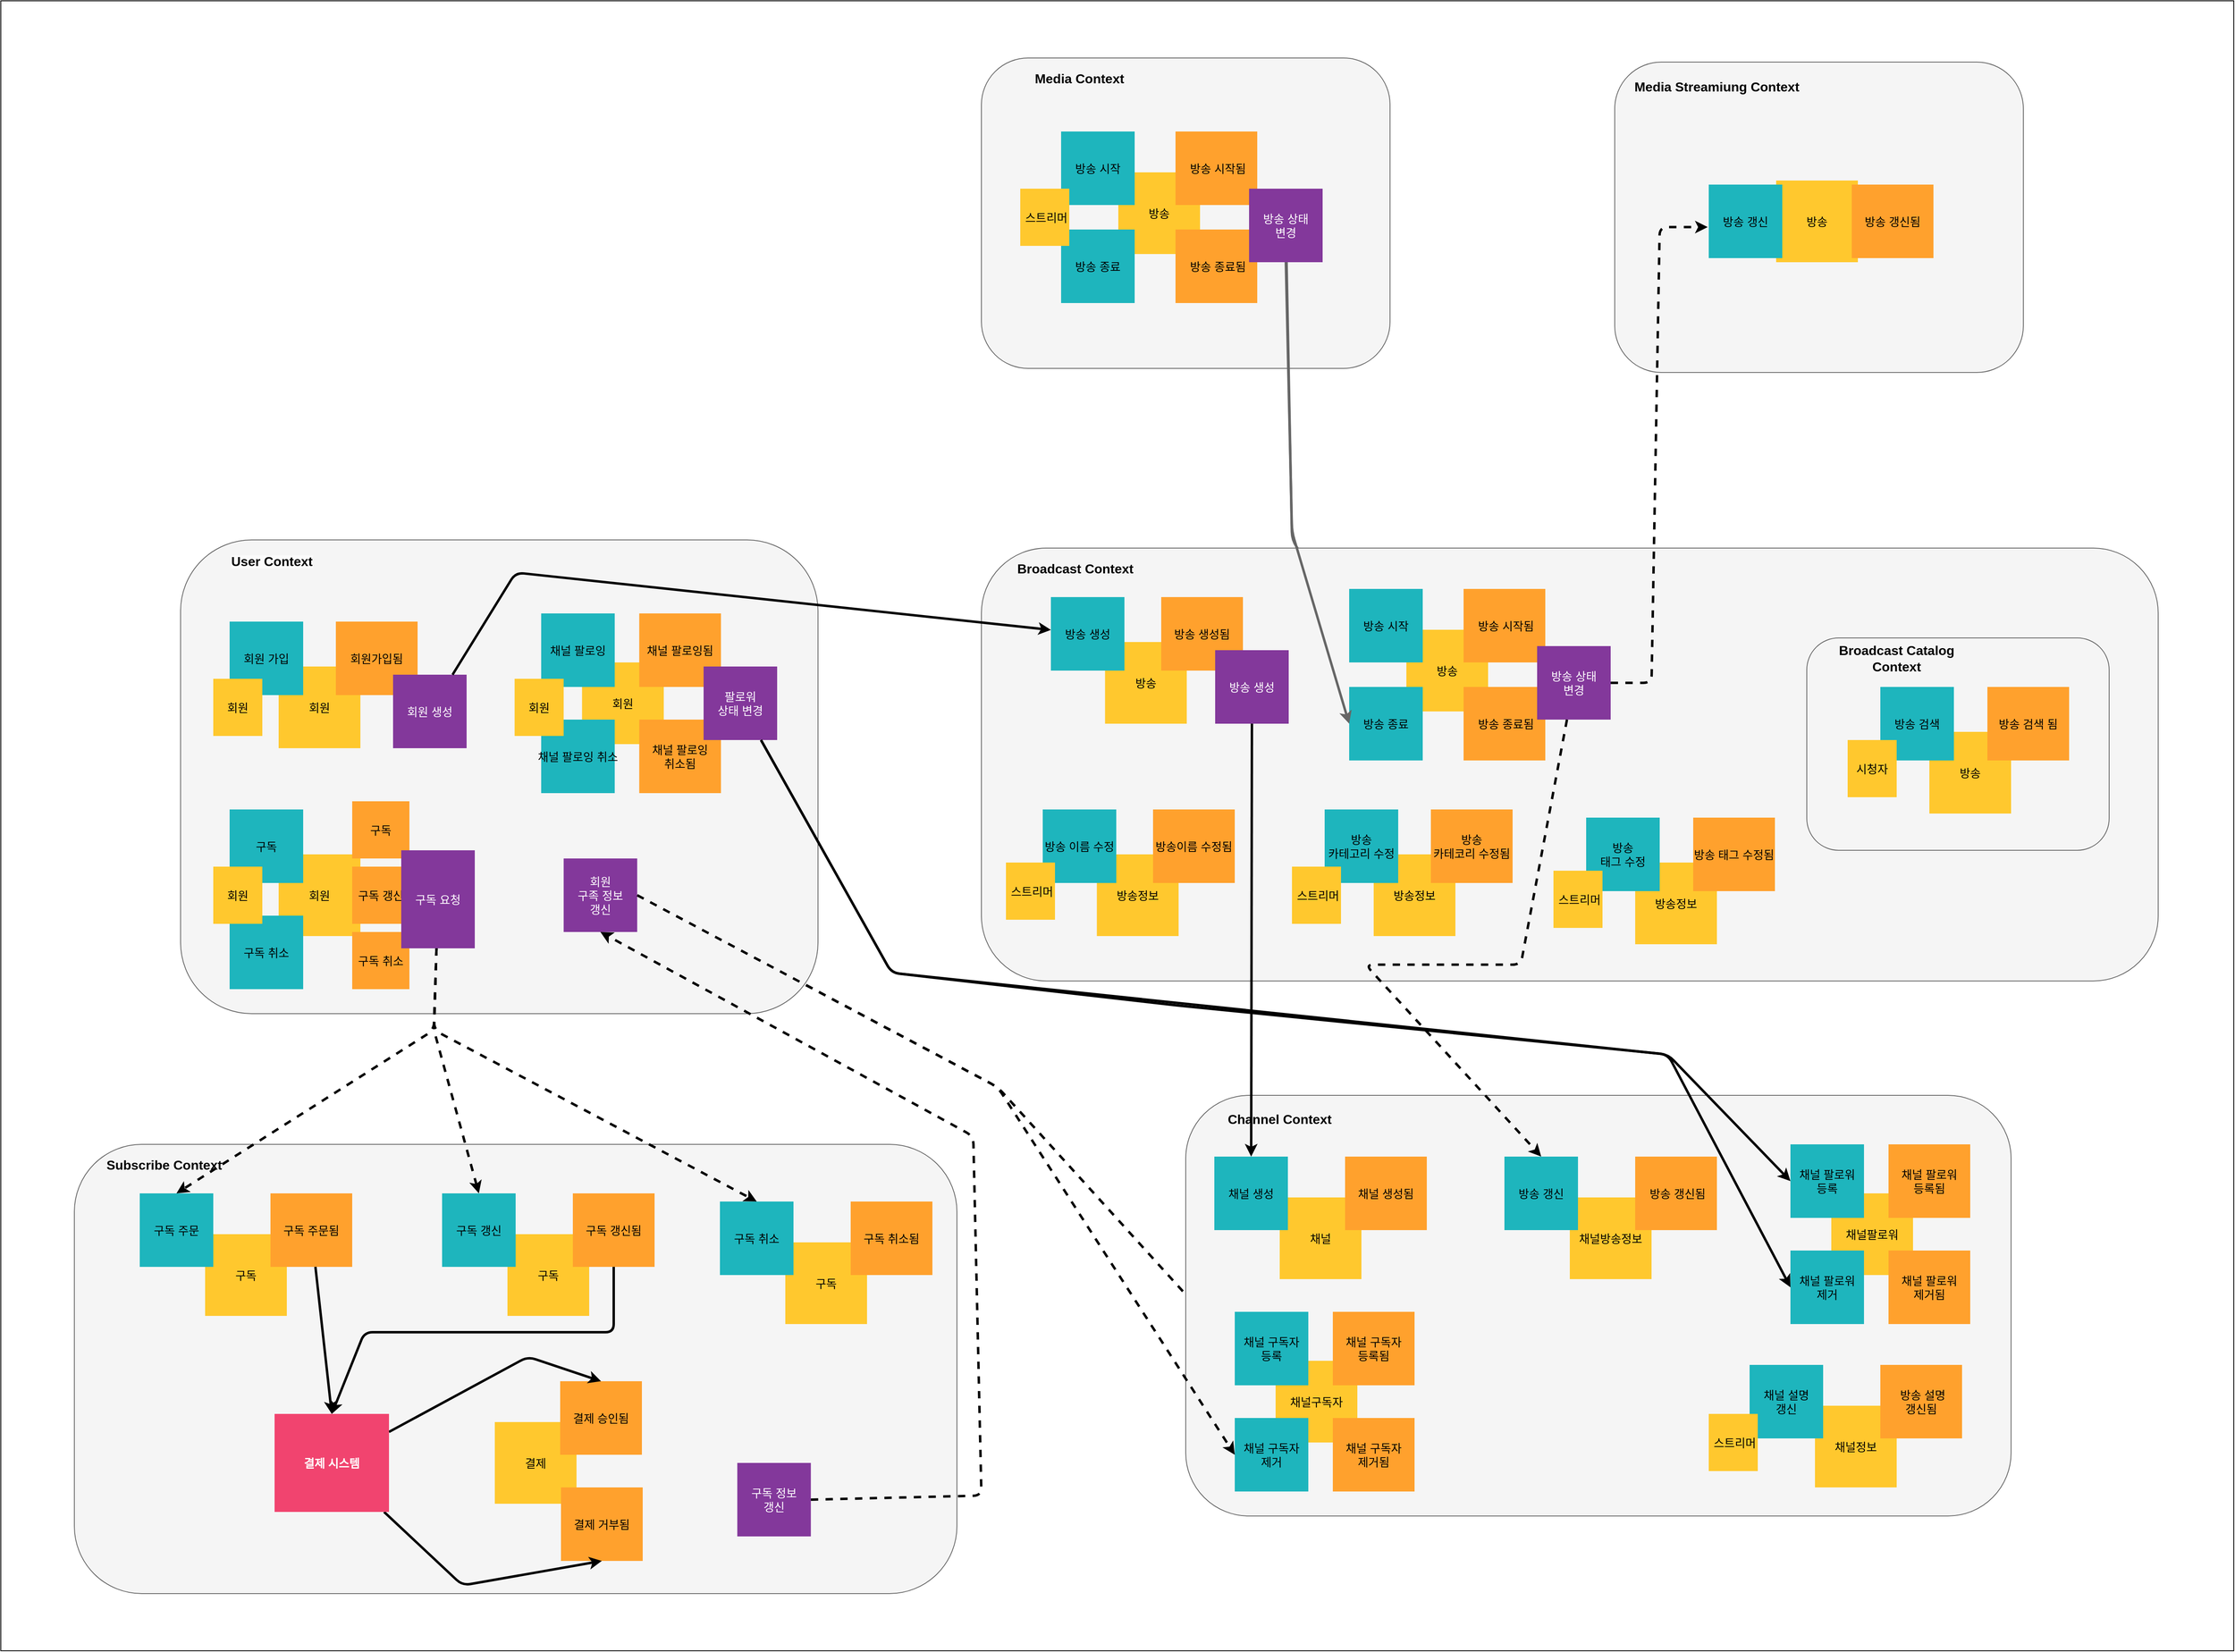 <mxfile>
    <diagram id="o7glOzC8ozbyKR-GS5fM" name="save">
        <mxGraphModel dx="4525" dy="5745" grid="1" gridSize="10" guides="1" tooltips="1" connect="1" arrows="1" fold="1" page="1" pageScale="1" pageWidth="850" pageHeight="1100" math="0" shadow="0">
            <root>
                <mxCell id="0"/>
                <mxCell id="1" parent="0"/>
                <mxCell id="n0i8BlwfvuH2DR2g0XYb-1" value="" style="rounded=0;whiteSpace=wrap;html=1;" vertex="1" parent="1">
                    <mxGeometry x="-280" y="-2220" width="2732.5" height="2020" as="geometry"/>
                </mxCell>
                <mxCell id="n0i8BlwfvuH2DR2g0XYb-2" style="edgeStyle=none;html=1;entryX=0;entryY=0.5;entryDx=0;entryDy=0;strokeWidth=3;fontSize=14;fontColor=#FFFFFF;exitX=1;exitY=0.5;exitDx=0;exitDy=0;dashed=1;" edge="1" parent="1" source="n0i8BlwfvuH2DR2g0XYb-40" target="n0i8BlwfvuH2DR2g0XYb-61">
                    <mxGeometry relative="1" as="geometry">
                        <Array as="points">
                            <mxPoint x="940" y="-890"/>
                        </Array>
                    </mxGeometry>
                </mxCell>
                <mxCell id="n0i8BlwfvuH2DR2g0XYb-3" value="" style="rounded=1;whiteSpace=wrap;html=1;fontSize=14;fontStyle=1;fillColor=#f5f5f5;strokeColor=#666666;fontColor=#333333;" vertex="1" parent="1">
                    <mxGeometry x="920" y="-2150" width="500" height="380" as="geometry"/>
                </mxCell>
                <mxCell id="n0i8BlwfvuH2DR2g0XYb-4" value="방송" style="fillColor=#FFC82E;strokeColor=none;fontSize=14;" vertex="1" parent="1">
                    <mxGeometry x="1087.5" y="-2010" width="100" height="100" as="geometry"/>
                </mxCell>
                <mxCell id="n0i8BlwfvuH2DR2g0XYb-5" value="방송 시작" style="fillColor=#1EB5BD;strokeColor=none;fontSize=14;" vertex="1" parent="1">
                    <mxGeometry x="1017.5" y="-2060" width="90" height="90" as="geometry"/>
                </mxCell>
                <mxCell id="n0i8BlwfvuH2DR2g0XYb-6" value=" 방송 시작됨" style="fillColor=#FFA12D;strokeColor=none;fontSize=14;" vertex="1" parent="1">
                    <mxGeometry x="1157.5" y="-2060" width="100" height="90" as="geometry"/>
                </mxCell>
                <mxCell id="n0i8BlwfvuH2DR2g0XYb-7" value=" 방송 종료됨" style="fillColor=#FFA12D;strokeColor=none;fontSize=14;" vertex="1" parent="1">
                    <mxGeometry x="1157.5" y="-1940" width="100" height="90" as="geometry"/>
                </mxCell>
                <mxCell id="n0i8BlwfvuH2DR2g0XYb-8" value="방송 종료" style="fillColor=#1EB5BD;strokeColor=none;fontSize=14;" vertex="1" parent="1">
                    <mxGeometry x="1017.5" y="-1940" width="90" height="90" as="geometry"/>
                </mxCell>
                <mxCell id="n0i8BlwfvuH2DR2g0XYb-9" value=" 스트리머" style="fillColor=#FFC82E;strokeColor=none;fontSize=14;" vertex="1" parent="1">
                    <mxGeometry x="967.5" y="-1990" width="60" height="70" as="geometry"/>
                </mxCell>
                <mxCell id="n0i8BlwfvuH2DR2g0XYb-10" value="&lt;font style=&quot;font-size: 16px;&quot;&gt;&lt;b&gt;Media Context&lt;/b&gt;&lt;/font&gt;" style="text;html=1;strokeColor=none;fillColor=none;align=center;verticalAlign=middle;whiteSpace=wrap;rounded=0;fontSize=14;" vertex="1" parent="1">
                    <mxGeometry x="940" y="-2140" width="200" height="30" as="geometry"/>
                </mxCell>
                <mxCell id="n0i8BlwfvuH2DR2g0XYb-11" value="방송 상태&#10;변경" style="fillColor=#83389B;strokeColor=none;fontSize=14;fontStyle=0;fontColor=#FFFFFF;" vertex="1" parent="1">
                    <mxGeometry x="1247.5" y="-1990" width="90" height="90" as="geometry"/>
                </mxCell>
                <mxCell id="n0i8BlwfvuH2DR2g0XYb-12" style="edgeStyle=none;html=1;strokeColor=#666666;strokeWidth=3;fontSize=16;fontColor=#000000;endArrow=classic;endFill=1;entryX=0;entryY=0.5;entryDx=0;entryDy=0;fillColor=#f5f5f5;" edge="1" parent="1" source="n0i8BlwfvuH2DR2g0XYb-11" target="n0i8BlwfvuH2DR2g0XYb-74">
                    <mxGeometry relative="1" as="geometry">
                        <Array as="points">
                            <mxPoint x="1300" y="-1560"/>
                        </Array>
                        <mxPoint x="1260.078" y="-795" as="targetPoint"/>
                        <mxPoint x="1261" y="-1325" as="sourcePoint"/>
                    </mxGeometry>
                </mxCell>
                <mxCell id="n0i8BlwfvuH2DR2g0XYb-13" value="" style="rounded=1;whiteSpace=wrap;html=1;fontSize=14;fontStyle=1;fillColor=#f5f5f5;strokeColor=#666666;fontColor=#333333;" vertex="1" parent="1">
                    <mxGeometry x="1695" y="-2145" width="500" height="380" as="geometry"/>
                </mxCell>
                <mxCell id="n0i8BlwfvuH2DR2g0XYb-14" value="방송" style="fillColor=#FFC82E;strokeColor=none;fontSize=14;" vertex="1" parent="1">
                    <mxGeometry x="1892.5" y="-2000" width="100" height="100" as="geometry"/>
                </mxCell>
                <mxCell id="n0i8BlwfvuH2DR2g0XYb-15" value="방송 갱신" style="fillColor=#1EB5BD;strokeColor=none;fontSize=14;" vertex="1" parent="1">
                    <mxGeometry x="1810" y="-1995" width="90" height="90" as="geometry"/>
                </mxCell>
                <mxCell id="n0i8BlwfvuH2DR2g0XYb-16" value="방송 갱신됨" style="fillColor=#FFA12D;strokeColor=none;fontSize=14;" vertex="1" parent="1">
                    <mxGeometry x="1985" y="-1995" width="100" height="90" as="geometry"/>
                </mxCell>
                <mxCell id="n0i8BlwfvuH2DR2g0XYb-17" value="&lt;font style=&quot;font-size: 16px;&quot;&gt;&lt;b&gt;Media Streamiung Context&lt;/b&gt;&lt;/font&gt;" style="text;html=1;strokeColor=none;fillColor=none;align=center;verticalAlign=middle;whiteSpace=wrap;rounded=0;fontSize=14;" vertex="1" parent="1">
                    <mxGeometry x="1710" y="-2130" width="220" height="30" as="geometry"/>
                </mxCell>
                <mxCell id="n0i8BlwfvuH2DR2g0XYb-18" value="" style="rounded=1;whiteSpace=wrap;html=1;fontSize=14;fillColor=#f5f5f5;strokeColor=#666666;fontColor=#333333;" vertex="1" parent="1">
                    <mxGeometry x="-60" y="-1560" width="780" height="580" as="geometry"/>
                </mxCell>
                <mxCell id="n0i8BlwfvuH2DR2g0XYb-19" value="회원" style="fillColor=#FFC82E;strokeColor=none;fontSize=14;" vertex="1" parent="1">
                    <mxGeometry x="431.25" y="-1410" width="100" height="100" as="geometry"/>
                </mxCell>
                <mxCell id="n0i8BlwfvuH2DR2g0XYb-20" value="회원" style="fillColor=#FFC82E;strokeColor=none;fontSize=14;" vertex="1" parent="1">
                    <mxGeometry x="60" y="-1405" width="100" height="100" as="geometry"/>
                </mxCell>
                <mxCell id="n0i8BlwfvuH2DR2g0XYb-21" value="회원 가입" style="fillColor=#1EB5BD;strokeColor=none;fontSize=14;" vertex="1" parent="1">
                    <mxGeometry y="-1460" width="90" height="90" as="geometry"/>
                </mxCell>
                <mxCell id="n0i8BlwfvuH2DR2g0XYb-22" value="채널 팔로잉됨" style="fillColor=#FFA12D;strokeColor=none;fontSize=14;" vertex="1" parent="1">
                    <mxGeometry x="501.25" y="-1470" width="100" height="90" as="geometry"/>
                </mxCell>
                <mxCell id="n0i8BlwfvuH2DR2g0XYb-23" value="채널 팔로잉&#10;취소됨" style="fillColor=#FFA12D;strokeColor=none;fontSize=14;" vertex="1" parent="1">
                    <mxGeometry x="501.25" y="-1340" width="100" height="90" as="geometry"/>
                </mxCell>
                <mxCell id="n0i8BlwfvuH2DR2g0XYb-24" value="회원가입됨" style="fillColor=#FFA12D;strokeColor=none;fontSize=14;" vertex="1" parent="1">
                    <mxGeometry x="130" y="-1460" width="100" height="90" as="geometry"/>
                </mxCell>
                <mxCell id="n0i8BlwfvuH2DR2g0XYb-25" value="회원" style="fillColor=#FFC82E;strokeColor=none;fontSize=14;" vertex="1" parent="1">
                    <mxGeometry x="-20" y="-1390" width="60" height="70" as="geometry"/>
                </mxCell>
                <mxCell id="n0i8BlwfvuH2DR2g0XYb-26" value="채널 팔로잉" style="fillColor=#1EB5BD;strokeColor=none;fontSize=14;" vertex="1" parent="1">
                    <mxGeometry x="381.25" y="-1470" width="90" height="90" as="geometry"/>
                </mxCell>
                <mxCell id="n0i8BlwfvuH2DR2g0XYb-27" value="채널 팔로잉 취소" style="fillColor=#1EB5BD;strokeColor=none;fontSize=14;" vertex="1" parent="1">
                    <mxGeometry x="381.25" y="-1340" width="90" height="90" as="geometry"/>
                </mxCell>
                <mxCell id="n0i8BlwfvuH2DR2g0XYb-28" value="회원" style="fillColor=#FFC82E;strokeColor=none;fontSize=14;" vertex="1" parent="1">
                    <mxGeometry x="348.75" y="-1390" width="60" height="70" as="geometry"/>
                </mxCell>
                <mxCell id="n0i8BlwfvuH2DR2g0XYb-29" value="&lt;span style=&quot;color: rgb(0, 0, 0); font-family: Helvetica; font-style: normal; font-variant-ligatures: normal; font-variant-caps: normal; letter-spacing: normal; orphans: 2; text-align: center; text-indent: 0px; text-transform: none; widows: 2; word-spacing: 0px; -webkit-text-stroke-width: 0px; background-color: rgb(251, 251, 251); text-decoration-thickness: initial; text-decoration-style: initial; text-decoration-color: initial; float: none; display: inline !important;&quot;&gt;&lt;font style=&quot;font-size: 16px;&quot;&gt;&lt;b&gt;User Context&lt;/b&gt;&lt;/font&gt;&lt;/span&gt;" style="text;whiteSpace=wrap;html=1;fontSize=14;" vertex="1" parent="1">
                    <mxGeometry y="-1550" width="160" height="40" as="geometry"/>
                </mxCell>
                <mxCell id="n0i8BlwfvuH2DR2g0XYb-30" value="팔로워&#10;상태 변경" style="fillColor=#83389B;strokeColor=none;fontSize=14;fontStyle=0;fontColor=#FFFFFF;" vertex="1" parent="1">
                    <mxGeometry x="580" y="-1405" width="90" height="90" as="geometry"/>
                </mxCell>
                <mxCell id="n0i8BlwfvuH2DR2g0XYb-31" value="회원 생성" style="fillColor=#83389B;strokeColor=none;fontSize=14;fontStyle=0;fontColor=#FFFFFF;" vertex="1" parent="1">
                    <mxGeometry x="200" y="-1395" width="90" height="90" as="geometry"/>
                </mxCell>
                <mxCell id="n0i8BlwfvuH2DR2g0XYb-32" value="회원" style="fillColor=#FFC82E;strokeColor=none;fontSize=14;" vertex="1" parent="1">
                    <mxGeometry x="60" y="-1175" width="100" height="100" as="geometry"/>
                </mxCell>
                <mxCell id="n0i8BlwfvuH2DR2g0XYb-33" value="구독" style="fillColor=#1EB5BD;strokeColor=none;fontSize=14;" vertex="1" parent="1">
                    <mxGeometry y="-1230" width="90" height="90" as="geometry"/>
                </mxCell>
                <mxCell id="n0i8BlwfvuH2DR2g0XYb-34" value="구독 취소" style="fillColor=#1EB5BD;strokeColor=none;fontSize=14;" vertex="1" parent="1">
                    <mxGeometry y="-1100" width="90" height="90" as="geometry"/>
                </mxCell>
                <mxCell id="n0i8BlwfvuH2DR2g0XYb-35" value="회원" style="fillColor=#FFC82E;strokeColor=none;fontSize=14;" vertex="1" parent="1">
                    <mxGeometry x="-20" y="-1160" width="60" height="70" as="geometry"/>
                </mxCell>
                <mxCell id="n0i8BlwfvuH2DR2g0XYb-36" value="구독 갱신" style="fillColor=#FFA12D;strokeColor=none;fontSize=14;" vertex="1" parent="1">
                    <mxGeometry x="150" y="-1160" width="70" height="70" as="geometry"/>
                </mxCell>
                <mxCell id="n0i8BlwfvuH2DR2g0XYb-37" value="구독" style="fillColor=#FFA12D;strokeColor=none;fontSize=14;" vertex="1" parent="1">
                    <mxGeometry x="150" y="-1240" width="70" height="70" as="geometry"/>
                </mxCell>
                <mxCell id="n0i8BlwfvuH2DR2g0XYb-38" value="구독 취소" style="fillColor=#FFA12D;strokeColor=none;fontSize=14;" vertex="1" parent="1">
                    <mxGeometry x="150" y="-1080" width="70" height="70" as="geometry"/>
                </mxCell>
                <mxCell id="n0i8BlwfvuH2DR2g0XYb-39" value="구독 요청" style="fillColor=#83389B;strokeColor=none;fontSize=14;fontStyle=0;fontColor=#FFFFFF;" vertex="1" parent="1">
                    <mxGeometry x="210" y="-1180" width="90" height="120" as="geometry"/>
                </mxCell>
                <mxCell id="n0i8BlwfvuH2DR2g0XYb-40" value="회원&#10;구족 정보&#10;갱신" style="fillColor=#83389B;strokeColor=none;fontSize=14;fontStyle=0;fontColor=#FFFFFF;" vertex="1" parent="1">
                    <mxGeometry x="408.75" y="-1170" width="90" height="90" as="geometry"/>
                </mxCell>
                <mxCell id="n0i8BlwfvuH2DR2g0XYb-41" value="" style="rounded=1;whiteSpace=wrap;html=1;fontSize=14;fillColor=#f5f5f5;strokeColor=#666666;fontColor=#333333;" vertex="1" parent="1">
                    <mxGeometry x="1170" y="-880" width="1010" height="515" as="geometry"/>
                </mxCell>
                <mxCell id="n0i8BlwfvuH2DR2g0XYb-42" value="채널방송정보" style="fillColor=#FFC82E;strokeColor=none;fontSize=14;" vertex="1" parent="1">
                    <mxGeometry x="1640" y="-755" width="100" height="100" as="geometry"/>
                </mxCell>
                <mxCell id="n0i8BlwfvuH2DR2g0XYb-43" value=" 방송 갱신됨" style="fillColor=#FFA12D;strokeColor=none;fontSize=14;" vertex="1" parent="1">
                    <mxGeometry x="1720" y="-805" width="100" height="90" as="geometry"/>
                </mxCell>
                <mxCell id="n0i8BlwfvuH2DR2g0XYb-44" value="방송 갱신" style="fillColor=#1EB5BD;strokeColor=none;fontSize=14;" vertex="1" parent="1">
                    <mxGeometry x="1560" y="-805" width="90" height="90" as="geometry"/>
                </mxCell>
                <mxCell id="n0i8BlwfvuH2DR2g0XYb-45" value="채널정보" style="fillColor=#FFC82E;strokeColor=none;fontSize=14;" vertex="1" parent="1">
                    <mxGeometry x="1940" y="-500" width="100" height="100" as="geometry"/>
                </mxCell>
                <mxCell id="n0i8BlwfvuH2DR2g0XYb-46" value=" 방송 설명&#10;갱신됨" style="fillColor=#FFA12D;strokeColor=none;fontSize=14;" vertex="1" parent="1">
                    <mxGeometry x="2020" y="-550" width="100" height="90" as="geometry"/>
                </mxCell>
                <mxCell id="n0i8BlwfvuH2DR2g0XYb-47" value="채널 설명&#10;갱신" style="fillColor=#1EB5BD;strokeColor=none;fontSize=14;" vertex="1" parent="1">
                    <mxGeometry x="1860" y="-550" width="90" height="90" as="geometry"/>
                </mxCell>
                <mxCell id="n0i8BlwfvuH2DR2g0XYb-48" value=" 스트리머" style="fillColor=#FFC82E;strokeColor=none;fontSize=14;" vertex="1" parent="1">
                    <mxGeometry x="1810" y="-490" width="60" height="70" as="geometry"/>
                </mxCell>
                <mxCell id="n0i8BlwfvuH2DR2g0XYb-49" value="채널" style="fillColor=#FFC82E;strokeColor=none;fontSize=14;" vertex="1" parent="1">
                    <mxGeometry x="1285" y="-755" width="100" height="100" as="geometry"/>
                </mxCell>
                <mxCell id="n0i8BlwfvuH2DR2g0XYb-50" value="채널 생성됨" style="fillColor=#FFA12D;strokeColor=none;fontSize=14;" vertex="1" parent="1">
                    <mxGeometry x="1365" y="-805" width="100" height="90" as="geometry"/>
                </mxCell>
                <mxCell id="n0i8BlwfvuH2DR2g0XYb-51" value="채널 생성" style="fillColor=#1EB5BD;strokeColor=none;fontSize=14;" vertex="1" parent="1">
                    <mxGeometry x="1205" y="-805" width="90" height="90" as="geometry"/>
                </mxCell>
                <mxCell id="n0i8BlwfvuH2DR2g0XYb-52" value="채널팔로워" style="fillColor=#FFC82E;strokeColor=none;fontSize=14;" vertex="1" parent="1">
                    <mxGeometry x="1960" y="-760" width="100" height="100" as="geometry"/>
                </mxCell>
                <mxCell id="n0i8BlwfvuH2DR2g0XYb-53" value="채널 팔로워&#10;등록됨" style="fillColor=#FFA12D;strokeColor=none;fontSize=14;" vertex="1" parent="1">
                    <mxGeometry x="2030" y="-820" width="100" height="90" as="geometry"/>
                </mxCell>
                <mxCell id="n0i8BlwfvuH2DR2g0XYb-54" value="채널 팔로워&#10;제거됨" style="fillColor=#FFA12D;strokeColor=none;fontSize=14;" vertex="1" parent="1">
                    <mxGeometry x="2030" y="-690" width="100" height="90" as="geometry"/>
                </mxCell>
                <mxCell id="n0i8BlwfvuH2DR2g0XYb-55" value="채널 팔로워&#10;등록" style="fillColor=#1EB5BD;strokeColor=none;fontSize=14;" vertex="1" parent="1">
                    <mxGeometry x="1910" y="-820" width="90" height="90" as="geometry"/>
                </mxCell>
                <mxCell id="n0i8BlwfvuH2DR2g0XYb-56" value="채널 팔로워&#10;제거" style="fillColor=#1EB5BD;strokeColor=none;fontSize=14;" vertex="1" parent="1">
                    <mxGeometry x="1910" y="-690" width="90" height="90" as="geometry"/>
                </mxCell>
                <mxCell id="n0i8BlwfvuH2DR2g0XYb-57" value="&lt;font style=&quot;font-size: 16px;&quot;&gt;&lt;b&gt;Channel Context&lt;/b&gt;&lt;/font&gt;" style="text;html=1;strokeColor=none;fillColor=none;align=center;verticalAlign=middle;whiteSpace=wrap;rounded=0;fontSize=14;" vertex="1" parent="1">
                    <mxGeometry x="1185" y="-866" width="200" height="30" as="geometry"/>
                </mxCell>
                <mxCell id="n0i8BlwfvuH2DR2g0XYb-58" value="채널구독자" style="fillColor=#FFC82E;strokeColor=none;fontSize=14;" vertex="1" parent="1">
                    <mxGeometry x="1280" y="-555" width="100" height="100" as="geometry"/>
                </mxCell>
                <mxCell id="n0i8BlwfvuH2DR2g0XYb-59" value="채널 구독자&#10;등록됨" style="fillColor=#FFA12D;strokeColor=none;fontSize=14;" vertex="1" parent="1">
                    <mxGeometry x="1350" y="-615" width="100" height="90" as="geometry"/>
                </mxCell>
                <mxCell id="n0i8BlwfvuH2DR2g0XYb-60" value="채널 구독자&#10;제거됨" style="fillColor=#FFA12D;strokeColor=none;fontSize=14;" vertex="1" parent="1">
                    <mxGeometry x="1350" y="-485" width="100" height="90" as="geometry"/>
                </mxCell>
                <mxCell id="n0i8BlwfvuH2DR2g0XYb-61" value="채널 구독자&#10;등록" style="fillColor=#1EB5BD;strokeColor=none;fontSize=14;" vertex="1" parent="1">
                    <mxGeometry x="1230" y="-615" width="90" height="90" as="geometry"/>
                </mxCell>
                <mxCell id="n0i8BlwfvuH2DR2g0XYb-62" value="채널 구독자&#10;제거" style="fillColor=#1EB5BD;strokeColor=none;fontSize=14;" vertex="1" parent="1">
                    <mxGeometry x="1230" y="-485" width="90" height="90" as="geometry"/>
                </mxCell>
                <mxCell id="n0i8BlwfvuH2DR2g0XYb-63" value="" style="rounded=1;whiteSpace=wrap;html=1;fontSize=14;fontStyle=1;fillColor=#f5f5f5;strokeColor=#666666;fontColor=#333333;" vertex="1" parent="1">
                    <mxGeometry x="920" y="-1550" width="1440" height="530" as="geometry"/>
                </mxCell>
                <mxCell id="n0i8BlwfvuH2DR2g0XYb-64" value="" style="rounded=1;whiteSpace=wrap;html=1;fontSize=16;fontStyle=1;fillColor=#f5f5f5;strokeColor=#666666;fontColor=#333333;" vertex="1" parent="1">
                    <mxGeometry x="1930" y="-1440" width="370" height="260" as="geometry"/>
                </mxCell>
                <mxCell id="n0i8BlwfvuH2DR2g0XYb-65" value="방송" style="fillColor=#FFC82E;strokeColor=none;fontSize=14;" vertex="1" parent="1">
                    <mxGeometry x="2080" y="-1325" width="100" height="100" as="geometry"/>
                </mxCell>
                <mxCell id="n0i8BlwfvuH2DR2g0XYb-66" value="방송 검색 됨" style="fillColor=#FFA12D;strokeColor=none;fontSize=14;" vertex="1" parent="1">
                    <mxGeometry x="2151" y="-1380" width="100" height="90" as="geometry"/>
                </mxCell>
                <mxCell id="n0i8BlwfvuH2DR2g0XYb-67" value="방송 검색" style="fillColor=#1EB5BD;strokeColor=none;fontSize=14;" vertex="1" parent="1">
                    <mxGeometry x="2020" y="-1380" width="90" height="90" as="geometry"/>
                </mxCell>
                <mxCell id="n0i8BlwfvuH2DR2g0XYb-68" value="시청자" style="fillColor=#FFC82E;strokeColor=none;fontSize=14;" vertex="1" parent="1">
                    <mxGeometry x="1980" y="-1315" width="60" height="70" as="geometry"/>
                </mxCell>
                <mxCell id="n0i8BlwfvuH2DR2g0XYb-69" value="방송정보" style="fillColor=#FFC82E;strokeColor=none;fontSize=14;" vertex="1" parent="1">
                    <mxGeometry x="1400" y="-1175" width="100" height="100" as="geometry"/>
                </mxCell>
                <mxCell id="n0i8BlwfvuH2DR2g0XYb-70" value="방송정보" style="fillColor=#FFC82E;strokeColor=none;fontSize=14;" vertex="1" parent="1">
                    <mxGeometry x="1720" y="-1165" width="100" height="100" as="geometry"/>
                </mxCell>
                <mxCell id="n0i8BlwfvuH2DR2g0XYb-71" value="방송정보" style="fillColor=#FFC82E;strokeColor=none;fontSize=14;" vertex="1" parent="1">
                    <mxGeometry x="1061.25" y="-1175" width="100" height="100" as="geometry"/>
                </mxCell>
                <mxCell id="n0i8BlwfvuH2DR2g0XYb-72" value="방송이름 수정됨" style="fillColor=#FFA12D;strokeColor=none;fontSize=14;" vertex="1" parent="1">
                    <mxGeometry x="1130" y="-1230" width="100" height="90" as="geometry"/>
                </mxCell>
                <mxCell id="n0i8BlwfvuH2DR2g0XYb-73" value="방송" style="fillColor=#FFC82E;strokeColor=none;fontSize=14;" vertex="1" parent="1">
                    <mxGeometry x="1440" y="-1450" width="100" height="100" as="geometry"/>
                </mxCell>
                <mxCell id="n0i8BlwfvuH2DR2g0XYb-74" value="방송 시작" style="fillColor=#1EB5BD;strokeColor=none;fontSize=14;" vertex="1" parent="1">
                    <mxGeometry x="1370" y="-1500" width="90" height="90" as="geometry"/>
                </mxCell>
                <mxCell id="n0i8BlwfvuH2DR2g0XYb-75" value=" 방송 시작됨" style="fillColor=#FFA12D;strokeColor=none;fontSize=14;" vertex="1" parent="1">
                    <mxGeometry x="1510" y="-1500" width="100" height="90" as="geometry"/>
                </mxCell>
                <mxCell id="n0i8BlwfvuH2DR2g0XYb-76" value=" 방송 종료됨" style="fillColor=#FFA12D;strokeColor=none;fontSize=14;" vertex="1" parent="1">
                    <mxGeometry x="1510" y="-1380" width="100" height="90" as="geometry"/>
                </mxCell>
                <mxCell id="n0i8BlwfvuH2DR2g0XYb-77" value="방송 종료" style="fillColor=#1EB5BD;strokeColor=none;fontSize=14;" vertex="1" parent="1">
                    <mxGeometry x="1370" y="-1380" width="90" height="90" as="geometry"/>
                </mxCell>
                <mxCell id="n0i8BlwfvuH2DR2g0XYb-78" value="방송&#10;카테코리 수정됨" style="fillColor=#FFA12D;strokeColor=none;fontSize=14;" vertex="1" parent="1">
                    <mxGeometry x="1470" y="-1230" width="100" height="90" as="geometry"/>
                </mxCell>
                <mxCell id="n0i8BlwfvuH2DR2g0XYb-79" value="방송 태그 수정됨" style="fillColor=#FFA12D;strokeColor=none;fontSize=14;" vertex="1" parent="1">
                    <mxGeometry x="1791" y="-1220" width="100" height="90" as="geometry"/>
                </mxCell>
                <mxCell id="n0i8BlwfvuH2DR2g0XYb-80" value="방송 이름 수정" style="fillColor=#1EB5BD;strokeColor=none;fontSize=14;" vertex="1" parent="1">
                    <mxGeometry x="995" y="-1230" width="90" height="90" as="geometry"/>
                </mxCell>
                <mxCell id="n0i8BlwfvuH2DR2g0XYb-81" value=" 스트리머" style="fillColor=#FFC82E;strokeColor=none;fontSize=14;" vertex="1" parent="1">
                    <mxGeometry x="950" y="-1165" width="60" height="70" as="geometry"/>
                </mxCell>
                <mxCell id="n0i8BlwfvuH2DR2g0XYb-82" value="방송&#10;카테고리 수정" style="fillColor=#1EB5BD;strokeColor=none;fontSize=14;" vertex="1" parent="1">
                    <mxGeometry x="1340" y="-1230" width="90" height="90" as="geometry"/>
                </mxCell>
                <mxCell id="n0i8BlwfvuH2DR2g0XYb-83" value=" 스트리머" style="fillColor=#FFC82E;strokeColor=none;fontSize=14;" vertex="1" parent="1">
                    <mxGeometry x="1300" y="-1160" width="60" height="70" as="geometry"/>
                </mxCell>
                <mxCell id="n0i8BlwfvuH2DR2g0XYb-84" value="방송&#10;태그 수정" style="fillColor=#1EB5BD;strokeColor=none;fontSize=14;" vertex="1" parent="1">
                    <mxGeometry x="1660" y="-1220" width="90" height="90" as="geometry"/>
                </mxCell>
                <mxCell id="n0i8BlwfvuH2DR2g0XYb-85" value=" 스트리머" style="fillColor=#FFC82E;strokeColor=none;fontSize=14;" vertex="1" parent="1">
                    <mxGeometry x="1620" y="-1155" width="60" height="70" as="geometry"/>
                </mxCell>
                <mxCell id="n0i8BlwfvuH2DR2g0XYb-86" value="방송" style="fillColor=#FFC82E;strokeColor=none;fontSize=14;" vertex="1" parent="1">
                    <mxGeometry x="1071.25" y="-1435" width="100" height="100" as="geometry"/>
                </mxCell>
                <mxCell id="n0i8BlwfvuH2DR2g0XYb-87" value="방송 생성됨" style="fillColor=#FFA12D;strokeColor=none;fontSize=14;" vertex="1" parent="1">
                    <mxGeometry x="1140" y="-1490" width="100" height="90" as="geometry"/>
                </mxCell>
                <mxCell id="n0i8BlwfvuH2DR2g0XYb-88" value="방송 생성" style="fillColor=#1EB5BD;strokeColor=none;fontSize=14;" vertex="1" parent="1">
                    <mxGeometry x="1005" y="-1490" width="90" height="90" as="geometry"/>
                </mxCell>
                <mxCell id="n0i8BlwfvuH2DR2g0XYb-89" value="&lt;font style=&quot;font-size: 16px;&quot;&gt;&lt;b&gt;Broadcast Context&lt;/b&gt;&lt;/font&gt;" style="text;html=1;strokeColor=none;fillColor=none;align=center;verticalAlign=middle;whiteSpace=wrap;rounded=0;fontSize=14;" vertex="1" parent="1">
                    <mxGeometry x="935" y="-1540" width="200" height="30" as="geometry"/>
                </mxCell>
                <mxCell id="n0i8BlwfvuH2DR2g0XYb-90" value="방송 상태&#10;변경" style="fillColor=#83389B;strokeColor=none;fontSize=14;fontStyle=0;fontColor=#FFFFFF;" vertex="1" parent="1">
                    <mxGeometry x="1600" y="-1430" width="90" height="90" as="geometry"/>
                </mxCell>
                <mxCell id="n0i8BlwfvuH2DR2g0XYb-91" value="&lt;font style=&quot;font-size: 16px;&quot;&gt;&lt;b&gt;Broadcast Catalog&lt;br&gt;Context&lt;/b&gt;&lt;/font&gt;" style="text;html=1;strokeColor=none;fillColor=none;align=center;verticalAlign=middle;whiteSpace=wrap;rounded=0;fontSize=14;" vertex="1" parent="1">
                    <mxGeometry x="1940" y="-1430" width="200" height="30" as="geometry"/>
                </mxCell>
                <mxCell id="n0i8BlwfvuH2DR2g0XYb-92" value="방송 생성" style="fillColor=#83389B;strokeColor=none;fontSize=14;fontStyle=0;fontColor=#FFFFFF;" vertex="1" parent="1">
                    <mxGeometry x="1206" y="-1425" width="90" height="90" as="geometry"/>
                </mxCell>
                <mxCell id="n0i8BlwfvuH2DR2g0XYb-93" value="" style="rounded=1;whiteSpace=wrap;html=1;fontSize=14;fillColor=#f5f5f5;strokeColor=#666666;fontColor=#333333;" vertex="1" parent="1">
                    <mxGeometry x="-190" y="-820" width="1080" height="550" as="geometry"/>
                </mxCell>
                <mxCell id="n0i8BlwfvuH2DR2g0XYb-94" value="구독" style="fillColor=#FFC82E;strokeColor=none;fontSize=14;" vertex="1" parent="1">
                    <mxGeometry x="-30" y="-710" width="100" height="100" as="geometry"/>
                </mxCell>
                <mxCell id="n0i8BlwfvuH2DR2g0XYb-95" value="구독 주문됨" style="fillColor=#FFA12D;strokeColor=none;fontSize=14;" vertex="1" parent="1">
                    <mxGeometry x="50" y="-760" width="100" height="90" as="geometry"/>
                </mxCell>
                <mxCell id="n0i8BlwfvuH2DR2g0XYb-96" value="구독 주문" style="fillColor=#1EB5BD;strokeColor=none;fontSize=14;" vertex="1" parent="1">
                    <mxGeometry x="-110" y="-760" width="90" height="90" as="geometry"/>
                </mxCell>
                <mxCell id="n0i8BlwfvuH2DR2g0XYb-97" value="결제" style="fillColor=#FFC82E;strokeColor=none;fontSize=14;" vertex="1" parent="1">
                    <mxGeometry x="324.5" y="-480" width="100" height="100" as="geometry"/>
                </mxCell>
                <mxCell id="n0i8BlwfvuH2DR2g0XYb-98" value="결제 승인됨" style="fillColor=#FFA12D;strokeColor=none;fontSize=14;" vertex="1" parent="1">
                    <mxGeometry x="404.5" y="-530" width="100" height="90" as="geometry"/>
                </mxCell>
                <mxCell id="n0i8BlwfvuH2DR2g0XYb-99" value="결제 거부됨" style="fillColor=#FFA12D;strokeColor=none;fontSize=14;" vertex="1" parent="1">
                    <mxGeometry x="405.5" y="-400" width="100" height="90" as="geometry"/>
                </mxCell>
                <mxCell id="n0i8BlwfvuH2DR2g0XYb-100" value="구독" style="fillColor=#FFC82E;strokeColor=none;fontSize=14;" vertex="1" parent="1">
                    <mxGeometry x="680" y="-700" width="100" height="100" as="geometry"/>
                </mxCell>
                <mxCell id="n0i8BlwfvuH2DR2g0XYb-101" value="구독 취소됨" style="fillColor=#FFA12D;strokeColor=none;fontSize=14;" vertex="1" parent="1">
                    <mxGeometry x="760" y="-750" width="100" height="90" as="geometry"/>
                </mxCell>
                <mxCell id="n0i8BlwfvuH2DR2g0XYb-102" value="구독 취소" style="fillColor=#1EB5BD;strokeColor=none;fontSize=14;" vertex="1" parent="1">
                    <mxGeometry x="600" y="-750" width="90" height="90" as="geometry"/>
                </mxCell>
                <mxCell id="n0i8BlwfvuH2DR2g0XYb-103" value="&lt;font style=&quot;font-size: 16px;&quot;&gt;&lt;b&gt;Subscribe Context&lt;/b&gt;&lt;/font&gt;" style="text;html=1;strokeColor=none;fillColor=none;align=center;verticalAlign=middle;whiteSpace=wrap;rounded=0;fontSize=14;" vertex="1" parent="1">
                    <mxGeometry x="-180" y="-810" width="200" height="30" as="geometry"/>
                </mxCell>
                <mxCell id="n0i8BlwfvuH2DR2g0XYb-104" value="구독" style="fillColor=#FFC82E;strokeColor=none;fontSize=14;" vertex="1" parent="1">
                    <mxGeometry x="340" y="-710" width="100" height="100" as="geometry"/>
                </mxCell>
                <mxCell id="n0i8BlwfvuH2DR2g0XYb-105" style="edgeStyle=none;html=1;exitX=0.5;exitY=1;exitDx=0;exitDy=0;strokeWidth=3;fontSize=14;fontColor=#FFFFFF;" edge="1" parent="1" source="n0i8BlwfvuH2DR2g0XYb-106">
                    <mxGeometry relative="1" as="geometry">
                        <mxPoint x="125" y="-490" as="targetPoint"/>
                        <Array as="points">
                            <mxPoint x="470" y="-590"/>
                            <mxPoint x="165" y="-590"/>
                        </Array>
                    </mxGeometry>
                </mxCell>
                <mxCell id="n0i8BlwfvuH2DR2g0XYb-106" value="구독 갱신됨" style="fillColor=#FFA12D;strokeColor=none;fontSize=14;" vertex="1" parent="1">
                    <mxGeometry x="420" y="-760" width="100" height="90" as="geometry"/>
                </mxCell>
                <mxCell id="n0i8BlwfvuH2DR2g0XYb-107" value="구독 갱신" style="fillColor=#1EB5BD;strokeColor=none;fontSize=14;" vertex="1" parent="1">
                    <mxGeometry x="260" y="-760" width="90" height="90" as="geometry"/>
                </mxCell>
                <mxCell id="n0i8BlwfvuH2DR2g0XYb-108" style="edgeStyle=none;html=1;entryX=0.5;entryY=0;entryDx=0;entryDy=0;strokeWidth=3;fontSize=14;fontColor=#FFFFFF;" edge="1" parent="1" source="n0i8BlwfvuH2DR2g0XYb-110" target="n0i8BlwfvuH2DR2g0XYb-98">
                    <mxGeometry relative="1" as="geometry">
                        <Array as="points">
                            <mxPoint x="365" y="-560"/>
                        </Array>
                    </mxGeometry>
                </mxCell>
                <mxCell id="n0i8BlwfvuH2DR2g0XYb-109" style="edgeStyle=none;html=1;entryX=0.5;entryY=1;entryDx=0;entryDy=0;strokeWidth=3;fontSize=14;fontColor=#FFFFFF;" edge="1" parent="1" source="n0i8BlwfvuH2DR2g0XYb-110" target="n0i8BlwfvuH2DR2g0XYb-99">
                    <mxGeometry relative="1" as="geometry">
                        <Array as="points">
                            <mxPoint x="285" y="-280"/>
                        </Array>
                    </mxGeometry>
                </mxCell>
                <mxCell id="n0i8BlwfvuH2DR2g0XYb-110" value="결제 시스템" style="fillColor=#F1446F;strokeColor=none;fontSize=14;fontColor=#FFFFFF;fontStyle=1" vertex="1" parent="1">
                    <mxGeometry x="55" y="-490" width="140" height="120" as="geometry"/>
                </mxCell>
                <mxCell id="n0i8BlwfvuH2DR2g0XYb-111" style="edgeStyle=none;html=1;entryX=0.5;entryY=0;entryDx=0;entryDy=0;strokeWidth=3;fontSize=14;fontColor=#FFFFFF;" edge="1" parent="1" source="n0i8BlwfvuH2DR2g0XYb-95" target="n0i8BlwfvuH2DR2g0XYb-110">
                    <mxGeometry relative="1" as="geometry"/>
                </mxCell>
                <mxCell id="n0i8BlwfvuH2DR2g0XYb-112" value="구독 정보&#10;갱신" style="fillColor=#83389B;strokeColor=none;fontSize=14;fontStyle=0;fontColor=#FFFFFF;" vertex="1" parent="1">
                    <mxGeometry x="621.25" y="-430" width="90" height="90" as="geometry"/>
                </mxCell>
                <mxCell id="n0i8BlwfvuH2DR2g0XYb-113" style="edgeStyle=none;html=1;strokeColor=#666666;strokeWidth=3;fontSize=16;fontColor=#000000;endArrow=classic;endFill=1;exitX=0.5;exitY=1;exitDx=0;exitDy=0;entryX=0;entryY=0.5;entryDx=0;entryDy=0;fillColor=#f5f5f5;" edge="1" parent="1" source="n0i8BlwfvuH2DR2g0XYb-11" target="n0i8BlwfvuH2DR2g0XYb-77">
                    <mxGeometry relative="1" as="geometry">
                        <Array as="points">
                            <mxPoint x="1300" y="-1570"/>
                        </Array>
                        <mxPoint x="1380" y="-1445" as="targetPoint"/>
                        <mxPoint x="1305.89" y="-1890" as="sourcePoint"/>
                    </mxGeometry>
                </mxCell>
                <mxCell id="n0i8BlwfvuH2DR2g0XYb-114" style="edgeStyle=none;html=1;fontSize=14;fontColor=#FFFFFF;strokeWidth=3;dashed=1;exitX=1;exitY=0.5;exitDx=0;exitDy=0;entryX=-0.014;entryY=0.578;entryDx=0;entryDy=0;entryPerimeter=0;" edge="1" parent="1" source="n0i8BlwfvuH2DR2g0XYb-90" target="n0i8BlwfvuH2DR2g0XYb-15">
                    <mxGeometry relative="1" as="geometry">
                        <Array as="points">
                            <mxPoint x="1740" y="-1385"/>
                            <mxPoint x="1750" y="-1943"/>
                        </Array>
                        <mxPoint x="1646.522" y="-1330" as="sourcePoint"/>
                        <mxPoint x="1615" y="-795" as="targetPoint"/>
                    </mxGeometry>
                </mxCell>
                <mxCell id="n0i8BlwfvuH2DR2g0XYb-115" style="edgeStyle=none;html=1;entryX=0;entryY=0.5;entryDx=0;entryDy=0;strokeWidth=3;fontSize=14;fontColor=#FFFFFF;" edge="1" parent="1" source="n0i8BlwfvuH2DR2g0XYb-30" target="n0i8BlwfvuH2DR2g0XYb-56">
                    <mxGeometry relative="1" as="geometry">
                        <Array as="points">
                            <mxPoint x="810" y="-1030"/>
                            <mxPoint x="1160" y="-990"/>
                            <mxPoint x="1760" y="-930"/>
                        </Array>
                    </mxGeometry>
                </mxCell>
                <mxCell id="n0i8BlwfvuH2DR2g0XYb-116" style="edgeStyle=none;html=1;entryX=0;entryY=0.5;entryDx=0;entryDy=0;strokeWidth=3;fontSize=14;fontColor=#FFFFFF;exitX=1;exitY=0.5;exitDx=0;exitDy=0;dashed=1;" edge="1" parent="1" source="n0i8BlwfvuH2DR2g0XYb-40" target="n0i8BlwfvuH2DR2g0XYb-62">
                    <mxGeometry relative="1" as="geometry">
                        <Array as="points">
                            <mxPoint x="940" y="-890"/>
                        </Array>
                    </mxGeometry>
                </mxCell>
                <mxCell id="n0i8BlwfvuH2DR2g0XYb-117" style="edgeStyle=none;html=1;entryX=0.5;entryY=1;entryDx=0;entryDy=0;strokeWidth=3;fontSize=14;fontColor=#FFFFFF;exitX=1;exitY=0.5;exitDx=0;exitDy=0;dashed=1;" edge="1" parent="1" source="n0i8BlwfvuH2DR2g0XYb-112" target="n0i8BlwfvuH2DR2g0XYb-40">
                    <mxGeometry relative="1" as="geometry">
                        <Array as="points">
                            <mxPoint x="920" y="-390"/>
                            <mxPoint x="910" y="-830"/>
                        </Array>
                    </mxGeometry>
                </mxCell>
                <mxCell id="n0i8BlwfvuH2DR2g0XYb-118" style="edgeStyle=none;html=1;strokeColor=default;strokeWidth=3;fontSize=16;fontColor=#000000;endArrow=classic;endFill=1;" edge="1" parent="1" source="n0i8BlwfvuH2DR2g0XYb-31" target="n0i8BlwfvuH2DR2g0XYb-88">
                    <mxGeometry relative="1" as="geometry">
                        <Array as="points">
                            <mxPoint x="350" y="-1520"/>
                        </Array>
                    </mxGeometry>
                </mxCell>
                <mxCell id="n0i8BlwfvuH2DR2g0XYb-119" style="edgeStyle=none;html=1;entryX=0.5;entryY=0;entryDx=0;entryDy=0;strokeWidth=3;fontSize=14;fontColor=#FFFFFF;dashed=1;" edge="1" parent="1" source="n0i8BlwfvuH2DR2g0XYb-39" target="n0i8BlwfvuH2DR2g0XYb-96">
                    <mxGeometry relative="1" as="geometry">
                        <Array as="points">
                            <mxPoint x="250" y="-960"/>
                        </Array>
                    </mxGeometry>
                </mxCell>
                <mxCell id="n0i8BlwfvuH2DR2g0XYb-120" style="edgeStyle=none;html=1;entryX=0.5;entryY=0;entryDx=0;entryDy=0;strokeWidth=3;fontSize=14;fontColor=#FFFFFF;dashed=1;" edge="1" parent="1" source="n0i8BlwfvuH2DR2g0XYb-39" target="n0i8BlwfvuH2DR2g0XYb-102">
                    <mxGeometry relative="1" as="geometry">
                        <Array as="points">
                            <mxPoint x="250" y="-960"/>
                        </Array>
                    </mxGeometry>
                </mxCell>
                <mxCell id="n0i8BlwfvuH2DR2g0XYb-121" style="edgeStyle=none;html=1;entryX=0.5;entryY=0;entryDx=0;entryDy=0;strokeWidth=3;fontSize=14;fontColor=#FFFFFF;dashed=1;" edge="1" parent="1" source="n0i8BlwfvuH2DR2g0XYb-39" target="n0i8BlwfvuH2DR2g0XYb-107">
                    <mxGeometry relative="1" as="geometry">
                        <Array as="points">
                            <mxPoint x="250" y="-960"/>
                        </Array>
                    </mxGeometry>
                </mxCell>
                <mxCell id="n0i8BlwfvuH2DR2g0XYb-122" style="edgeStyle=none;html=1;entryX=0;entryY=0.5;entryDx=0;entryDy=0;strokeWidth=3;fontSize=14;fontColor=#FFFFFF;" edge="1" parent="1" source="n0i8BlwfvuH2DR2g0XYb-30" target="n0i8BlwfvuH2DR2g0XYb-55">
                    <mxGeometry relative="1" as="geometry">
                        <Array as="points">
                            <mxPoint x="810" y="-1030"/>
                            <mxPoint x="1760" y="-930"/>
                        </Array>
                    </mxGeometry>
                </mxCell>
                <mxCell id="n0i8BlwfvuH2DR2g0XYb-123" style="edgeStyle=none;html=1;entryX=0.5;entryY=0;entryDx=0;entryDy=0;fontSize=14;fontColor=#FFFFFF;strokeWidth=3;dashed=1;" edge="1" parent="1" source="n0i8BlwfvuH2DR2g0XYb-90" target="n0i8BlwfvuH2DR2g0XYb-44">
                    <mxGeometry relative="1" as="geometry">
                        <Array as="points">
                            <mxPoint x="1580" y="-1040"/>
                            <mxPoint x="1390" y="-1040"/>
                        </Array>
                    </mxGeometry>
                </mxCell>
                <mxCell id="n0i8BlwfvuH2DR2g0XYb-124" style="edgeStyle=none;html=1;strokeColor=default;strokeWidth=3;fontSize=16;fontColor=#000000;endArrow=classic;endFill=1;exitX=0.5;exitY=1;exitDx=0;exitDy=0;" edge="1" parent="1" source="n0i8BlwfvuH2DR2g0XYb-92" target="n0i8BlwfvuH2DR2g0XYb-51">
                    <mxGeometry relative="1" as="geometry">
                        <Array as="points"/>
                        <mxPoint x="1260" y="-790" as="targetPoint"/>
                    </mxGeometry>
                </mxCell>
            </root>
        </mxGraphModel>
    </diagram>
    <diagram id="_NiuC_yrdkO8kt6QhC4k" name="v2">
        <mxGraphModel dx="6600" dy="6560" grid="1" gridSize="10" guides="1" tooltips="1" connect="1" arrows="1" fold="1" page="1" pageScale="1" pageWidth="850" pageHeight="1100" math="0" shadow="0">
            <root>
                <mxCell id="0"/>
                <mxCell id="1" parent="0"/>
                <mxCell id="QbikS9MXMlGPmsdrN7Ax-123" value="" style="rounded=0;whiteSpace=wrap;html=1;" parent="1" vertex="1">
                    <mxGeometry x="-280" y="-2220" width="2732.5" height="2020" as="geometry"/>
                </mxCell>
                <mxCell id="QbikS9MXMlGPmsdrN7Ax-121" value="" style="rounded=0;whiteSpace=wrap;html=1;fillColor=#f5f5f5;fontColor=#333333;strokeColor=#666666;" parent="1" vertex="1">
                    <mxGeometry x="1080" y="180" width="1332.5" height="920" as="geometry"/>
                </mxCell>
                <mxCell id="T_9ElkkzwWkG0n2rp3H_-219" style="edgeStyle=none;html=1;entryX=0;entryY=0.5;entryDx=0;entryDy=0;strokeWidth=3;fontSize=14;fontColor=#FFFFFF;exitX=1;exitY=0.5;exitDx=0;exitDy=0;dashed=1;" parent="1" source="T_9ElkkzwWkG0n2rp3H_-189" target="T_9ElkkzwWkG0n2rp3H_-211" edge="1">
                    <mxGeometry relative="1" as="geometry">
                        <Array as="points">
                            <mxPoint x="940" y="-890"/>
                        </Array>
                    </mxGeometry>
                </mxCell>
                <mxCell id="QbikS9MXMlGPmsdrN7Ax-64" value="U" style="text;html=1;strokeColor=none;fillColor=none;align=center;verticalAlign=middle;whiteSpace=wrap;rounded=0;fontSize=16;fontColor=#000000;fontStyle=1" parent="1" vertex="1">
                    <mxGeometry x="1370" y="580" width="60" height="30" as="geometry"/>
                </mxCell>
                <mxCell id="QbikS9MXMlGPmsdrN7Ax-65" value="D" style="text;html=1;strokeColor=none;fillColor=none;align=center;verticalAlign=middle;whiteSpace=wrap;rounded=0;fontSize=16;fontColor=#000000;fontStyle=1" parent="1" vertex="1">
                    <mxGeometry x="1370" y="700" width="60" height="30" as="geometry"/>
                </mxCell>
                <mxCell id="QbikS9MXMlGPmsdrN7Ax-66" value="D" style="text;html=1;strokeColor=none;fillColor=none;align=center;verticalAlign=middle;whiteSpace=wrap;rounded=0;fontSize=16;fontColor=#000000;fontStyle=1" parent="1" vertex="1">
                    <mxGeometry x="1730" y="850" width="60" height="30" as="geometry"/>
                </mxCell>
                <mxCell id="QbikS9MXMlGPmsdrN7Ax-67" value="U" style="text;html=1;strokeColor=none;fillColor=none;align=center;verticalAlign=middle;whiteSpace=wrap;rounded=0;fontSize=16;fontColor=#000000;fontStyle=1" parent="1" vertex="1">
                    <mxGeometry x="1650" y="510" width="60" height="30" as="geometry"/>
                </mxCell>
                <mxCell id="QbikS9MXMlGPmsdrN7Ax-70" value="U" style="text;html=1;strokeColor=none;fillColor=none;align=center;verticalAlign=middle;whiteSpace=wrap;rounded=0;fontSize=16;fontColor=#000000;fontStyle=1" parent="1" vertex="1">
                    <mxGeometry x="2060" y="640" width="60" height="30" as="geometry"/>
                </mxCell>
                <mxCell id="QbikS9MXMlGPmsdrN7Ax-63" style="html=1;strokeWidth=3;fontSize=16;fontColor=#FFFFFF;strokeColor=default;endArrow=none;endFill=0;exitX=0.5;exitY=1;exitDx=0;exitDy=0;dashed=1;" parent="1" source="QbikS9MXMlGPmsdrN7Ax-81" target="QbikS9MXMlGPmsdrN7Ax-83" edge="1">
                    <mxGeometry relative="1" as="geometry">
                        <mxPoint x="1230" y="670" as="sourcePoint"/>
                    </mxGeometry>
                </mxCell>
                <mxCell id="QbikS9MXMlGPmsdrN7Ax-68" style="edgeStyle=none;html=1;strokeColor=default;strokeWidth=3;fontSize=16;fontColor=#000000;endArrow=none;endFill=0;dashed=1;" parent="1" source="QbikS9MXMlGPmsdrN7Ax-69" target="QbikS9MXMlGPmsdrN7Ax-93" edge="1">
                    <mxGeometry relative="1" as="geometry"/>
                </mxCell>
                <mxCell id="QbikS9MXMlGPmsdrN7Ax-62" style="edgeStyle=none;html=1;entryX=0;entryY=0.5;entryDx=0;entryDy=0;strokeWidth=3;fontSize=16;fontColor=#FFFFFF;endArrow=none;endFill=0;exitX=1;exitY=0.5;exitDx=0;exitDy=0;" parent="1" source="QbikS9MXMlGPmsdrN7Ax-80" target="QbikS9MXMlGPmsdrN7Ax-93" edge="1">
                    <mxGeometry relative="1" as="geometry">
                        <mxPoint x="1580" y="770" as="sourcePoint"/>
                        <Array as="points">
                            <mxPoint x="1700" y="545"/>
                            <mxPoint x="1700" y="885"/>
                        </Array>
                    </mxGeometry>
                </mxCell>
                <mxCell id="145" style="html=1;strokeWidth=3;fontSize=16;fontColor=#FFFFFF;strokeColor=default;endArrow=none;endFill=0;entryX=0;entryY=0.25;entryDx=0;entryDy=0;" parent="1" source="143" target="QbikS9MXMlGPmsdrN7Ax-106" edge="1">
                    <mxGeometry relative="1" as="geometry">
                        <mxPoint x="1385" y="585" as="sourcePoint"/>
                        <mxPoint x="1385" y="740" as="targetPoint"/>
                    </mxGeometry>
                </mxCell>
                <mxCell id="146" value="U" style="text;html=1;strokeColor=none;fillColor=none;align=center;verticalAlign=middle;whiteSpace=wrap;rounded=0;fontSize=16;fontColor=#000000;fontStyle=1" parent="1" vertex="1">
                    <mxGeometry x="1650" y="260" width="60" height="30" as="geometry"/>
                </mxCell>
                <mxCell id="147" value="D" style="text;html=1;strokeColor=none;fillColor=none;align=center;verticalAlign=middle;whiteSpace=wrap;rounded=0;fontSize=16;fontColor=#000000;fontStyle=1" parent="1" vertex="1">
                    <mxGeometry x="1720" y="260" width="60" height="30" as="geometry"/>
                </mxCell>
                <mxCell id="QbikS9MXMlGPmsdrN7Ax-106" value="" style="rounded=1;whiteSpace=wrap;html=1;fontSize=14;fontStyle=1;container=0;fillColor=#fff2cc;strokeColor=#d6b656;" parent="1" vertex="1">
                    <mxGeometry x="1765" y="210" width="580" height="390" as="geometry"/>
                </mxCell>
                <mxCell id="QbikS9MXMlGPmsdrN7Ax-107" value="&lt;font style=&quot;font-size: 16px;&quot;&gt;&lt;b&gt;Broadcast Context&lt;/b&gt;&lt;/font&gt;" style="text;html=1;strokeColor=none;fillColor=none;align=center;verticalAlign=middle;whiteSpace=wrap;rounded=0;fontSize=14;container=0;" parent="1" vertex="1">
                    <mxGeometry x="1780" y="220" width="200" height="30" as="geometry"/>
                </mxCell>
                <mxCell id="QbikS9MXMlGPmsdrN7Ax-108" value="&lt;font color=&quot;#000000&quot;&gt;&lt;b&gt;Stream&lt;/b&gt;&lt;/font&gt;" style="rounded=1;whiteSpace=wrap;html=1;fontSize=16;fillColor=#e1d5e7;strokeColor=#9673a6;" parent="1" vertex="1">
                    <mxGeometry x="1995" y="245" width="130" height="70" as="geometry"/>
                </mxCell>
                <mxCell id="QbikS9MXMlGPmsdrN7Ax-109" value="&lt;b style=&quot;border-color: var(--border-color); color: rgb(0, 0, 0);&quot;&gt;StreamDecription&lt;/b&gt;" style="rounded=1;whiteSpace=wrap;html=1;fontSize=16;fillColor=#e1d5e7;strokeColor=#9673a6;" parent="1" vertex="1">
                    <mxGeometry x="1985" y="345" width="150" height="90" as="geometry"/>
                </mxCell>
                <mxCell id="QbikS9MXMlGPmsdrN7Ax-110" style="edgeStyle=none;html=1;strokeColor=default;strokeWidth=3;fontSize=16;fontColor=#000000;endArrow=none;endFill=0;" parent="1" source="QbikS9MXMlGPmsdrN7Ax-108" target="QbikS9MXMlGPmsdrN7Ax-109" edge="1">
                    <mxGeometry relative="1" as="geometry"/>
                </mxCell>
                <mxCell id="QbikS9MXMlGPmsdrN7Ax-111" value="&lt;font color=&quot;#000000&quot;&gt;&lt;b&gt;Category&lt;/b&gt;&lt;/font&gt;" style="rounded=1;whiteSpace=wrap;html=1;fontSize=16;fillColor=#e1d5e7;strokeColor=#9673a6;" parent="1" vertex="1">
                    <mxGeometry x="1880" y="470" width="130" height="70" as="geometry"/>
                </mxCell>
                <mxCell id="QbikS9MXMlGPmsdrN7Ax-112" style="edgeStyle=none;html=1;strokeColor=default;strokeWidth=3;fontSize=16;fontColor=#000000;endArrow=none;endFill=0;" parent="1" source="QbikS9MXMlGPmsdrN7Ax-109" target="QbikS9MXMlGPmsdrN7Ax-111" edge="1">
                    <mxGeometry relative="1" as="geometry">
                        <Array as="points"/>
                    </mxGeometry>
                </mxCell>
                <mxCell id="QbikS9MXMlGPmsdrN7Ax-113" value="&lt;font color=&quot;#000000&quot;&gt;&lt;b&gt;Tag&lt;/b&gt;&lt;/font&gt;" style="rounded=1;whiteSpace=wrap;html=1;fontSize=16;fillColor=#e1d5e7;strokeColor=#9673a6;" parent="1" vertex="1">
                    <mxGeometry x="2135" y="470" width="130" height="70" as="geometry"/>
                </mxCell>
                <mxCell id="QbikS9MXMlGPmsdrN7Ax-114" style="edgeStyle=none;html=1;strokeColor=default;strokeWidth=3;fontSize=16;fontColor=#000000;endArrow=none;endFill=0;" parent="1" source="QbikS9MXMlGPmsdrN7Ax-109" target="QbikS9MXMlGPmsdrN7Ax-113" edge="1">
                    <mxGeometry relative="1" as="geometry">
                        <Array as="points"/>
                    </mxGeometry>
                </mxCell>
                <mxCell id="QbikS9MXMlGPmsdrN7Ax-115" value="&lt;font color=&quot;#000000&quot;&gt;&lt;b&gt;StreamConfigure&lt;/b&gt;&lt;/font&gt;" style="rounded=1;whiteSpace=wrap;html=1;fontSize=16;fillColor=#e1d5e7;strokeColor=#9673a6;" parent="1" vertex="1">
                    <mxGeometry x="2170" y="245" width="140" height="75" as="geometry"/>
                </mxCell>
                <mxCell id="QbikS9MXMlGPmsdrN7Ax-116" style="edgeStyle=none;html=1;strokeColor=default;strokeWidth=3;fontSize=16;fontColor=#000000;endArrow=none;endFill=0;" parent="1" source="QbikS9MXMlGPmsdrN7Ax-108" target="QbikS9MXMlGPmsdrN7Ax-115" edge="1">
                    <mxGeometry relative="1" as="geometry"/>
                </mxCell>
                <mxCell id="QbikS9MXMlGPmsdrN7Ax-73" value="" style="rounded=1;whiteSpace=wrap;html=1;fontSize=14;container=0;fillColor=#fff2cc;strokeColor=#d6b656;" parent="1" vertex="1">
                    <mxGeometry x="1120" y="235" width="520" height="310" as="geometry"/>
                </mxCell>
                <mxCell id="QbikS9MXMlGPmsdrN7Ax-74" value="&lt;span style=&quot;color: rgb(0, 0, 0); font-family: Helvetica; font-style: normal; font-variant-ligatures: normal; font-variant-caps: normal; letter-spacing: normal; orphans: 2; text-align: center; text-indent: 0px; text-transform: none; widows: 2; word-spacing: 0px; -webkit-text-stroke-width: 0px; background-color: rgb(251, 251, 251); text-decoration-thickness: initial; text-decoration-style: initial; text-decoration-color: initial; float: none; display: inline !important;&quot;&gt;&lt;font style=&quot;font-size: 16px;&quot;&gt;&lt;b&gt;User Context&lt;/b&gt;&lt;/font&gt;&lt;/span&gt;" style="text;whiteSpace=wrap;html=1;fontSize=14;container=0;fillColor=#fff2cc;strokeColor=#d6b656;" parent="1" vertex="1">
                    <mxGeometry x="1180" y="245" width="160" height="40" as="geometry"/>
                </mxCell>
                <mxCell id="QbikS9MXMlGPmsdrN7Ax-75" value="&lt;font color=&quot;#000000&quot;&gt;&lt;b&gt;User&lt;/b&gt;&lt;/font&gt;" style="rounded=1;whiteSpace=wrap;html=1;fontSize=16;fillColor=#e1d5e7;strokeColor=#9673a6;" parent="1" vertex="1">
                    <mxGeometry x="1305" y="290" width="130" height="70" as="geometry"/>
                </mxCell>
                <mxCell id="QbikS9MXMlGPmsdrN7Ax-76" style="edgeStyle=none;html=1;strokeColor=default;strokeWidth=3;fontSize=16;fontColor=#000000;endArrow=none;endFill=0;" parent="1" source="QbikS9MXMlGPmsdrN7Ax-77" target="QbikS9MXMlGPmsdrN7Ax-75" edge="1">
                    <mxGeometry relative="1" as="geometry"/>
                </mxCell>
                <mxCell id="QbikS9MXMlGPmsdrN7Ax-77" value="&lt;font color=&quot;#000000&quot;&gt;&lt;b&gt;SubscribeChannel&lt;/b&gt;&lt;/font&gt;" style="rounded=1;whiteSpace=wrap;html=1;fontSize=16;fillColor=#e1d5e7;strokeColor=#9673a6;" parent="1" vertex="1">
                    <mxGeometry x="1145" y="390" width="150" height="90" as="geometry"/>
                </mxCell>
                <mxCell id="QbikS9MXMlGPmsdrN7Ax-78" style="edgeStyle=none;html=1;strokeColor=default;strokeWidth=3;fontSize=16;fontColor=#000000;endArrow=none;endFill=0;" parent="1" source="QbikS9MXMlGPmsdrN7Ax-79" target="QbikS9MXMlGPmsdrN7Ax-75" edge="1">
                    <mxGeometry relative="1" as="geometry"/>
                </mxCell>
                <mxCell id="QbikS9MXMlGPmsdrN7Ax-79" value="&lt;b style=&quot;border-color: var(--border-color); color: rgb(0, 0, 0);&quot;&gt;FolloweeChannel&lt;/b&gt;" style="rounded=1;whiteSpace=wrap;html=1;fontSize=16;fillColor=#e1d5e7;strokeColor=#9673a6;" parent="1" vertex="1">
                    <mxGeometry x="1465" y="390" width="150" height="90" as="geometry"/>
                </mxCell>
                <mxCell id="QbikS9MXMlGPmsdrN7Ax-80" value="Rest" style="rounded=1;whiteSpace=wrap;html=1;fontSize=16;fillColor=#f8cecc;strokeColor=#b85450;" parent="1" vertex="1">
                    <mxGeometry x="1585" y="520" width="75" height="50" as="geometry"/>
                </mxCell>
                <mxCell id="143" value="Rest" style="rounded=1;whiteSpace=wrap;html=1;fontSize=16;fillColor=#f8cecc;strokeColor=#b85450;" parent="1" vertex="1">
                    <mxGeometry x="1600" y="285" width="75" height="50" as="geometry"/>
                </mxCell>
                <mxCell id="QbikS9MXMlGPmsdrN7Ax-81" value="Kafka&lt;br&gt;event" style="rounded=1;whiteSpace=wrap;html=1;fontSize=16;fillColor=#f8cecc;strokeColor=#b85450;" parent="1" vertex="1">
                    <mxGeometry x="1337.5" y="525" width="75" height="50" as="geometry"/>
                </mxCell>
                <mxCell id="QbikS9MXMlGPmsdrN7Ax-69" value="Kafka&lt;br&gt;event" style="rounded=1;whiteSpace=wrap;html=1;fontSize=16;fillColor=#f8cecc;strokeColor=#b85450;" parent="1" vertex="1">
                    <mxGeometry x="2032.5" y="590" width="75" height="50" as="geometry"/>
                </mxCell>
                <mxCell id="187" value="" style="rounded=1;whiteSpace=wrap;html=1;fontSize=14;fontStyle=1;fillColor=#f5f5f5;strokeColor=#666666;fontColor=#333333;" vertex="1" parent="1">
                    <mxGeometry x="920" y="-2150" width="500" height="380" as="geometry"/>
                </mxCell>
                <mxCell id="197" value="방송" style="fillColor=#FFC82E;strokeColor=none;fontSize=14;" vertex="1" parent="1">
                    <mxGeometry x="1087.5" y="-2010" width="100" height="100" as="geometry"/>
                </mxCell>
                <mxCell id="198" value="방송 시작" style="fillColor=#1EB5BD;strokeColor=none;fontSize=14;" vertex="1" parent="1">
                    <mxGeometry x="1017.5" y="-2060" width="90" height="90" as="geometry"/>
                </mxCell>
                <mxCell id="199" value=" 방송 시작됨" style="fillColor=#FFA12D;strokeColor=none;fontSize=14;" vertex="1" parent="1">
                    <mxGeometry x="1157.5" y="-2060" width="100" height="90" as="geometry"/>
                </mxCell>
                <mxCell id="200" value=" 방송 종료됨" style="fillColor=#FFA12D;strokeColor=none;fontSize=14;" vertex="1" parent="1">
                    <mxGeometry x="1157.5" y="-1940" width="100" height="90" as="geometry"/>
                </mxCell>
                <mxCell id="201" value="방송 종료" style="fillColor=#1EB5BD;strokeColor=none;fontSize=14;" vertex="1" parent="1">
                    <mxGeometry x="1017.5" y="-1940" width="90" height="90" as="geometry"/>
                </mxCell>
                <mxCell id="204" value=" 스트리머" style="fillColor=#FFC82E;strokeColor=none;fontSize=14;" vertex="1" parent="1">
                    <mxGeometry x="967.5" y="-1990" width="60" height="70" as="geometry"/>
                </mxCell>
                <mxCell id="214" value="&lt;font style=&quot;font-size: 16px;&quot;&gt;&lt;b&gt;Media Context&lt;/b&gt;&lt;/font&gt;" style="text;html=1;strokeColor=none;fillColor=none;align=center;verticalAlign=middle;whiteSpace=wrap;rounded=0;fontSize=14;" vertex="1" parent="1">
                    <mxGeometry x="940" y="-2140" width="200" height="30" as="geometry"/>
                </mxCell>
                <mxCell id="215" value="방송 상태&#10;변경" style="fillColor=#83389B;strokeColor=none;fontSize=14;fontStyle=0;fontColor=#FFFFFF;" vertex="1" parent="1">
                    <mxGeometry x="1247.5" y="-1990" width="90" height="90" as="geometry"/>
                </mxCell>
                <mxCell id="218" style="edgeStyle=none;html=1;strokeColor=#666666;strokeWidth=3;fontSize=16;fontColor=#000000;endArrow=classic;endFill=1;entryX=0;entryY=0.5;entryDx=0;entryDy=0;fillColor=#f5f5f5;" edge="1" parent="1" source="215" target="T_9ElkkzwWkG0n2rp3H_-125">
                    <mxGeometry relative="1" as="geometry">
                        <Array as="points">
                            <mxPoint x="1300" y="-1560"/>
                        </Array>
                        <mxPoint x="1260.078" y="-795" as="targetPoint"/>
                        <mxPoint x="1261" y="-1325" as="sourcePoint"/>
                    </mxGeometry>
                </mxCell>
                <mxCell id="228" value="" style="rounded=1;whiteSpace=wrap;html=1;fontSize=14;fontStyle=1;fillColor=#f5f5f5;strokeColor=#666666;fontColor=#333333;" vertex="1" parent="1">
                    <mxGeometry x="1695" y="-2145" width="500" height="380" as="geometry"/>
                </mxCell>
                <mxCell id="220" value="방송" style="fillColor=#FFC82E;strokeColor=none;fontSize=14;" vertex="1" parent="1">
                    <mxGeometry x="1892.5" y="-2000" width="100" height="100" as="geometry"/>
                </mxCell>
                <mxCell id="221" value="방송 갱신" style="fillColor=#1EB5BD;strokeColor=none;fontSize=14;" vertex="1" parent="1">
                    <mxGeometry x="1810" y="-1995" width="90" height="90" as="geometry"/>
                </mxCell>
                <mxCell id="222" value="방송 갱신됨" style="fillColor=#FFA12D;strokeColor=none;fontSize=14;" vertex="1" parent="1">
                    <mxGeometry x="1985" y="-1995" width="100" height="90" as="geometry"/>
                </mxCell>
                <mxCell id="229" value="&lt;font style=&quot;font-size: 16px;&quot;&gt;&lt;b&gt;Media Streamiung Context&lt;/b&gt;&lt;/font&gt;" style="text;html=1;strokeColor=none;fillColor=none;align=center;verticalAlign=middle;whiteSpace=wrap;rounded=0;fontSize=14;" vertex="1" parent="1">
                    <mxGeometry x="1710" y="-2130" width="220" height="30" as="geometry"/>
                </mxCell>
                <mxCell id="256" value="" style="group" vertex="1" connectable="0" parent="1">
                    <mxGeometry x="-910" y="200" width="1270" height="930" as="geometry"/>
                </mxCell>
                <mxCell id="234" value="" style="rounded=0;whiteSpace=wrap;html=1;fontStyle=1;fillColor=#f5f5f5;fontColor=#333333;strokeColor=#666666;fontSize=14;" vertex="1" parent="256">
                    <mxGeometry width="1270" height="930" as="geometry"/>
                </mxCell>
                <mxCell id="QbikS9MXMlGPmsdrN7Ax-122" value="" style="rounded=0;whiteSpace=wrap;html=1;fontStyle=1;fillColor=#dae8fc;strokeColor=#6c8ebf;fontSize=14;" parent="256" vertex="1">
                    <mxGeometry x="30" y="220" width="1210" height="690" as="geometry"/>
                </mxCell>
                <mxCell id="243" value="&lt;br style=&quot;font-size: 14px;&quot;&gt;" style="rounded=1;whiteSpace=wrap;html=1;fillColor=#fff2cc;strokeColor=#d6b656;fontSize=14;" vertex="1" parent="256">
                    <mxGeometry x="50" y="510" width="890" height="280" as="geometry"/>
                </mxCell>
                <mxCell id="185" value="" style="rounded=1;whiteSpace=wrap;html=1;fillColor=#fff2cc;strokeColor=#d6b656;fontSize=14;" parent="256" vertex="1">
                    <mxGeometry x="990" y="380" width="230" height="410" as="geometry"/>
                </mxCell>
                <mxCell id="j9-CiYdzdKqEh90nJkEf-24" value="Gateway" style="shape=hexagon;perimeter=hexagonPerimeter2;whiteSpace=wrap;html=1;fixedSize=1;fillColor=#d5e8d4;strokeColor=#82b366;fontSize=14;" parent="256" vertex="1">
                    <mxGeometry x="510" y="250" width="120" height="80" as="geometry"/>
                </mxCell>
                <mxCell id="j9-CiYdzdKqEh90nJkEf-26" value="Channel&lt;br style=&quot;font-size: 14px;&quot;&gt;service" style="shape=hexagon;perimeter=hexagonPerimeter2;whiteSpace=wrap;html=1;fixedSize=1;fillColor=#f8cecc;strokeColor=#b85450;fontSize=14;" parent="256" vertex="1">
                    <mxGeometry x="290" y="580" width="120" height="80" as="geometry"/>
                </mxCell>
                <mxCell id="253" style="edgeStyle=none;html=1;entryX=0.5;entryY=0;entryDx=0;entryDy=0;startArrow=classic;startFill=1;fontSize=14;" edge="1" parent="256" source="j9-CiYdzdKqEh90nJkEf-24" target="j9-CiYdzdKqEh90nJkEf-26">
                    <mxGeometry relative="1" as="geometry">
                        <Array as="points">
                            <mxPoint x="570" y="480"/>
                            <mxPoint x="350" y="480"/>
                        </Array>
                    </mxGeometry>
                </mxCell>
                <mxCell id="j9-CiYdzdKqEh90nJkEf-28" value="User&lt;br style=&quot;font-size: 14px;&quot;&gt;service" style="shape=hexagon;perimeter=hexagonPerimeter2;whiteSpace=wrap;html=1;fixedSize=1;fillColor=#f8cecc;strokeColor=#b85450;fontSize=14;" parent="256" vertex="1">
                    <mxGeometry x="510" y="580" width="120" height="80" as="geometry"/>
                </mxCell>
                <mxCell id="15" style="edgeStyle=none;html=1;startArrow=classic;startFill=1;fontSize=14;" parent="256" source="j9-CiYdzdKqEh90nJkEf-26" target="j9-CiYdzdKqEh90nJkEf-28" edge="1">
                    <mxGeometry relative="1" as="geometry"/>
                </mxCell>
                <mxCell id="j9-CiYdzdKqEh90nJkEf-22" style="edgeStyle=none;html=1;entryX=0.5;entryY=0;entryDx=0;entryDy=0;exitX=0.5;exitY=1;exitDx=0;exitDy=0;fontSize=14;" parent="256" source="j9-CiYdzdKqEh90nJkEf-24" target="j9-CiYdzdKqEh90nJkEf-28" edge="1">
                    <mxGeometry relative="1" as="geometry"/>
                </mxCell>
                <mxCell id="j9-CiYdzdKqEh90nJkEf-30" value="Broadcast&lt;br style=&quot;font-size: 14px;&quot;&gt;service" style="shape=hexagon;perimeter=hexagonPerimeter2;whiteSpace=wrap;html=1;fixedSize=1;fillColor=#f8cecc;strokeColor=#b85450;fontSize=14;" parent="256" vertex="1">
                    <mxGeometry x="750" y="580" width="120" height="80" as="geometry"/>
                </mxCell>
                <mxCell id="181" style="edgeStyle=none;html=1;exitX=1;exitY=0.5;exitDx=0;exitDy=0;fontSize=14;" parent="256" source="j9-CiYdzdKqEh90nJkEf-28" target="j9-CiYdzdKqEh90nJkEf-30" edge="1">
                    <mxGeometry relative="1" as="geometry">
                        <Array as="points"/>
                    </mxGeometry>
                </mxCell>
                <mxCell id="j9-CiYdzdKqEh90nJkEf-23" style="edgeStyle=none;html=1;entryX=0.5;entryY=0;entryDx=0;entryDy=0;exitX=0.5;exitY=1;exitDx=0;exitDy=0;fontSize=14;" parent="256" source="j9-CiYdzdKqEh90nJkEf-24" target="j9-CiYdzdKqEh90nJkEf-30" edge="1">
                    <mxGeometry relative="1" as="geometry">
                        <Array as="points">
                            <mxPoint x="570" y="480"/>
                            <mxPoint x="810" y="480"/>
                        </Array>
                    </mxGeometry>
                </mxCell>
                <mxCell id="j9-CiYdzdKqEh90nJkEf-33" value="DB" style="shape=datastore;whiteSpace=wrap;html=1;fillColor=#e1d5e7;strokeColor=#9673a6;fontSize=14;" parent="256" vertex="1">
                    <mxGeometry x="160" y="700" width="60" height="60" as="geometry"/>
                </mxCell>
                <mxCell id="j9-CiYdzdKqEh90nJkEf-31" style="edgeStyle=none;html=1;fontSize=14;" parent="256" source="j9-CiYdzdKqEh90nJkEf-32" target="j9-CiYdzdKqEh90nJkEf-33" edge="1">
                    <mxGeometry relative="1" as="geometry"/>
                </mxCell>
                <mxCell id="j9-CiYdzdKqEh90nJkEf-34" value="DB" style="shape=datastore;whiteSpace=wrap;html=1;fillColor=#e1d5e7;strokeColor=#9673a6;fontSize=14;" parent="256" vertex="1">
                    <mxGeometry x="410" y="690" width="60" height="60" as="geometry"/>
                </mxCell>
                <mxCell id="j9-CiYdzdKqEh90nJkEf-25" style="edgeStyle=none;html=1;fontSize=14;" parent="256" source="j9-CiYdzdKqEh90nJkEf-26" target="j9-CiYdzdKqEh90nJkEf-34" edge="1">
                    <mxGeometry relative="1" as="geometry"/>
                </mxCell>
                <mxCell id="j9-CiYdzdKqEh90nJkEf-35" value="DB" style="shape=datastore;whiteSpace=wrap;html=1;fillColor=#e1d5e7;strokeColor=#9673a6;fontSize=14;" parent="256" vertex="1">
                    <mxGeometry x="620" y="690" width="60" height="60" as="geometry"/>
                </mxCell>
                <mxCell id="j9-CiYdzdKqEh90nJkEf-27" style="edgeStyle=none;html=1;entryX=0.5;entryY=0;entryDx=0;entryDy=0;fontSize=14;" parent="256" source="j9-CiYdzdKqEh90nJkEf-28" target="j9-CiYdzdKqEh90nJkEf-35" edge="1">
                    <mxGeometry relative="1" as="geometry">
                        <mxPoint x="560" y="700" as="targetPoint"/>
                    </mxGeometry>
                </mxCell>
                <mxCell id="j9-CiYdzdKqEh90nJkEf-36" value="DB" style="shape=datastore;whiteSpace=wrap;html=1;fillColor=#e1d5e7;strokeColor=#9673a6;fontSize=14;" parent="256" vertex="1">
                    <mxGeometry x="850" y="690" width="60" height="60" as="geometry"/>
                </mxCell>
                <mxCell id="j9-CiYdzdKqEh90nJkEf-29" style="edgeStyle=none;html=1;entryX=0.5;entryY=0;entryDx=0;entryDy=0;fontSize=14;" parent="256" source="j9-CiYdzdKqEh90nJkEf-30" target="j9-CiYdzdKqEh90nJkEf-36" edge="1">
                    <mxGeometry relative="1" as="geometry"/>
                </mxCell>
                <mxCell id="3" value="Discovery Server" style="shape=hexagon;perimeter=hexagonPerimeter2;whiteSpace=wrap;html=1;fixedSize=1;fillColor=#d5e8d4;strokeColor=#82b366;fontSize=14;" parent="256" vertex="1">
                    <mxGeometry x="70" y="380" width="120" height="80" as="geometry"/>
                </mxCell>
                <mxCell id="5" value="Kafka" style="shape=cylinder3;whiteSpace=wrap;html=1;boundedLbl=1;backgroundOutline=1;size=7.429;rotation=90;fillColor=#d5e8d4;strokeColor=#82b366;fontSize=14;" parent="256" vertex="1">
                    <mxGeometry x="580" y="290" width="60" height="1120" as="geometry"/>
                </mxCell>
                <mxCell id="7" style="edgeStyle=none;html=1;dashed=1;startArrow=classic;startFill=1;entryX=0.027;entryY=0.729;entryDx=0;entryDy=0;entryPerimeter=0;fontSize=14;" parent="256" source="j9-CiYdzdKqEh90nJkEf-26" target="5" edge="1">
                    <mxGeometry relative="1" as="geometry"/>
                </mxCell>
                <mxCell id="8" style="edgeStyle=none;html=1;dashed=1;startArrow=classic;startFill=1;entryX=-0.057;entryY=0.534;entryDx=0;entryDy=0;entryPerimeter=0;fontSize=14;" parent="256" source="j9-CiYdzdKqEh90nJkEf-28" target="5" edge="1">
                    <mxGeometry relative="1" as="geometry"/>
                </mxCell>
                <mxCell id="9" style="edgeStyle=none;html=1;dashed=1;startArrow=classic;startFill=1;entryX=0.01;entryY=0.317;entryDx=0;entryDy=0;entryPerimeter=0;fontSize=14;" parent="256" source="j9-CiYdzdKqEh90nJkEf-30" target="5" edge="1">
                    <mxGeometry relative="1" as="geometry"/>
                </mxCell>
                <mxCell id="j9-CiYdzdKqEh90nJkEf-32" value="Subscribe&lt;br style=&quot;font-size: 14px;&quot;&gt;service" style="shape=hexagon;perimeter=hexagonPerimeter2;whiteSpace=wrap;html=1;fixedSize=1;fillColor=#f8cecc;strokeColor=#b85450;fontSize=14;" parent="256" vertex="1">
                    <mxGeometry x="60" y="580" width="120" height="80" as="geometry"/>
                </mxCell>
                <mxCell id="164" value="Config server" style="shape=hexagon;perimeter=hexagonPerimeter2;whiteSpace=wrap;html=1;fixedSize=1;fillColor=#d5e8d4;strokeColor=#82b366;fontSize=14;" parent="256" vertex="1">
                    <mxGeometry x="70" y="260" width="120" height="80" as="geometry"/>
                </mxCell>
                <mxCell id="169" style="edgeStyle=none;html=1;startArrow=classic;startFill=1;fontSize=14;" parent="256" source="168" target="j9-CiYdzdKqEh90nJkEf-30" edge="1">
                    <mxGeometry relative="1" as="geometry"/>
                </mxCell>
                <mxCell id="176" value="rest" style="text;html=1;strokeColor=none;fillColor=none;align=center;verticalAlign=middle;whiteSpace=wrap;rounded=0;dashed=1;fontSize=14;" parent="256" vertex="1">
                    <mxGeometry x="425" y="590" width="60" height="30" as="geometry"/>
                </mxCell>
                <mxCell id="180" value="rest" style="text;html=1;strokeColor=none;fillColor=none;align=center;verticalAlign=middle;whiteSpace=wrap;rounded=0;dashed=1;fontSize=14;" parent="256" vertex="1">
                    <mxGeometry x="880" y="540" width="60" height="30" as="geometry"/>
                </mxCell>
                <mxCell id="183" value="rest" style="text;html=1;strokeColor=none;fillColor=none;align=center;verticalAlign=middle;whiteSpace=wrap;rounded=0;dashed=1;fontSize=14;" parent="256" vertex="1">
                    <mxGeometry x="650" y="590" width="60" height="30" as="geometry"/>
                </mxCell>
                <mxCell id="168" value="Preprocessor" style="shape=hexagon;perimeter=hexagonPerimeter2;whiteSpace=wrap;html=1;fixedSize=1;size=30;fillColor=#f8cecc;strokeColor=#b85450;fontSize=14;" parent="256" vertex="1">
                    <mxGeometry x="1030" y="440" width="140" height="90" as="geometry"/>
                </mxCell>
                <mxCell id="6" style="html=1;dashed=1;startArrow=classic;startFill=1;entryX=-0.006;entryY=0.937;entryDx=0;entryDy=0;entryPerimeter=0;fontSize=14;" parent="256" source="j9-CiYdzdKqEh90nJkEf-32" target="5" edge="1">
                    <mxGeometry relative="1" as="geometry">
                        <mxPoint x="-620.1" y="864.74" as="targetPoint"/>
                    </mxGeometry>
                </mxCell>
                <mxCell id="170" value="Streaming" style="shape=hexagon;perimeter=hexagonPerimeter2;whiteSpace=wrap;html=1;fixedSize=1;size=30;fillColor=#f8cecc;strokeColor=#b85450;fontSize=14;" parent="256" vertex="1">
                    <mxGeometry x="1030" y="660" width="140" height="90" as="geometry"/>
                </mxCell>
                <mxCell id="235" value="" style="rounded=0;whiteSpace=wrap;html=1;fontStyle=1;fillColor=#dae8fc;strokeColor=#6c8ebf;fontSize=14;" vertex="1" parent="256">
                    <mxGeometry x="30" y="20" width="1210" height="165" as="geometry"/>
                </mxCell>
                <mxCell id="242" style="edgeStyle=none;html=1;fontSize=14;" edge="1" parent="256" source="236" target="j9-CiYdzdKqEh90nJkEf-24">
                    <mxGeometry relative="1" as="geometry"/>
                </mxCell>
                <mxCell id="236" value="Viwer" style="shape=umlActor;verticalLabelPosition=bottom;verticalAlign=top;html=1;outlineConnect=0;fontSize=14;" vertex="1" parent="256">
                    <mxGeometry x="545" y="67.5" width="50" height="85" as="geometry"/>
                </mxCell>
                <mxCell id="240" style="edgeStyle=none;html=1;fontSize=14;" edge="1" parent="256" source="237" target="168">
                    <mxGeometry relative="1" as="geometry">
                        <Array as="points">
                            <mxPoint x="1160" y="420"/>
                        </Array>
                    </mxGeometry>
                </mxCell>
                <mxCell id="237" value="Streamer" style="shape=umlActor;verticalLabelPosition=bottom;verticalAlign=top;html=1;outlineConnect=0;fontSize=14;" vertex="1" parent="256">
                    <mxGeometry x="1130" y="72.5" width="50" height="80" as="geometry"/>
                </mxCell>
                <mxCell id="244" value="Api Service Layer" style="text;html=1;strokeColor=none;fillColor=none;align=center;verticalAlign=middle;whiteSpace=wrap;rounded=0;fontSize=14;" vertex="1" parent="256">
                    <mxGeometry x="60" y="510" width="140" height="30" as="geometry"/>
                </mxCell>
                <mxCell id="245" value="Media Service Layer" style="text;html=1;strokeColor=none;fillColor=none;align=center;verticalAlign=middle;whiteSpace=wrap;rounded=0;fontSize=14;" vertex="1" parent="256">
                    <mxGeometry x="1000" y="390" width="140" height="30" as="geometry"/>
                </mxCell>
                <mxCell id="249" value="Storage" style="shape=datastore;whiteSpace=wrap;html=1;fillColor=#e1d5e7;strokeColor=#9673a6;fontSize=14;" vertex="1" parent="256">
                    <mxGeometry x="1070" y="560" width="60" height="60" as="geometry"/>
                </mxCell>
                <mxCell id="177" style="edgeStyle=none;html=1;startArrow=classic;startFill=1;dashed=1;exitX=-0.057;exitY=0.062;exitDx=0;exitDy=0;exitPerimeter=0;fontSize=14;" parent="256" source="5" target="170" edge="1">
                    <mxGeometry relative="1" as="geometry">
                        <mxPoint x="1110" y="860" as="sourcePoint"/>
                    </mxGeometry>
                </mxCell>
                <mxCell id="252" style="edgeStyle=none;html=1;entryX=0.5;entryY=1;entryDx=0;entryDy=0;startArrow=classic;startFill=1;fontSize=14;" edge="1" parent="256" source="170" target="j9-CiYdzdKqEh90nJkEf-24">
                    <mxGeometry relative="1" as="geometry">
                        <Array as="points">
                            <mxPoint x="960" y="705"/>
                            <mxPoint x="960" y="480"/>
                            <mxPoint x="570" y="480"/>
                        </Array>
                    </mxGeometry>
                </mxCell>
                <mxCell id="250" style="edgeStyle=none;html=1;fontSize=14;" edge="1" parent="256" source="168" target="249">
                    <mxGeometry relative="1" as="geometry"/>
                </mxCell>
                <mxCell id="251" style="edgeStyle=none;html=1;fontSize=14;" edge="1" parent="256" source="170" target="249">
                    <mxGeometry relative="1" as="geometry"/>
                </mxCell>
                <mxCell id="QbikS9MXMlGPmsdrN7Ax-93" value="" style="rounded=1;whiteSpace=wrap;html=1;fontSize=14;container=0;fillColor=#fff2cc;strokeColor=#d6b656;" parent="1" vertex="1">
                    <mxGeometry x="1790" y="720" width="550" height="330" as="geometry"/>
                </mxCell>
                <mxCell id="QbikS9MXMlGPmsdrN7Ax-94" value="&lt;font style=&quot;font-size: 16px;&quot;&gt;&lt;b&gt;Channel Context&lt;/b&gt;&lt;/font&gt;" style="text;html=1;strokeColor=none;fillColor=none;align=center;verticalAlign=middle;whiteSpace=wrap;rounded=0;fontSize=14;container=0;" parent="1" vertex="1">
                    <mxGeometry x="1805" y="734" width="200" height="30" as="geometry"/>
                </mxCell>
                <mxCell id="QbikS9MXMlGPmsdrN7Ax-95" value="&lt;font color=&quot;#000000&quot;&gt;&lt;b&gt;Channel&lt;/b&gt;&lt;/font&gt;" style="rounded=1;whiteSpace=wrap;html=1;fontSize=16;fillColor=#e1d5e7;strokeColor=#9673a6;" parent="1" vertex="1">
                    <mxGeometry x="2017.5" y="820" width="130" height="70" as="geometry"/>
                </mxCell>
                <mxCell id="QbikS9MXMlGPmsdrN7Ax-96" value="&lt;font color=&quot;#000000&quot;&gt;&lt;b&gt;ChannelStream&lt;/b&gt;&lt;/font&gt;" style="rounded=1;whiteSpace=wrap;html=1;fontSize=16;fillColor=#e1d5e7;strokeColor=#9673a6;" parent="1" vertex="1">
                    <mxGeometry x="2180" y="820" width="130" height="70" as="geometry"/>
                </mxCell>
                <mxCell id="QbikS9MXMlGPmsdrN7Ax-97" style="edgeStyle=none;html=1;strokeColor=default;strokeWidth=3;fontSize=16;fontColor=#000000;endArrow=none;endFill=0;" parent="1" source="QbikS9MXMlGPmsdrN7Ax-95" target="QbikS9MXMlGPmsdrN7Ax-96" edge="1">
                    <mxGeometry relative="1" as="geometry"/>
                </mxCell>
                <mxCell id="QbikS9MXMlGPmsdrN7Ax-98" value="&lt;font color=&quot;#000000&quot;&gt;&lt;b&gt;ChannelDescription&lt;/b&gt;&lt;/font&gt;" style="rounded=1;whiteSpace=wrap;html=1;fontSize=16;fillColor=#e1d5e7;strokeColor=#9673a6;" parent="1" vertex="1">
                    <mxGeometry x="1995" y="930" width="175" height="90" as="geometry"/>
                </mxCell>
                <mxCell id="QbikS9MXMlGPmsdrN7Ax-99" style="edgeStyle=none;html=1;strokeColor=default;strokeWidth=3;fontSize=16;fontColor=#000000;endArrow=none;endFill=0;" parent="1" source="QbikS9MXMlGPmsdrN7Ax-95" target="QbikS9MXMlGPmsdrN7Ax-98" edge="1">
                    <mxGeometry relative="1" as="geometry"/>
                </mxCell>
                <mxCell id="QbikS9MXMlGPmsdrN7Ax-100" value="&lt;font color=&quot;#000000&quot;&gt;&lt;b&gt;Follower&lt;/b&gt;&lt;/font&gt;" style="rounded=1;whiteSpace=wrap;html=1;fontSize=16;fillColor=#e1d5e7;strokeColor=#9673a6;" parent="1" vertex="1">
                    <mxGeometry x="1820" y="820" width="130" height="70" as="geometry"/>
                </mxCell>
                <mxCell id="QbikS9MXMlGPmsdrN7Ax-101" style="edgeStyle=none;html=1;strokeColor=default;strokeWidth=3;fontSize=16;fontColor=#000000;endArrow=none;endFill=0;" parent="1" source="QbikS9MXMlGPmsdrN7Ax-95" target="QbikS9MXMlGPmsdrN7Ax-100" edge="1">
                    <mxGeometry relative="1" as="geometry"/>
                </mxCell>
                <mxCell id="QbikS9MXMlGPmsdrN7Ax-102" value="&lt;font color=&quot;#000000&quot;&gt;&lt;b&gt;Subscriber&lt;/b&gt;&lt;/font&gt;" style="rounded=1;whiteSpace=wrap;html=1;fontSize=16;fillColor=#e1d5e7;strokeColor=#9673a6;" parent="1" vertex="1">
                    <mxGeometry x="1820" y="940" width="130" height="70" as="geometry"/>
                </mxCell>
                <mxCell id="QbikS9MXMlGPmsdrN7Ax-103" style="edgeStyle=none;html=1;strokeColor=default;strokeWidth=3;fontSize=16;fontColor=#000000;endArrow=none;endFill=0;" parent="1" source="QbikS9MXMlGPmsdrN7Ax-95" target="QbikS9MXMlGPmsdrN7Ax-102" edge="1">
                    <mxGeometry relative="1" as="geometry"/>
                </mxCell>
                <mxCell id="QbikS9MXMlGPmsdrN7Ax-104" value="D" style="text;html=1;strokeColor=none;fillColor=none;align=center;verticalAlign=middle;whiteSpace=wrap;rounded=0;fontSize=16;fontColor=#000000;fontStyle=1" parent="1" vertex="1">
                    <mxGeometry x="2060" y="690" width="60" height="30" as="geometry"/>
                </mxCell>
                <mxCell id="QbikS9MXMlGPmsdrN7Ax-83" value="" style="rounded=1;whiteSpace=wrap;html=1;fontSize=14;container=0;fillColor=#fff2cc;strokeColor=#d6b656;" parent="1" vertex="1">
                    <mxGeometry x="1120" y="730" width="510" height="335" as="geometry"/>
                </mxCell>
                <mxCell id="QbikS9MXMlGPmsdrN7Ax-84" value="&lt;font style=&quot;font-size: 16px;&quot;&gt;&lt;b&gt;Subscribe Context&lt;/b&gt;&lt;/font&gt;" style="text;html=1;strokeColor=none;fillColor=none;align=center;verticalAlign=middle;whiteSpace=wrap;rounded=0;fontSize=14;container=0;" parent="1" vertex="1">
                    <mxGeometry x="1165" y="740" width="200" height="30" as="geometry"/>
                </mxCell>
                <mxCell id="QbikS9MXMlGPmsdrN7Ax-85" style="edgeStyle=none;html=1;strokeColor=default;strokeWidth=3;fontSize=16;fontColor=#000000;endArrow=none;endFill=0;" parent="1" source="QbikS9MXMlGPmsdrN7Ax-87" target="QbikS9MXMlGPmsdrN7Ax-91" edge="1">
                    <mxGeometry relative="1" as="geometry"/>
                </mxCell>
                <mxCell id="QbikS9MXMlGPmsdrN7Ax-86" style="edgeStyle=none;html=1;strokeColor=default;strokeWidth=3;fontSize=16;fontColor=#000000;endArrow=none;endFill=0;" parent="1" source="QbikS9MXMlGPmsdrN7Ax-87" target="QbikS9MXMlGPmsdrN7Ax-90" edge="1">
                    <mxGeometry relative="1" as="geometry"/>
                </mxCell>
                <mxCell id="QbikS9MXMlGPmsdrN7Ax-87" value="&lt;font color=&quot;#000000&quot;&gt;&lt;b&gt;Subscribe&lt;/b&gt;&lt;/font&gt;" style="rounded=1;whiteSpace=wrap;html=1;fontSize=16;fillColor=#e1d5e7;strokeColor=#9673a6;" parent="1" vertex="1">
                    <mxGeometry x="1315" y="815" width="130" height="70" as="geometry"/>
                </mxCell>
                <mxCell id="QbikS9MXMlGPmsdrN7Ax-88" style="edgeStyle=none;html=1;strokeColor=default;strokeWidth=3;fontSize=16;fontColor=#000000;endArrow=none;endFill=0;" parent="1" source="QbikS9MXMlGPmsdrN7Ax-89" target="QbikS9MXMlGPmsdrN7Ax-87" edge="1">
                    <mxGeometry relative="1" as="geometry"/>
                </mxCell>
                <mxCell id="QbikS9MXMlGPmsdrN7Ax-89" value="&lt;font color=&quot;#000000&quot;&gt;&lt;b&gt;SubscribeTear&lt;/b&gt;&lt;/font&gt;" style="rounded=1;whiteSpace=wrap;html=1;fontSize=16;fillColor=#e1d5e7;strokeColor=#9673a6;" parent="1" vertex="1">
                    <mxGeometry x="1485" y="815" width="130" height="70" as="geometry"/>
                </mxCell>
                <mxCell id="QbikS9MXMlGPmsdrN7Ax-90" value="&lt;font color=&quot;#000000&quot;&gt;&lt;b&gt;Payment&lt;/b&gt;&lt;/font&gt;" style="rounded=1;whiteSpace=wrap;html=1;fontSize=16;fillColor=#e1d5e7;strokeColor=#9673a6;" parent="1" vertex="1">
                    <mxGeometry x="1315" y="935" width="130" height="70" as="geometry"/>
                </mxCell>
                <mxCell id="QbikS9MXMlGPmsdrN7Ax-91" value="&lt;font color=&quot;#000000&quot;&gt;&lt;b&gt;SubscribeStatus&lt;/b&gt;&lt;/font&gt;" style="rounded=1;whiteSpace=wrap;html=1;fontSize=16;fillColor=#e1d5e7;strokeColor=#9673a6;" parent="1" vertex="1">
                    <mxGeometry x="1156" y="815" width="130" height="70" as="geometry"/>
                </mxCell>
                <mxCell id="T_9ElkkzwWkG0n2rp3H_-167" value="" style="rounded=1;whiteSpace=wrap;html=1;fontSize=14;fillColor=#f5f5f5;strokeColor=#666666;fontColor=#333333;" parent="1" vertex="1">
                    <mxGeometry x="-60" y="-1560" width="780" height="580" as="geometry"/>
                </mxCell>
                <mxCell id="T_9ElkkzwWkG0n2rp3H_-168" value="회원" style="fillColor=#FFC82E;strokeColor=none;fontSize=14;" parent="1" vertex="1">
                    <mxGeometry x="431.25" y="-1410" width="100" height="100" as="geometry"/>
                </mxCell>
                <mxCell id="T_9ElkkzwWkG0n2rp3H_-169" value="회원" style="fillColor=#FFC82E;strokeColor=none;fontSize=14;" parent="1" vertex="1">
                    <mxGeometry x="60" y="-1405" width="100" height="100" as="geometry"/>
                </mxCell>
                <mxCell id="T_9ElkkzwWkG0n2rp3H_-170" value="회원 가입" style="fillColor=#1EB5BD;strokeColor=none;fontSize=14;" parent="1" vertex="1">
                    <mxGeometry y="-1460" width="90" height="90" as="geometry"/>
                </mxCell>
                <mxCell id="T_9ElkkzwWkG0n2rp3H_-171" value="채널 팔로잉됨" style="fillColor=#FFA12D;strokeColor=none;fontSize=14;" parent="1" vertex="1">
                    <mxGeometry x="501.25" y="-1470" width="100" height="90" as="geometry"/>
                </mxCell>
                <mxCell id="T_9ElkkzwWkG0n2rp3H_-172" value="채널 팔로잉&#10;취소됨" style="fillColor=#FFA12D;strokeColor=none;fontSize=14;" parent="1" vertex="1">
                    <mxGeometry x="501.25" y="-1340" width="100" height="90" as="geometry"/>
                </mxCell>
                <mxCell id="T_9ElkkzwWkG0n2rp3H_-173" value="회원가입됨" style="fillColor=#FFA12D;strokeColor=none;fontSize=14;" parent="1" vertex="1">
                    <mxGeometry x="130" y="-1460" width="100" height="90" as="geometry"/>
                </mxCell>
                <mxCell id="T_9ElkkzwWkG0n2rp3H_-174" value="회원" style="fillColor=#FFC82E;strokeColor=none;fontSize=14;" parent="1" vertex="1">
                    <mxGeometry x="-20" y="-1390" width="60" height="70" as="geometry"/>
                </mxCell>
                <mxCell id="T_9ElkkzwWkG0n2rp3H_-175" value="채널 팔로잉" style="fillColor=#1EB5BD;strokeColor=none;fontSize=14;" parent="1" vertex="1">
                    <mxGeometry x="381.25" y="-1470" width="90" height="90" as="geometry"/>
                </mxCell>
                <mxCell id="T_9ElkkzwWkG0n2rp3H_-176" value="채널 팔로잉 취소" style="fillColor=#1EB5BD;strokeColor=none;fontSize=14;" parent="1" vertex="1">
                    <mxGeometry x="381.25" y="-1340" width="90" height="90" as="geometry"/>
                </mxCell>
                <mxCell id="T_9ElkkzwWkG0n2rp3H_-177" value="회원" style="fillColor=#FFC82E;strokeColor=none;fontSize=14;" parent="1" vertex="1">
                    <mxGeometry x="348.75" y="-1390" width="60" height="70" as="geometry"/>
                </mxCell>
                <mxCell id="T_9ElkkzwWkG0n2rp3H_-178" value="&lt;span style=&quot;color: rgb(0, 0, 0); font-family: Helvetica; font-style: normal; font-variant-ligatures: normal; font-variant-caps: normal; letter-spacing: normal; orphans: 2; text-align: center; text-indent: 0px; text-transform: none; widows: 2; word-spacing: 0px; -webkit-text-stroke-width: 0px; background-color: rgb(251, 251, 251); text-decoration-thickness: initial; text-decoration-style: initial; text-decoration-color: initial; float: none; display: inline !important;&quot;&gt;&lt;font style=&quot;font-size: 16px;&quot;&gt;&lt;b&gt;User Context&lt;/b&gt;&lt;/font&gt;&lt;/span&gt;" style="text;whiteSpace=wrap;html=1;fontSize=14;" parent="1" vertex="1">
                    <mxGeometry y="-1550" width="160" height="40" as="geometry"/>
                </mxCell>
                <mxCell id="T_9ElkkzwWkG0n2rp3H_-179" value="팔로워&#10;상태 변경" style="fillColor=#83389B;strokeColor=none;fontSize=14;fontStyle=0;fontColor=#FFFFFF;" parent="1" vertex="1">
                    <mxGeometry x="580" y="-1405" width="90" height="90" as="geometry"/>
                </mxCell>
                <mxCell id="T_9ElkkzwWkG0n2rp3H_-180" value="회원 생성" style="fillColor=#83389B;strokeColor=none;fontSize=14;fontStyle=0;fontColor=#FFFFFF;" parent="1" vertex="1">
                    <mxGeometry x="200" y="-1395" width="90" height="90" as="geometry"/>
                </mxCell>
                <mxCell id="T_9ElkkzwWkG0n2rp3H_-181" value="회원" style="fillColor=#FFC82E;strokeColor=none;fontSize=14;" parent="1" vertex="1">
                    <mxGeometry x="60" y="-1175" width="100" height="100" as="geometry"/>
                </mxCell>
                <mxCell id="T_9ElkkzwWkG0n2rp3H_-182" value="구독" style="fillColor=#1EB5BD;strokeColor=none;fontSize=14;" parent="1" vertex="1">
                    <mxGeometry y="-1230" width="90" height="90" as="geometry"/>
                </mxCell>
                <mxCell id="T_9ElkkzwWkG0n2rp3H_-183" value="구독 취소" style="fillColor=#1EB5BD;strokeColor=none;fontSize=14;" parent="1" vertex="1">
                    <mxGeometry y="-1100" width="90" height="90" as="geometry"/>
                </mxCell>
                <mxCell id="T_9ElkkzwWkG0n2rp3H_-184" value="회원" style="fillColor=#FFC82E;strokeColor=none;fontSize=14;" parent="1" vertex="1">
                    <mxGeometry x="-20" y="-1160" width="60" height="70" as="geometry"/>
                </mxCell>
                <mxCell id="T_9ElkkzwWkG0n2rp3H_-185" value="구독 갱신" style="fillColor=#FFA12D;strokeColor=none;fontSize=14;" parent="1" vertex="1">
                    <mxGeometry x="150" y="-1160" width="70" height="70" as="geometry"/>
                </mxCell>
                <mxCell id="T_9ElkkzwWkG0n2rp3H_-186" value="구독" style="fillColor=#FFA12D;strokeColor=none;fontSize=14;" parent="1" vertex="1">
                    <mxGeometry x="150" y="-1240" width="70" height="70" as="geometry"/>
                </mxCell>
                <mxCell id="T_9ElkkzwWkG0n2rp3H_-187" value="구독 취소" style="fillColor=#FFA12D;strokeColor=none;fontSize=14;" parent="1" vertex="1">
                    <mxGeometry x="150" y="-1080" width="70" height="70" as="geometry"/>
                </mxCell>
                <mxCell id="T_9ElkkzwWkG0n2rp3H_-188" value="구독 요청" style="fillColor=#83389B;strokeColor=none;fontSize=14;fontStyle=0;fontColor=#FFFFFF;" parent="1" vertex="1">
                    <mxGeometry x="210" y="-1180" width="90" height="120" as="geometry"/>
                </mxCell>
                <mxCell id="T_9ElkkzwWkG0n2rp3H_-189" value="회원&#10;구족 정보&#10;갱신" style="fillColor=#83389B;strokeColor=none;fontSize=14;fontStyle=0;fontColor=#FFFFFF;" parent="1" vertex="1">
                    <mxGeometry x="408.75" y="-1170" width="90" height="90" as="geometry"/>
                </mxCell>
                <mxCell id="T_9ElkkzwWkG0n2rp3H_-191" value="" style="rounded=1;whiteSpace=wrap;html=1;fontSize=14;fillColor=#f5f5f5;strokeColor=#666666;fontColor=#333333;" parent="1" vertex="1">
                    <mxGeometry x="1170" y="-880" width="1010" height="515" as="geometry"/>
                </mxCell>
                <mxCell id="T_9ElkkzwWkG0n2rp3H_-192" value="채널방송정보" style="fillColor=#FFC82E;strokeColor=none;fontSize=14;" parent="1" vertex="1">
                    <mxGeometry x="1640" y="-755" width="100" height="100" as="geometry"/>
                </mxCell>
                <mxCell id="T_9ElkkzwWkG0n2rp3H_-193" value=" 방송 갱신됨" style="fillColor=#FFA12D;strokeColor=none;fontSize=14;" parent="1" vertex="1">
                    <mxGeometry x="1720" y="-805" width="100" height="90" as="geometry"/>
                </mxCell>
                <mxCell id="T_9ElkkzwWkG0n2rp3H_-194" value="방송 갱신" style="fillColor=#1EB5BD;strokeColor=none;fontSize=14;" parent="1" vertex="1">
                    <mxGeometry x="1560" y="-805" width="90" height="90" as="geometry"/>
                </mxCell>
                <mxCell id="T_9ElkkzwWkG0n2rp3H_-195" value="채널정보" style="fillColor=#FFC82E;strokeColor=none;fontSize=14;" parent="1" vertex="1">
                    <mxGeometry x="1940" y="-500" width="100" height="100" as="geometry"/>
                </mxCell>
                <mxCell id="T_9ElkkzwWkG0n2rp3H_-196" value=" 방송 설명&#10;갱신됨" style="fillColor=#FFA12D;strokeColor=none;fontSize=14;" parent="1" vertex="1">
                    <mxGeometry x="2020" y="-550" width="100" height="90" as="geometry"/>
                </mxCell>
                <mxCell id="T_9ElkkzwWkG0n2rp3H_-197" value="채널 설명&#10;갱신" style="fillColor=#1EB5BD;strokeColor=none;fontSize=14;" parent="1" vertex="1">
                    <mxGeometry x="1860" y="-550" width="90" height="90" as="geometry"/>
                </mxCell>
                <mxCell id="T_9ElkkzwWkG0n2rp3H_-198" value=" 스트리머" style="fillColor=#FFC82E;strokeColor=none;fontSize=14;" parent="1" vertex="1">
                    <mxGeometry x="1810" y="-490" width="60" height="70" as="geometry"/>
                </mxCell>
                <mxCell id="T_9ElkkzwWkG0n2rp3H_-199" value="채널" style="fillColor=#FFC82E;strokeColor=none;fontSize=14;" parent="1" vertex="1">
                    <mxGeometry x="1285" y="-755" width="100" height="100" as="geometry"/>
                </mxCell>
                <mxCell id="T_9ElkkzwWkG0n2rp3H_-200" value="채널 생성됨" style="fillColor=#FFA12D;strokeColor=none;fontSize=14;" parent="1" vertex="1">
                    <mxGeometry x="1365" y="-805" width="100" height="90" as="geometry"/>
                </mxCell>
                <mxCell id="T_9ElkkzwWkG0n2rp3H_-201" value="채널 생성" style="fillColor=#1EB5BD;strokeColor=none;fontSize=14;" parent="1" vertex="1">
                    <mxGeometry x="1205" y="-805" width="90" height="90" as="geometry"/>
                </mxCell>
                <mxCell id="T_9ElkkzwWkG0n2rp3H_-202" value="채널팔로워" style="fillColor=#FFC82E;strokeColor=none;fontSize=14;" parent="1" vertex="1">
                    <mxGeometry x="1960" y="-760" width="100" height="100" as="geometry"/>
                </mxCell>
                <mxCell id="T_9ElkkzwWkG0n2rp3H_-203" value="채널 팔로워&#10;등록됨" style="fillColor=#FFA12D;strokeColor=none;fontSize=14;" parent="1" vertex="1">
                    <mxGeometry x="2030" y="-820" width="100" height="90" as="geometry"/>
                </mxCell>
                <mxCell id="T_9ElkkzwWkG0n2rp3H_-204" value="채널 팔로워&#10;제거됨" style="fillColor=#FFA12D;strokeColor=none;fontSize=14;" parent="1" vertex="1">
                    <mxGeometry x="2030" y="-690" width="100" height="90" as="geometry"/>
                </mxCell>
                <mxCell id="T_9ElkkzwWkG0n2rp3H_-205" value="채널 팔로워&#10;등록" style="fillColor=#1EB5BD;strokeColor=none;fontSize=14;" parent="1" vertex="1">
                    <mxGeometry x="1910" y="-820" width="90" height="90" as="geometry"/>
                </mxCell>
                <mxCell id="T_9ElkkzwWkG0n2rp3H_-206" value="채널 팔로워&#10;제거" style="fillColor=#1EB5BD;strokeColor=none;fontSize=14;" parent="1" vertex="1">
                    <mxGeometry x="1910" y="-690" width="90" height="90" as="geometry"/>
                </mxCell>
                <mxCell id="T_9ElkkzwWkG0n2rp3H_-207" value="&lt;font style=&quot;font-size: 16px;&quot;&gt;&lt;b&gt;Channel Context&lt;/b&gt;&lt;/font&gt;" style="text;html=1;strokeColor=none;fillColor=none;align=center;verticalAlign=middle;whiteSpace=wrap;rounded=0;fontSize=14;" parent="1" vertex="1">
                    <mxGeometry x="1185" y="-866" width="200" height="30" as="geometry"/>
                </mxCell>
                <mxCell id="T_9ElkkzwWkG0n2rp3H_-208" value="채널구독자" style="fillColor=#FFC82E;strokeColor=none;fontSize=14;" parent="1" vertex="1">
                    <mxGeometry x="1280" y="-555" width="100" height="100" as="geometry"/>
                </mxCell>
                <mxCell id="T_9ElkkzwWkG0n2rp3H_-209" value="채널 구독자&#10;등록됨" style="fillColor=#FFA12D;strokeColor=none;fontSize=14;" parent="1" vertex="1">
                    <mxGeometry x="1350" y="-615" width="100" height="90" as="geometry"/>
                </mxCell>
                <mxCell id="T_9ElkkzwWkG0n2rp3H_-210" value="채널 구독자&#10;제거됨" style="fillColor=#FFA12D;strokeColor=none;fontSize=14;" parent="1" vertex="1">
                    <mxGeometry x="1350" y="-485" width="100" height="90" as="geometry"/>
                </mxCell>
                <mxCell id="T_9ElkkzwWkG0n2rp3H_-211" value="채널 구독자&#10;등록" style="fillColor=#1EB5BD;strokeColor=none;fontSize=14;" parent="1" vertex="1">
                    <mxGeometry x="1230" y="-615" width="90" height="90" as="geometry"/>
                </mxCell>
                <mxCell id="T_9ElkkzwWkG0n2rp3H_-212" value="채널 구독자&#10;제거" style="fillColor=#1EB5BD;strokeColor=none;fontSize=14;" parent="1" vertex="1">
                    <mxGeometry x="1230" y="-485" width="90" height="90" as="geometry"/>
                </mxCell>
                <mxCell id="T_9ElkkzwWkG0n2rp3H_-114" value="" style="rounded=1;whiteSpace=wrap;html=1;fontSize=14;fontStyle=1;fillColor=#f5f5f5;strokeColor=#666666;fontColor=#333333;" parent="1" vertex="1">
                    <mxGeometry x="920" y="-1550" width="1440" height="530" as="geometry"/>
                </mxCell>
                <mxCell id="T_9ElkkzwWkG0n2rp3H_-115" value="" style="rounded=1;whiteSpace=wrap;html=1;fontSize=16;fontStyle=1;fillColor=#f5f5f5;strokeColor=#666666;fontColor=#333333;" parent="1" vertex="1">
                    <mxGeometry x="1930" y="-1440" width="370" height="260" as="geometry"/>
                </mxCell>
                <mxCell id="T_9ElkkzwWkG0n2rp3H_-116" value="방송" style="fillColor=#FFC82E;strokeColor=none;fontSize=14;" parent="1" vertex="1">
                    <mxGeometry x="2080" y="-1325" width="100" height="100" as="geometry"/>
                </mxCell>
                <mxCell id="T_9ElkkzwWkG0n2rp3H_-117" value="방송 검색 됨" style="fillColor=#FFA12D;strokeColor=none;fontSize=14;" parent="1" vertex="1">
                    <mxGeometry x="2151" y="-1380" width="100" height="90" as="geometry"/>
                </mxCell>
                <mxCell id="T_9ElkkzwWkG0n2rp3H_-118" value="방송 검색" style="fillColor=#1EB5BD;strokeColor=none;fontSize=14;" parent="1" vertex="1">
                    <mxGeometry x="2020" y="-1380" width="90" height="90" as="geometry"/>
                </mxCell>
                <mxCell id="T_9ElkkzwWkG0n2rp3H_-119" value="시청자" style="fillColor=#FFC82E;strokeColor=none;fontSize=14;" parent="1" vertex="1">
                    <mxGeometry x="1980" y="-1315" width="60" height="70" as="geometry"/>
                </mxCell>
                <mxCell id="T_9ElkkzwWkG0n2rp3H_-120" value="방송정보" style="fillColor=#FFC82E;strokeColor=none;fontSize=14;" parent="1" vertex="1">
                    <mxGeometry x="1400" y="-1175" width="100" height="100" as="geometry"/>
                </mxCell>
                <mxCell id="T_9ElkkzwWkG0n2rp3H_-121" value="방송정보" style="fillColor=#FFC82E;strokeColor=none;fontSize=14;" parent="1" vertex="1">
                    <mxGeometry x="1720" y="-1165" width="100" height="100" as="geometry"/>
                </mxCell>
                <mxCell id="T_9ElkkzwWkG0n2rp3H_-122" value="방송정보" style="fillColor=#FFC82E;strokeColor=none;fontSize=14;" parent="1" vertex="1">
                    <mxGeometry x="1061.25" y="-1175" width="100" height="100" as="geometry"/>
                </mxCell>
                <mxCell id="T_9ElkkzwWkG0n2rp3H_-123" value="방송이름 수정됨" style="fillColor=#FFA12D;strokeColor=none;fontSize=14;" parent="1" vertex="1">
                    <mxGeometry x="1130" y="-1230" width="100" height="90" as="geometry"/>
                </mxCell>
                <mxCell id="T_9ElkkzwWkG0n2rp3H_-124" value="방송" style="fillColor=#FFC82E;strokeColor=none;fontSize=14;" parent="1" vertex="1">
                    <mxGeometry x="1440" y="-1450" width="100" height="100" as="geometry"/>
                </mxCell>
                <mxCell id="T_9ElkkzwWkG0n2rp3H_-125" value="방송 시작" style="fillColor=#1EB5BD;strokeColor=none;fontSize=14;" parent="1" vertex="1">
                    <mxGeometry x="1370" y="-1500" width="90" height="90" as="geometry"/>
                </mxCell>
                <mxCell id="T_9ElkkzwWkG0n2rp3H_-126" value=" 방송 시작됨" style="fillColor=#FFA12D;strokeColor=none;fontSize=14;" parent="1" vertex="1">
                    <mxGeometry x="1510" y="-1500" width="100" height="90" as="geometry"/>
                </mxCell>
                <mxCell id="T_9ElkkzwWkG0n2rp3H_-127" value=" 방송 종료됨" style="fillColor=#FFA12D;strokeColor=none;fontSize=14;" parent="1" vertex="1">
                    <mxGeometry x="1510" y="-1380" width="100" height="90" as="geometry"/>
                </mxCell>
                <mxCell id="T_9ElkkzwWkG0n2rp3H_-128" value="방송 종료" style="fillColor=#1EB5BD;strokeColor=none;fontSize=14;" parent="1" vertex="1">
                    <mxGeometry x="1370" y="-1380" width="90" height="90" as="geometry"/>
                </mxCell>
                <mxCell id="T_9ElkkzwWkG0n2rp3H_-129" value="방송&#10;카테코리 수정됨" style="fillColor=#FFA12D;strokeColor=none;fontSize=14;" parent="1" vertex="1">
                    <mxGeometry x="1470" y="-1230" width="100" height="90" as="geometry"/>
                </mxCell>
                <mxCell id="T_9ElkkzwWkG0n2rp3H_-130" value="방송 태그 수정됨" style="fillColor=#FFA12D;strokeColor=none;fontSize=14;" parent="1" vertex="1">
                    <mxGeometry x="1791" y="-1220" width="100" height="90" as="geometry"/>
                </mxCell>
                <mxCell id="T_9ElkkzwWkG0n2rp3H_-132" value="방송 이름 수정" style="fillColor=#1EB5BD;strokeColor=none;fontSize=14;" parent="1" vertex="1">
                    <mxGeometry x="995" y="-1230" width="90" height="90" as="geometry"/>
                </mxCell>
                <mxCell id="T_9ElkkzwWkG0n2rp3H_-133" value=" 스트리머" style="fillColor=#FFC82E;strokeColor=none;fontSize=14;" parent="1" vertex="1">
                    <mxGeometry x="950" y="-1165" width="60" height="70" as="geometry"/>
                </mxCell>
                <mxCell id="T_9ElkkzwWkG0n2rp3H_-134" value="방송&#10;카테고리 수정" style="fillColor=#1EB5BD;strokeColor=none;fontSize=14;" parent="1" vertex="1">
                    <mxGeometry x="1340" y="-1230" width="90" height="90" as="geometry"/>
                </mxCell>
                <mxCell id="T_9ElkkzwWkG0n2rp3H_-135" value=" 스트리머" style="fillColor=#FFC82E;strokeColor=none;fontSize=14;" parent="1" vertex="1">
                    <mxGeometry x="1300" y="-1160" width="60" height="70" as="geometry"/>
                </mxCell>
                <mxCell id="T_9ElkkzwWkG0n2rp3H_-136" value="방송&#10;태그 수정" style="fillColor=#1EB5BD;strokeColor=none;fontSize=14;" parent="1" vertex="1">
                    <mxGeometry x="1660" y="-1220" width="90" height="90" as="geometry"/>
                </mxCell>
                <mxCell id="T_9ElkkzwWkG0n2rp3H_-137" value=" 스트리머" style="fillColor=#FFC82E;strokeColor=none;fontSize=14;" parent="1" vertex="1">
                    <mxGeometry x="1620" y="-1155" width="60" height="70" as="geometry"/>
                </mxCell>
                <mxCell id="T_9ElkkzwWkG0n2rp3H_-138" value="방송" style="fillColor=#FFC82E;strokeColor=none;fontSize=14;" parent="1" vertex="1">
                    <mxGeometry x="1071.25" y="-1435" width="100" height="100" as="geometry"/>
                </mxCell>
                <mxCell id="T_9ElkkzwWkG0n2rp3H_-139" value="방송 생성됨" style="fillColor=#FFA12D;strokeColor=none;fontSize=14;" parent="1" vertex="1">
                    <mxGeometry x="1140" y="-1490" width="100" height="90" as="geometry"/>
                </mxCell>
                <mxCell id="T_9ElkkzwWkG0n2rp3H_-140" value="방송 생성" style="fillColor=#1EB5BD;strokeColor=none;fontSize=14;" parent="1" vertex="1">
                    <mxGeometry x="1005" y="-1490" width="90" height="90" as="geometry"/>
                </mxCell>
                <mxCell id="T_9ElkkzwWkG0n2rp3H_-141" value="&lt;font style=&quot;font-size: 16px;&quot;&gt;&lt;b&gt;Broadcast Context&lt;/b&gt;&lt;/font&gt;" style="text;html=1;strokeColor=none;fillColor=none;align=center;verticalAlign=middle;whiteSpace=wrap;rounded=0;fontSize=14;" parent="1" vertex="1">
                    <mxGeometry x="935" y="-1540" width="200" height="30" as="geometry"/>
                </mxCell>
                <mxCell id="T_9ElkkzwWkG0n2rp3H_-142" value="방송 상태&#10;변경" style="fillColor=#83389B;strokeColor=none;fontSize=14;fontStyle=0;fontColor=#FFFFFF;" parent="1" vertex="1">
                    <mxGeometry x="1600" y="-1430" width="90" height="90" as="geometry"/>
                </mxCell>
                <mxCell id="T_9ElkkzwWkG0n2rp3H_-143" value="&lt;font style=&quot;font-size: 16px;&quot;&gt;&lt;b&gt;Broadcast Catalog&lt;br&gt;Context&lt;/b&gt;&lt;/font&gt;" style="text;html=1;strokeColor=none;fillColor=none;align=center;verticalAlign=middle;whiteSpace=wrap;rounded=0;fontSize=14;" parent="1" vertex="1">
                    <mxGeometry x="1940" y="-1430" width="200" height="30" as="geometry"/>
                </mxCell>
                <mxCell id="T_9ElkkzwWkG0n2rp3H_-144" value="방송 생성" style="fillColor=#83389B;strokeColor=none;fontSize=14;fontStyle=0;fontColor=#FFFFFF;" parent="1" vertex="1">
                    <mxGeometry x="1206" y="-1425" width="90" height="90" as="geometry"/>
                </mxCell>
                <mxCell id="T_9ElkkzwWkG0n2rp3H_-146" value="" style="rounded=1;whiteSpace=wrap;html=1;fontSize=14;fillColor=#f5f5f5;strokeColor=#666666;fontColor=#333333;" parent="1" vertex="1">
                    <mxGeometry x="-190" y="-820" width="1080" height="550" as="geometry"/>
                </mxCell>
                <mxCell id="T_9ElkkzwWkG0n2rp3H_-147" value="구독" style="fillColor=#FFC82E;strokeColor=none;fontSize=14;" parent="1" vertex="1">
                    <mxGeometry x="-30" y="-710" width="100" height="100" as="geometry"/>
                </mxCell>
                <mxCell id="T_9ElkkzwWkG0n2rp3H_-148" value="구독 주문됨" style="fillColor=#FFA12D;strokeColor=none;fontSize=14;" parent="1" vertex="1">
                    <mxGeometry x="50" y="-760" width="100" height="90" as="geometry"/>
                </mxCell>
                <mxCell id="T_9ElkkzwWkG0n2rp3H_-149" value="구독 주문" style="fillColor=#1EB5BD;strokeColor=none;fontSize=14;" parent="1" vertex="1">
                    <mxGeometry x="-110" y="-760" width="90" height="90" as="geometry"/>
                </mxCell>
                <mxCell id="T_9ElkkzwWkG0n2rp3H_-150" value="결제" style="fillColor=#FFC82E;strokeColor=none;fontSize=14;" parent="1" vertex="1">
                    <mxGeometry x="324.5" y="-480" width="100" height="100" as="geometry"/>
                </mxCell>
                <mxCell id="T_9ElkkzwWkG0n2rp3H_-151" value="결제 승인됨" style="fillColor=#FFA12D;strokeColor=none;fontSize=14;" parent="1" vertex="1">
                    <mxGeometry x="404.5" y="-530" width="100" height="90" as="geometry"/>
                </mxCell>
                <mxCell id="T_9ElkkzwWkG0n2rp3H_-152" value="결제 거부됨" style="fillColor=#FFA12D;strokeColor=none;fontSize=14;" parent="1" vertex="1">
                    <mxGeometry x="405.5" y="-400" width="100" height="90" as="geometry"/>
                </mxCell>
                <mxCell id="T_9ElkkzwWkG0n2rp3H_-153" value="구독" style="fillColor=#FFC82E;strokeColor=none;fontSize=14;" parent="1" vertex="1">
                    <mxGeometry x="680" y="-700" width="100" height="100" as="geometry"/>
                </mxCell>
                <mxCell id="T_9ElkkzwWkG0n2rp3H_-154" value="구독 취소됨" style="fillColor=#FFA12D;strokeColor=none;fontSize=14;" parent="1" vertex="1">
                    <mxGeometry x="760" y="-750" width="100" height="90" as="geometry"/>
                </mxCell>
                <mxCell id="T_9ElkkzwWkG0n2rp3H_-155" value="구독 취소" style="fillColor=#1EB5BD;strokeColor=none;fontSize=14;" parent="1" vertex="1">
                    <mxGeometry x="600" y="-750" width="90" height="90" as="geometry"/>
                </mxCell>
                <mxCell id="T_9ElkkzwWkG0n2rp3H_-156" value="&lt;font style=&quot;font-size: 16px;&quot;&gt;&lt;b&gt;Subscribe Context&lt;/b&gt;&lt;/font&gt;" style="text;html=1;strokeColor=none;fillColor=none;align=center;verticalAlign=middle;whiteSpace=wrap;rounded=0;fontSize=14;" parent="1" vertex="1">
                    <mxGeometry x="-180" y="-810" width="200" height="30" as="geometry"/>
                </mxCell>
                <mxCell id="T_9ElkkzwWkG0n2rp3H_-157" value="구독" style="fillColor=#FFC82E;strokeColor=none;fontSize=14;" parent="1" vertex="1">
                    <mxGeometry x="340" y="-710" width="100" height="100" as="geometry"/>
                </mxCell>
                <mxCell id="T_9ElkkzwWkG0n2rp3H_-158" style="edgeStyle=none;html=1;exitX=0.5;exitY=1;exitDx=0;exitDy=0;strokeWidth=3;fontSize=14;fontColor=#FFFFFF;" parent="1" source="T_9ElkkzwWkG0n2rp3H_-159" edge="1">
                    <mxGeometry relative="1" as="geometry">
                        <mxPoint x="125" y="-490" as="targetPoint"/>
                        <Array as="points">
                            <mxPoint x="470" y="-590"/>
                            <mxPoint x="165" y="-590"/>
                        </Array>
                    </mxGeometry>
                </mxCell>
                <mxCell id="T_9ElkkzwWkG0n2rp3H_-159" value="구독 갱신됨" style="fillColor=#FFA12D;strokeColor=none;fontSize=14;" parent="1" vertex="1">
                    <mxGeometry x="420" y="-760" width="100" height="90" as="geometry"/>
                </mxCell>
                <mxCell id="T_9ElkkzwWkG0n2rp3H_-160" value="구독 갱신" style="fillColor=#1EB5BD;strokeColor=none;fontSize=14;" parent="1" vertex="1">
                    <mxGeometry x="260" y="-760" width="90" height="90" as="geometry"/>
                </mxCell>
                <mxCell id="T_9ElkkzwWkG0n2rp3H_-161" style="edgeStyle=none;html=1;entryX=0.5;entryY=0;entryDx=0;entryDy=0;strokeWidth=3;fontSize=14;fontColor=#FFFFFF;" parent="1" source="T_9ElkkzwWkG0n2rp3H_-163" target="T_9ElkkzwWkG0n2rp3H_-151" edge="1">
                    <mxGeometry relative="1" as="geometry">
                        <Array as="points">
                            <mxPoint x="365" y="-560"/>
                        </Array>
                    </mxGeometry>
                </mxCell>
                <mxCell id="T_9ElkkzwWkG0n2rp3H_-162" style="edgeStyle=none;html=1;entryX=0.5;entryY=1;entryDx=0;entryDy=0;strokeWidth=3;fontSize=14;fontColor=#FFFFFF;" parent="1" source="T_9ElkkzwWkG0n2rp3H_-163" target="T_9ElkkzwWkG0n2rp3H_-152" edge="1">
                    <mxGeometry relative="1" as="geometry">
                        <Array as="points">
                            <mxPoint x="285" y="-280"/>
                        </Array>
                    </mxGeometry>
                </mxCell>
                <mxCell id="T_9ElkkzwWkG0n2rp3H_-163" value="결제 시스템" style="fillColor=#F1446F;strokeColor=none;fontSize=14;fontColor=#FFFFFF;fontStyle=1" parent="1" vertex="1">
                    <mxGeometry x="55" y="-490" width="140" height="120" as="geometry"/>
                </mxCell>
                <mxCell id="T_9ElkkzwWkG0n2rp3H_-164" style="edgeStyle=none;html=1;entryX=0.5;entryY=0;entryDx=0;entryDy=0;strokeWidth=3;fontSize=14;fontColor=#FFFFFF;" parent="1" source="T_9ElkkzwWkG0n2rp3H_-148" target="T_9ElkkzwWkG0n2rp3H_-163" edge="1">
                    <mxGeometry relative="1" as="geometry"/>
                </mxCell>
                <mxCell id="T_9ElkkzwWkG0n2rp3H_-165" value="구독 정보&#10;갱신" style="fillColor=#83389B;strokeColor=none;fontSize=14;fontStyle=0;fontColor=#FFFFFF;" parent="1" vertex="1">
                    <mxGeometry x="621.25" y="-430" width="90" height="90" as="geometry"/>
                </mxCell>
                <mxCell id="219" style="edgeStyle=none;html=1;strokeColor=#666666;strokeWidth=3;fontSize=16;fontColor=#000000;endArrow=classic;endFill=1;exitX=0.5;exitY=1;exitDx=0;exitDy=0;entryX=0;entryY=0.5;entryDx=0;entryDy=0;fillColor=#f5f5f5;" edge="1" parent="1" source="215" target="T_9ElkkzwWkG0n2rp3H_-128">
                    <mxGeometry relative="1" as="geometry">
                        <Array as="points">
                            <mxPoint x="1300" y="-1570"/>
                        </Array>
                        <mxPoint x="1380" y="-1445" as="targetPoint"/>
                        <mxPoint x="1305.89" y="-1890" as="sourcePoint"/>
                    </mxGeometry>
                </mxCell>
                <mxCell id="230" style="edgeStyle=none;html=1;fontSize=14;fontColor=#FFFFFF;strokeWidth=3;dashed=1;exitX=1;exitY=0.5;exitDx=0;exitDy=0;entryX=-0.014;entryY=0.578;entryDx=0;entryDy=0;entryPerimeter=0;" edge="1" parent="1" source="T_9ElkkzwWkG0n2rp3H_-142" target="221">
                    <mxGeometry relative="1" as="geometry">
                        <Array as="points">
                            <mxPoint x="1740" y="-1385"/>
                            <mxPoint x="1750" y="-1943"/>
                        </Array>
                        <mxPoint x="1646.522" y="-1330" as="sourcePoint"/>
                        <mxPoint x="1615" y="-795" as="targetPoint"/>
                    </mxGeometry>
                </mxCell>
                <mxCell id="T_9ElkkzwWkG0n2rp3H_-214" style="edgeStyle=none;html=1;entryX=0;entryY=0.5;entryDx=0;entryDy=0;strokeWidth=3;fontSize=14;fontColor=#FFFFFF;" parent="1" source="T_9ElkkzwWkG0n2rp3H_-179" target="T_9ElkkzwWkG0n2rp3H_-206" edge="1">
                    <mxGeometry relative="1" as="geometry">
                        <Array as="points">
                            <mxPoint x="810" y="-1030"/>
                            <mxPoint x="1160" y="-990"/>
                            <mxPoint x="1760" y="-930"/>
                        </Array>
                    </mxGeometry>
                </mxCell>
                <mxCell id="T_9ElkkzwWkG0n2rp3H_-220" style="edgeStyle=none;html=1;entryX=0;entryY=0.5;entryDx=0;entryDy=0;strokeWidth=3;fontSize=14;fontColor=#FFFFFF;exitX=1;exitY=0.5;exitDx=0;exitDy=0;dashed=1;" parent="1" source="T_9ElkkzwWkG0n2rp3H_-189" target="T_9ElkkzwWkG0n2rp3H_-212" edge="1">
                    <mxGeometry relative="1" as="geometry">
                        <Array as="points">
                            <mxPoint x="940" y="-890"/>
                        </Array>
                    </mxGeometry>
                </mxCell>
                <mxCell id="T_9ElkkzwWkG0n2rp3H_-221" style="edgeStyle=none;html=1;entryX=0.5;entryY=1;entryDx=0;entryDy=0;strokeWidth=3;fontSize=14;fontColor=#FFFFFF;exitX=1;exitY=0.5;exitDx=0;exitDy=0;dashed=1;" parent="1" source="T_9ElkkzwWkG0n2rp3H_-165" target="T_9ElkkzwWkG0n2rp3H_-189" edge="1">
                    <mxGeometry relative="1" as="geometry">
                        <Array as="points">
                            <mxPoint x="920" y="-390"/>
                            <mxPoint x="910" y="-830"/>
                        </Array>
                    </mxGeometry>
                </mxCell>
                <mxCell id="T_9ElkkzwWkG0n2rp3H_-222" style="edgeStyle=none;html=1;strokeColor=default;strokeWidth=3;fontSize=16;fontColor=#000000;endArrow=classic;endFill=1;" parent="1" source="T_9ElkkzwWkG0n2rp3H_-180" target="T_9ElkkzwWkG0n2rp3H_-140" edge="1">
                    <mxGeometry relative="1" as="geometry">
                        <Array as="points">
                            <mxPoint x="350" y="-1520"/>
                        </Array>
                    </mxGeometry>
                </mxCell>
                <mxCell id="T_9ElkkzwWkG0n2rp3H_-216" style="edgeStyle=none;html=1;entryX=0.5;entryY=0;entryDx=0;entryDy=0;strokeWidth=3;fontSize=14;fontColor=#FFFFFF;dashed=1;" parent="1" source="T_9ElkkzwWkG0n2rp3H_-188" target="T_9ElkkzwWkG0n2rp3H_-149" edge="1">
                    <mxGeometry relative="1" as="geometry">
                        <Array as="points">
                            <mxPoint x="250" y="-960"/>
                        </Array>
                    </mxGeometry>
                </mxCell>
                <mxCell id="T_9ElkkzwWkG0n2rp3H_-217" style="edgeStyle=none;html=1;entryX=0.5;entryY=0;entryDx=0;entryDy=0;strokeWidth=3;fontSize=14;fontColor=#FFFFFF;dashed=1;" parent="1" source="T_9ElkkzwWkG0n2rp3H_-188" target="T_9ElkkzwWkG0n2rp3H_-155" edge="1">
                    <mxGeometry relative="1" as="geometry">
                        <Array as="points">
                            <mxPoint x="250" y="-960"/>
                        </Array>
                    </mxGeometry>
                </mxCell>
                <mxCell id="T_9ElkkzwWkG0n2rp3H_-218" style="edgeStyle=none;html=1;entryX=0.5;entryY=0;entryDx=0;entryDy=0;strokeWidth=3;fontSize=14;fontColor=#FFFFFF;dashed=1;" parent="1" source="T_9ElkkzwWkG0n2rp3H_-188" target="T_9ElkkzwWkG0n2rp3H_-160" edge="1">
                    <mxGeometry relative="1" as="geometry">
                        <Array as="points">
                            <mxPoint x="250" y="-960"/>
                        </Array>
                    </mxGeometry>
                </mxCell>
                <mxCell id="T_9ElkkzwWkG0n2rp3H_-213" style="edgeStyle=none;html=1;entryX=0;entryY=0.5;entryDx=0;entryDy=0;strokeWidth=3;fontSize=14;fontColor=#FFFFFF;" parent="1" source="T_9ElkkzwWkG0n2rp3H_-179" target="T_9ElkkzwWkG0n2rp3H_-205" edge="1">
                    <mxGeometry relative="1" as="geometry">
                        <Array as="points">
                            <mxPoint x="810" y="-1030"/>
                            <mxPoint x="1760" y="-930"/>
                        </Array>
                    </mxGeometry>
                </mxCell>
                <mxCell id="T_9ElkkzwWkG0n2rp3H_-215" style="edgeStyle=none;html=1;entryX=0.5;entryY=0;entryDx=0;entryDy=0;fontSize=14;fontColor=#FFFFFF;strokeWidth=3;dashed=1;" parent="1" source="T_9ElkkzwWkG0n2rp3H_-142" target="T_9ElkkzwWkG0n2rp3H_-194" edge="1">
                    <mxGeometry relative="1" as="geometry">
                        <Array as="points">
                            <mxPoint x="1580" y="-1040"/>
                            <mxPoint x="1390" y="-1040"/>
                        </Array>
                    </mxGeometry>
                </mxCell>
                <mxCell id="T_9ElkkzwWkG0n2rp3H_-223" style="edgeStyle=none;html=1;strokeColor=default;strokeWidth=3;fontSize=16;fontColor=#000000;endArrow=classic;endFill=1;exitX=0.5;exitY=1;exitDx=0;exitDy=0;" parent="1" source="T_9ElkkzwWkG0n2rp3H_-144" target="T_9ElkkzwWkG0n2rp3H_-201" edge="1">
                    <mxGeometry relative="1" as="geometry">
                        <Array as="points"/>
                        <mxPoint x="1260" y="-790" as="targetPoint"/>
                    </mxGeometry>
                </mxCell>
            </root>
        </mxGraphModel>
    </diagram>
    <diagram name="v1" id="8HUv79ko9gQttaNtHBN6">
        <mxGraphModel dx="1954" dy="2833" grid="1" gridSize="10" guides="1" tooltips="1" connect="1" arrows="1" fold="1" page="1" pageScale="1" pageWidth="850" pageHeight="1100" math="0" shadow="0">
            <root>
                <mxCell id="CZdoT_Cpw3ZX-CkwGj9W-0"/>
                <mxCell id="CZdoT_Cpw3ZX-CkwGj9W-1" parent="CZdoT_Cpw3ZX-CkwGj9W-0"/>
                <mxCell id="CZdoT_Cpw3ZX-CkwGj9W-2" value="" style="rounded=0;whiteSpace=wrap;html=1;" vertex="1" parent="CZdoT_Cpw3ZX-CkwGj9W-1">
                    <mxGeometry x="-280" y="-1670" width="2732.5" height="1470" as="geometry"/>
                </mxCell>
                <mxCell id="CZdoT_Cpw3ZX-CkwGj9W-3" value="" style="rounded=0;whiteSpace=wrap;html=1;" vertex="1" parent="CZdoT_Cpw3ZX-CkwGj9W-1">
                    <mxGeometry x="-510" y="-20" width="1440" height="1250" as="geometry"/>
                </mxCell>
                <mxCell id="CZdoT_Cpw3ZX-CkwGj9W-4" value="" style="rounded=0;whiteSpace=wrap;html=1;" vertex="1" parent="CZdoT_Cpw3ZX-CkwGj9W-1">
                    <mxGeometry x="1012.5" y="-30" width="1440" height="1250" as="geometry"/>
                </mxCell>
                <mxCell id="CZdoT_Cpw3ZX-CkwGj9W-5" value="" style="group" vertex="1" connectable="0" parent="CZdoT_Cpw3ZX-CkwGj9W-1">
                    <mxGeometry x="920" y="-1550" width="1440" height="530" as="geometry"/>
                </mxCell>
                <mxCell id="CZdoT_Cpw3ZX-CkwGj9W-6" value="" style="rounded=1;whiteSpace=wrap;html=1;fontSize=14;fontStyle=1" vertex="1" parent="CZdoT_Cpw3ZX-CkwGj9W-5">
                    <mxGeometry width="1440" height="530" as="geometry"/>
                </mxCell>
                <mxCell id="CZdoT_Cpw3ZX-CkwGj9W-7" value="" style="rounded=1;whiteSpace=wrap;html=1;fontSize=16;fontColor=#FFFFFF;fontStyle=1" vertex="1" parent="CZdoT_Cpw3ZX-CkwGj9W-5">
                    <mxGeometry x="1010" y="110" width="370" height="260" as="geometry"/>
                </mxCell>
                <mxCell id="CZdoT_Cpw3ZX-CkwGj9W-8" value="방송" style="fillColor=#FFC82E;strokeColor=none;fontSize=14;" vertex="1" parent="CZdoT_Cpw3ZX-CkwGj9W-5">
                    <mxGeometry x="1160" y="225" width="100" height="100" as="geometry"/>
                </mxCell>
                <mxCell id="CZdoT_Cpw3ZX-CkwGj9W-9" value="방송 검색 됨" style="fillColor=#FFA12D;strokeColor=none;fontSize=14;" vertex="1" parent="CZdoT_Cpw3ZX-CkwGj9W-5">
                    <mxGeometry x="1231" y="170" width="100" height="90" as="geometry"/>
                </mxCell>
                <mxCell id="CZdoT_Cpw3ZX-CkwGj9W-10" value="방송 검색" style="fillColor=#1EB5BD;strokeColor=none;fontSize=14;" vertex="1" parent="CZdoT_Cpw3ZX-CkwGj9W-5">
                    <mxGeometry x="1100" y="170" width="90" height="90" as="geometry"/>
                </mxCell>
                <mxCell id="CZdoT_Cpw3ZX-CkwGj9W-11" value="시청자" style="fillColor=#FFC82E;strokeColor=none;fontSize=14;" vertex="1" parent="CZdoT_Cpw3ZX-CkwGj9W-5">
                    <mxGeometry x="1060" y="235" width="60" height="70" as="geometry"/>
                </mxCell>
                <mxCell id="CZdoT_Cpw3ZX-CkwGj9W-12" value="방송정보" style="fillColor=#FFC82E;strokeColor=none;fontSize=14;" vertex="1" parent="CZdoT_Cpw3ZX-CkwGj9W-5">
                    <mxGeometry x="480" y="375" width="100" height="100" as="geometry"/>
                </mxCell>
                <mxCell id="CZdoT_Cpw3ZX-CkwGj9W-13" value="방송정보" style="fillColor=#FFC82E;strokeColor=none;fontSize=14;" vertex="1" parent="CZdoT_Cpw3ZX-CkwGj9W-5">
                    <mxGeometry x="800" y="385" width="100" height="100" as="geometry"/>
                </mxCell>
                <mxCell id="CZdoT_Cpw3ZX-CkwGj9W-14" value="방송정보" style="fillColor=#FFC82E;strokeColor=none;fontSize=14;" vertex="1" parent="CZdoT_Cpw3ZX-CkwGj9W-5">
                    <mxGeometry x="141.25" y="375" width="100" height="100" as="geometry"/>
                </mxCell>
                <mxCell id="CZdoT_Cpw3ZX-CkwGj9W-15" value="방송이름 수정됨" style="fillColor=#FFA12D;strokeColor=none;fontSize=14;" vertex="1" parent="CZdoT_Cpw3ZX-CkwGj9W-5">
                    <mxGeometry x="210" y="320" width="100" height="90" as="geometry"/>
                </mxCell>
                <mxCell id="CZdoT_Cpw3ZX-CkwGj9W-16" value="방송" style="fillColor=#FFC82E;strokeColor=none;fontSize=14;" vertex="1" parent="CZdoT_Cpw3ZX-CkwGj9W-5">
                    <mxGeometry x="520" y="100" width="100" height="100" as="geometry"/>
                </mxCell>
                <mxCell id="CZdoT_Cpw3ZX-CkwGj9W-17" value="방송 시작" style="fillColor=#1EB5BD;strokeColor=none;fontSize=14;" vertex="1" parent="CZdoT_Cpw3ZX-CkwGj9W-5">
                    <mxGeometry x="450" y="50" width="90" height="90" as="geometry"/>
                </mxCell>
                <mxCell id="CZdoT_Cpw3ZX-CkwGj9W-18" value=" 방송 시작됨" style="fillColor=#FFA12D;strokeColor=none;fontSize=14;" vertex="1" parent="CZdoT_Cpw3ZX-CkwGj9W-5">
                    <mxGeometry x="590" y="50" width="100" height="90" as="geometry"/>
                </mxCell>
                <mxCell id="CZdoT_Cpw3ZX-CkwGj9W-19" value=" 방송 종료됨" style="fillColor=#FFA12D;strokeColor=none;fontSize=14;" vertex="1" parent="CZdoT_Cpw3ZX-CkwGj9W-5">
                    <mxGeometry x="590" y="170" width="100" height="90" as="geometry"/>
                </mxCell>
                <mxCell id="CZdoT_Cpw3ZX-CkwGj9W-20" value="방송 종료" style="fillColor=#1EB5BD;strokeColor=none;fontSize=14;" vertex="1" parent="CZdoT_Cpw3ZX-CkwGj9W-5">
                    <mxGeometry x="450" y="170" width="90" height="90" as="geometry"/>
                </mxCell>
                <mxCell id="CZdoT_Cpw3ZX-CkwGj9W-21" value="방송&#10;카테코리 수정됨" style="fillColor=#FFA12D;strokeColor=none;fontSize=14;" vertex="1" parent="CZdoT_Cpw3ZX-CkwGj9W-5">
                    <mxGeometry x="550" y="320" width="100" height="90" as="geometry"/>
                </mxCell>
                <mxCell id="CZdoT_Cpw3ZX-CkwGj9W-22" value="방송 태그 수정됨" style="fillColor=#FFA12D;strokeColor=none;fontSize=14;" vertex="1" parent="CZdoT_Cpw3ZX-CkwGj9W-5">
                    <mxGeometry x="871" y="330" width="100" height="90" as="geometry"/>
                </mxCell>
                <mxCell id="CZdoT_Cpw3ZX-CkwGj9W-23" value=" 스트리머" style="fillColor=#FFC82E;strokeColor=none;fontSize=14;" vertex="1" parent="CZdoT_Cpw3ZX-CkwGj9W-5">
                    <mxGeometry x="400" y="120" width="60" height="70" as="geometry"/>
                </mxCell>
                <mxCell id="CZdoT_Cpw3ZX-CkwGj9W-24" value="방송 이름 수정" style="fillColor=#1EB5BD;strokeColor=none;fontSize=14;" vertex="1" parent="CZdoT_Cpw3ZX-CkwGj9W-5">
                    <mxGeometry x="75" y="320" width="90" height="90" as="geometry"/>
                </mxCell>
                <mxCell id="CZdoT_Cpw3ZX-CkwGj9W-25" value=" 스트리머" style="fillColor=#FFC82E;strokeColor=none;fontSize=14;" vertex="1" parent="CZdoT_Cpw3ZX-CkwGj9W-5">
                    <mxGeometry x="30" y="385" width="60" height="70" as="geometry"/>
                </mxCell>
                <mxCell id="CZdoT_Cpw3ZX-CkwGj9W-26" value="방송&#10;카테고리 수정" style="fillColor=#1EB5BD;strokeColor=none;fontSize=14;" vertex="1" parent="CZdoT_Cpw3ZX-CkwGj9W-5">
                    <mxGeometry x="420" y="320" width="90" height="90" as="geometry"/>
                </mxCell>
                <mxCell id="CZdoT_Cpw3ZX-CkwGj9W-27" value=" 스트리머" style="fillColor=#FFC82E;strokeColor=none;fontSize=14;" vertex="1" parent="CZdoT_Cpw3ZX-CkwGj9W-5">
                    <mxGeometry x="380" y="390" width="60" height="70" as="geometry"/>
                </mxCell>
                <mxCell id="CZdoT_Cpw3ZX-CkwGj9W-28" value="방송&#10;태그 수정" style="fillColor=#1EB5BD;strokeColor=none;fontSize=14;" vertex="1" parent="CZdoT_Cpw3ZX-CkwGj9W-5">
                    <mxGeometry x="740" y="330" width="90" height="90" as="geometry"/>
                </mxCell>
                <mxCell id="CZdoT_Cpw3ZX-CkwGj9W-29" value=" 스트리머" style="fillColor=#FFC82E;strokeColor=none;fontSize=14;" vertex="1" parent="CZdoT_Cpw3ZX-CkwGj9W-5">
                    <mxGeometry x="700" y="395" width="60" height="70" as="geometry"/>
                </mxCell>
                <mxCell id="CZdoT_Cpw3ZX-CkwGj9W-30" value="방송" style="fillColor=#FFC82E;strokeColor=none;fontSize=14;" vertex="1" parent="CZdoT_Cpw3ZX-CkwGj9W-5">
                    <mxGeometry x="151.25" y="115" width="100" height="100" as="geometry"/>
                </mxCell>
                <mxCell id="CZdoT_Cpw3ZX-CkwGj9W-31" value="방송 생성됨" style="fillColor=#FFA12D;strokeColor=none;fontSize=14;" vertex="1" parent="CZdoT_Cpw3ZX-CkwGj9W-5">
                    <mxGeometry x="220" y="60" width="100" height="90" as="geometry"/>
                </mxCell>
                <mxCell id="CZdoT_Cpw3ZX-CkwGj9W-32" value="방송 생성" style="fillColor=#1EB5BD;strokeColor=none;fontSize=14;" vertex="1" parent="CZdoT_Cpw3ZX-CkwGj9W-5">
                    <mxGeometry x="85" y="60" width="90" height="90" as="geometry"/>
                </mxCell>
                <mxCell id="CZdoT_Cpw3ZX-CkwGj9W-33" value="&lt;font style=&quot;font-size: 16px;&quot;&gt;&lt;b&gt;Broadcast Context&lt;/b&gt;&lt;/font&gt;" style="text;html=1;strokeColor=none;fillColor=none;align=center;verticalAlign=middle;whiteSpace=wrap;rounded=0;fontSize=14;" vertex="1" parent="CZdoT_Cpw3ZX-CkwGj9W-5">
                    <mxGeometry x="15" y="10" width="200" height="30" as="geometry"/>
                </mxCell>
                <mxCell id="CZdoT_Cpw3ZX-CkwGj9W-34" value="방송 상태&#10;변경" style="fillColor=#83389B;strokeColor=none;fontSize=14;fontStyle=0;fontColor=#FFFFFF;" vertex="1" parent="CZdoT_Cpw3ZX-CkwGj9W-5">
                    <mxGeometry x="680" y="120" width="90" height="90" as="geometry"/>
                </mxCell>
                <mxCell id="CZdoT_Cpw3ZX-CkwGj9W-35" value="&lt;font style=&quot;font-size: 16px;&quot;&gt;&lt;b&gt;Broadcast Catalog&lt;br&gt;Context&lt;/b&gt;&lt;/font&gt;" style="text;html=1;strokeColor=none;fillColor=none;align=center;verticalAlign=middle;whiteSpace=wrap;rounded=0;fontSize=14;" vertex="1" parent="CZdoT_Cpw3ZX-CkwGj9W-5">
                    <mxGeometry x="1020" y="120" width="200" height="30" as="geometry"/>
                </mxCell>
                <mxCell id="CZdoT_Cpw3ZX-CkwGj9W-36" value="방송 생성" style="fillColor=#83389B;strokeColor=none;fontSize=14;fontStyle=0;fontColor=#FFFFFF;" vertex="1" parent="CZdoT_Cpw3ZX-CkwGj9W-5">
                    <mxGeometry x="286" y="125" width="90" height="90" as="geometry"/>
                </mxCell>
                <mxCell id="CZdoT_Cpw3ZX-CkwGj9W-37" value="" style="group" vertex="1" connectable="0" parent="CZdoT_Cpw3ZX-CkwGj9W-1">
                    <mxGeometry x="-190" y="-820" width="1080" height="550" as="geometry"/>
                </mxCell>
                <mxCell id="CZdoT_Cpw3ZX-CkwGj9W-38" value="" style="rounded=1;whiteSpace=wrap;html=1;fontSize=14;" vertex="1" parent="CZdoT_Cpw3ZX-CkwGj9W-37">
                    <mxGeometry width="1080" height="550" as="geometry"/>
                </mxCell>
                <mxCell id="CZdoT_Cpw3ZX-CkwGj9W-39" value="구독" style="fillColor=#FFC82E;strokeColor=none;fontSize=14;" vertex="1" parent="CZdoT_Cpw3ZX-CkwGj9W-37">
                    <mxGeometry x="160" y="110" width="100" height="100" as="geometry"/>
                </mxCell>
                <mxCell id="CZdoT_Cpw3ZX-CkwGj9W-40" value="구독 주문됨" style="fillColor=#FFA12D;strokeColor=none;fontSize=14;" vertex="1" parent="CZdoT_Cpw3ZX-CkwGj9W-37">
                    <mxGeometry x="240" y="60" width="100" height="90" as="geometry"/>
                </mxCell>
                <mxCell id="CZdoT_Cpw3ZX-CkwGj9W-41" value="구독 주문" style="fillColor=#1EB5BD;strokeColor=none;fontSize=14;" vertex="1" parent="CZdoT_Cpw3ZX-CkwGj9W-37">
                    <mxGeometry x="80" y="60" width="90" height="90" as="geometry"/>
                </mxCell>
                <mxCell id="CZdoT_Cpw3ZX-CkwGj9W-42" value="결제" style="fillColor=#FFC82E;strokeColor=none;fontSize=14;" vertex="1" parent="CZdoT_Cpw3ZX-CkwGj9W-37">
                    <mxGeometry x="514.5" y="340" width="100" height="100" as="geometry"/>
                </mxCell>
                <mxCell id="CZdoT_Cpw3ZX-CkwGj9W-43" value="결제 승인됨" style="fillColor=#FFA12D;strokeColor=none;fontSize=14;" vertex="1" parent="CZdoT_Cpw3ZX-CkwGj9W-37">
                    <mxGeometry x="594.5" y="290" width="100" height="90" as="geometry"/>
                </mxCell>
                <mxCell id="CZdoT_Cpw3ZX-CkwGj9W-44" value="결제 거부됨" style="fillColor=#FFA12D;strokeColor=none;fontSize=14;" vertex="1" parent="CZdoT_Cpw3ZX-CkwGj9W-37">
                    <mxGeometry x="595.5" y="420" width="100" height="90" as="geometry"/>
                </mxCell>
                <mxCell id="CZdoT_Cpw3ZX-CkwGj9W-45" value="구독" style="fillColor=#FFC82E;strokeColor=none;fontSize=14;" vertex="1" parent="CZdoT_Cpw3ZX-CkwGj9W-37">
                    <mxGeometry x="870" y="120" width="100" height="100" as="geometry"/>
                </mxCell>
                <mxCell id="CZdoT_Cpw3ZX-CkwGj9W-46" value="구독 취소됨" style="fillColor=#FFA12D;strokeColor=none;fontSize=14;" vertex="1" parent="CZdoT_Cpw3ZX-CkwGj9W-37">
                    <mxGeometry x="950" y="70" width="100" height="90" as="geometry"/>
                </mxCell>
                <mxCell id="CZdoT_Cpw3ZX-CkwGj9W-47" value="구독 취소" style="fillColor=#1EB5BD;strokeColor=none;fontSize=14;" vertex="1" parent="CZdoT_Cpw3ZX-CkwGj9W-37">
                    <mxGeometry x="790" y="70" width="90" height="90" as="geometry"/>
                </mxCell>
                <mxCell id="CZdoT_Cpw3ZX-CkwGj9W-48" value="&lt;font style=&quot;font-size: 16px;&quot;&gt;&lt;b&gt;Subscribe Context&lt;/b&gt;&lt;/font&gt;" style="text;html=1;strokeColor=none;fillColor=none;align=center;verticalAlign=middle;whiteSpace=wrap;rounded=0;fontSize=14;" vertex="1" parent="CZdoT_Cpw3ZX-CkwGj9W-37">
                    <mxGeometry x="10" y="10" width="200" height="30" as="geometry"/>
                </mxCell>
                <mxCell id="CZdoT_Cpw3ZX-CkwGj9W-49" value="구독" style="fillColor=#FFC82E;strokeColor=none;fontSize=14;" vertex="1" parent="CZdoT_Cpw3ZX-CkwGj9W-37">
                    <mxGeometry x="530" y="110" width="100" height="100" as="geometry"/>
                </mxCell>
                <mxCell id="CZdoT_Cpw3ZX-CkwGj9W-50" style="edgeStyle=none;html=1;exitX=0.5;exitY=1;exitDx=0;exitDy=0;strokeWidth=3;fontSize=14;fontColor=#FFFFFF;" edge="1" parent="CZdoT_Cpw3ZX-CkwGj9W-37" source="CZdoT_Cpw3ZX-CkwGj9W-51">
                    <mxGeometry relative="1" as="geometry">
                        <mxPoint x="315" y="330" as="targetPoint"/>
                        <Array as="points">
                            <mxPoint x="660" y="230"/>
                            <mxPoint x="355" y="230"/>
                        </Array>
                    </mxGeometry>
                </mxCell>
                <mxCell id="CZdoT_Cpw3ZX-CkwGj9W-51" value="구독 갱신됨" style="fillColor=#FFA12D;strokeColor=none;fontSize=14;" vertex="1" parent="CZdoT_Cpw3ZX-CkwGj9W-37">
                    <mxGeometry x="610" y="60" width="100" height="90" as="geometry"/>
                </mxCell>
                <mxCell id="CZdoT_Cpw3ZX-CkwGj9W-52" value="구독 갱신" style="fillColor=#1EB5BD;strokeColor=none;fontSize=14;" vertex="1" parent="CZdoT_Cpw3ZX-CkwGj9W-37">
                    <mxGeometry x="450" y="60" width="90" height="90" as="geometry"/>
                </mxCell>
                <mxCell id="CZdoT_Cpw3ZX-CkwGj9W-53" style="edgeStyle=none;html=1;entryX=0.5;entryY=0;entryDx=0;entryDy=0;strokeWidth=3;fontSize=14;fontColor=#FFFFFF;" edge="1" parent="CZdoT_Cpw3ZX-CkwGj9W-37" source="CZdoT_Cpw3ZX-CkwGj9W-55" target="CZdoT_Cpw3ZX-CkwGj9W-43">
                    <mxGeometry relative="1" as="geometry">
                        <Array as="points">
                            <mxPoint x="555" y="260"/>
                        </Array>
                    </mxGeometry>
                </mxCell>
                <mxCell id="CZdoT_Cpw3ZX-CkwGj9W-54" style="edgeStyle=none;html=1;entryX=0.5;entryY=1;entryDx=0;entryDy=0;strokeWidth=3;fontSize=14;fontColor=#FFFFFF;" edge="1" parent="CZdoT_Cpw3ZX-CkwGj9W-37" source="CZdoT_Cpw3ZX-CkwGj9W-55" target="CZdoT_Cpw3ZX-CkwGj9W-44">
                    <mxGeometry relative="1" as="geometry">
                        <Array as="points">
                            <mxPoint x="475" y="540"/>
                        </Array>
                    </mxGeometry>
                </mxCell>
                <mxCell id="CZdoT_Cpw3ZX-CkwGj9W-55" value="결제 시스템" style="fillColor=#F1446F;strokeColor=none;fontSize=14;fontColor=#FFFFFF;fontStyle=1" vertex="1" parent="CZdoT_Cpw3ZX-CkwGj9W-37">
                    <mxGeometry x="245" y="330" width="140" height="120" as="geometry"/>
                </mxCell>
                <mxCell id="CZdoT_Cpw3ZX-CkwGj9W-56" style="edgeStyle=none;html=1;entryX=0.5;entryY=0;entryDx=0;entryDy=0;strokeWidth=3;fontSize=14;fontColor=#FFFFFF;" edge="1" parent="CZdoT_Cpw3ZX-CkwGj9W-37" source="CZdoT_Cpw3ZX-CkwGj9W-40" target="CZdoT_Cpw3ZX-CkwGj9W-55">
                    <mxGeometry relative="1" as="geometry"/>
                </mxCell>
                <mxCell id="CZdoT_Cpw3ZX-CkwGj9W-57" value="구독 정보&#10;갱신" style="fillColor=#83389B;strokeColor=none;fontSize=14;fontStyle=0;fontColor=#FFFFFF;" vertex="1" parent="CZdoT_Cpw3ZX-CkwGj9W-37">
                    <mxGeometry x="811.25" y="390" width="90" height="90" as="geometry"/>
                </mxCell>
                <mxCell id="CZdoT_Cpw3ZX-CkwGj9W-58" value="" style="group" vertex="1" connectable="0" parent="CZdoT_Cpw3ZX-CkwGj9W-1">
                    <mxGeometry x="-60" y="-1560" width="1020" height="840" as="geometry"/>
                </mxCell>
                <mxCell id="CZdoT_Cpw3ZX-CkwGj9W-59" value="" style="rounded=1;whiteSpace=wrap;html=1;fontSize=14;" vertex="1" parent="CZdoT_Cpw3ZX-CkwGj9W-58">
                    <mxGeometry width="780" height="580" as="geometry"/>
                </mxCell>
                <mxCell id="CZdoT_Cpw3ZX-CkwGj9W-60" value="회원" style="fillColor=#FFC82E;strokeColor=none;fontSize=14;" vertex="1" parent="CZdoT_Cpw3ZX-CkwGj9W-58">
                    <mxGeometry x="491.25" y="150" width="100" height="100" as="geometry"/>
                </mxCell>
                <mxCell id="CZdoT_Cpw3ZX-CkwGj9W-61" value="회원" style="fillColor=#FFC82E;strokeColor=none;fontSize=14;" vertex="1" parent="CZdoT_Cpw3ZX-CkwGj9W-58">
                    <mxGeometry x="120" y="155" width="100" height="100" as="geometry"/>
                </mxCell>
                <mxCell id="CZdoT_Cpw3ZX-CkwGj9W-62" value="회원 가입" style="fillColor=#1EB5BD;strokeColor=none;fontSize=14;" vertex="1" parent="CZdoT_Cpw3ZX-CkwGj9W-58">
                    <mxGeometry x="60" y="100" width="90" height="90" as="geometry"/>
                </mxCell>
                <mxCell id="CZdoT_Cpw3ZX-CkwGj9W-63" value="채널 팔로잉됨" style="fillColor=#FFA12D;strokeColor=none;fontSize=14;" vertex="1" parent="CZdoT_Cpw3ZX-CkwGj9W-58">
                    <mxGeometry x="561.25" y="90" width="100" height="90" as="geometry"/>
                </mxCell>
                <mxCell id="CZdoT_Cpw3ZX-CkwGj9W-64" value="채널 팔로잉&#10;취소됨" style="fillColor=#FFA12D;strokeColor=none;fontSize=14;" vertex="1" parent="CZdoT_Cpw3ZX-CkwGj9W-58">
                    <mxGeometry x="561.25" y="220" width="100" height="90" as="geometry"/>
                </mxCell>
                <mxCell id="CZdoT_Cpw3ZX-CkwGj9W-65" value="회원가입됨" style="fillColor=#FFA12D;strokeColor=none;fontSize=14;" vertex="1" parent="CZdoT_Cpw3ZX-CkwGj9W-58">
                    <mxGeometry x="190" y="100" width="100" height="90" as="geometry"/>
                </mxCell>
                <mxCell id="CZdoT_Cpw3ZX-CkwGj9W-66" value="회원" style="fillColor=#FFC82E;strokeColor=none;fontSize=14;" vertex="1" parent="CZdoT_Cpw3ZX-CkwGj9W-58">
                    <mxGeometry x="40" y="170" width="60" height="70" as="geometry"/>
                </mxCell>
                <mxCell id="CZdoT_Cpw3ZX-CkwGj9W-67" value="채널 팔로잉" style="fillColor=#1EB5BD;strokeColor=none;fontSize=14;" vertex="1" parent="CZdoT_Cpw3ZX-CkwGj9W-58">
                    <mxGeometry x="441.25" y="90" width="90" height="90" as="geometry"/>
                </mxCell>
                <mxCell id="CZdoT_Cpw3ZX-CkwGj9W-68" value="채널 팔로잉 취소" style="fillColor=#1EB5BD;strokeColor=none;fontSize=14;" vertex="1" parent="CZdoT_Cpw3ZX-CkwGj9W-58">
                    <mxGeometry x="441.25" y="220" width="90" height="90" as="geometry"/>
                </mxCell>
                <mxCell id="CZdoT_Cpw3ZX-CkwGj9W-69" value="회원" style="fillColor=#FFC82E;strokeColor=none;fontSize=14;" vertex="1" parent="CZdoT_Cpw3ZX-CkwGj9W-58">
                    <mxGeometry x="408.75" y="170" width="60" height="70" as="geometry"/>
                </mxCell>
                <mxCell id="CZdoT_Cpw3ZX-CkwGj9W-70" value="&lt;span style=&quot;color: rgb(0, 0, 0); font-family: Helvetica; font-style: normal; font-variant-ligatures: normal; font-variant-caps: normal; letter-spacing: normal; orphans: 2; text-align: center; text-indent: 0px; text-transform: none; widows: 2; word-spacing: 0px; -webkit-text-stroke-width: 0px; background-color: rgb(251, 251, 251); text-decoration-thickness: initial; text-decoration-style: initial; text-decoration-color: initial; float: none; display: inline !important;&quot;&gt;&lt;font style=&quot;font-size: 16px;&quot;&gt;&lt;b&gt;User Context&lt;/b&gt;&lt;/font&gt;&lt;/span&gt;" style="text;whiteSpace=wrap;html=1;fontSize=14;" vertex="1" parent="CZdoT_Cpw3ZX-CkwGj9W-58">
                    <mxGeometry x="60" y="10" width="160" height="40" as="geometry"/>
                </mxCell>
                <mxCell id="CZdoT_Cpw3ZX-CkwGj9W-71" value="팔로워&#10;상태 변경" style="fillColor=#83389B;strokeColor=none;fontSize=14;fontStyle=0;fontColor=#FFFFFF;" vertex="1" parent="CZdoT_Cpw3ZX-CkwGj9W-58">
                    <mxGeometry x="640" y="155" width="90" height="90" as="geometry"/>
                </mxCell>
                <mxCell id="CZdoT_Cpw3ZX-CkwGj9W-72" value="회원 생성" style="fillColor=#83389B;strokeColor=none;fontSize=14;fontStyle=0;fontColor=#FFFFFF;" vertex="1" parent="CZdoT_Cpw3ZX-CkwGj9W-58">
                    <mxGeometry x="260" y="165" width="90" height="90" as="geometry"/>
                </mxCell>
                <mxCell id="CZdoT_Cpw3ZX-CkwGj9W-73" value="회원" style="fillColor=#FFC82E;strokeColor=none;fontSize=14;" vertex="1" parent="CZdoT_Cpw3ZX-CkwGj9W-58">
                    <mxGeometry x="120" y="385" width="100" height="100" as="geometry"/>
                </mxCell>
                <mxCell id="CZdoT_Cpw3ZX-CkwGj9W-74" value="구독" style="fillColor=#1EB5BD;strokeColor=none;fontSize=14;" vertex="1" parent="CZdoT_Cpw3ZX-CkwGj9W-58">
                    <mxGeometry x="60" y="330" width="90" height="90" as="geometry"/>
                </mxCell>
                <mxCell id="CZdoT_Cpw3ZX-CkwGj9W-75" value="구독 취소" style="fillColor=#1EB5BD;strokeColor=none;fontSize=14;" vertex="1" parent="CZdoT_Cpw3ZX-CkwGj9W-58">
                    <mxGeometry x="60" y="460" width="90" height="90" as="geometry"/>
                </mxCell>
                <mxCell id="CZdoT_Cpw3ZX-CkwGj9W-76" value="회원" style="fillColor=#FFC82E;strokeColor=none;fontSize=14;" vertex="1" parent="CZdoT_Cpw3ZX-CkwGj9W-58">
                    <mxGeometry x="40" y="400" width="60" height="70" as="geometry"/>
                </mxCell>
                <mxCell id="CZdoT_Cpw3ZX-CkwGj9W-77" value="구독 갱신" style="fillColor=#FFA12D;strokeColor=none;fontSize=14;" vertex="1" parent="CZdoT_Cpw3ZX-CkwGj9W-58">
                    <mxGeometry x="210" y="400" width="70" height="70" as="geometry"/>
                </mxCell>
                <mxCell id="CZdoT_Cpw3ZX-CkwGj9W-78" value="구독" style="fillColor=#FFA12D;strokeColor=none;fontSize=14;" vertex="1" parent="CZdoT_Cpw3ZX-CkwGj9W-58">
                    <mxGeometry x="210" y="320" width="70" height="70" as="geometry"/>
                </mxCell>
                <mxCell id="CZdoT_Cpw3ZX-CkwGj9W-79" value="구독 취소" style="fillColor=#FFA12D;strokeColor=none;fontSize=14;" vertex="1" parent="CZdoT_Cpw3ZX-CkwGj9W-58">
                    <mxGeometry x="210" y="480" width="70" height="70" as="geometry"/>
                </mxCell>
                <mxCell id="CZdoT_Cpw3ZX-CkwGj9W-80" value="구독 요청" style="fillColor=#83389B;strokeColor=none;fontSize=14;fontStyle=0;fontColor=#FFFFFF;" vertex="1" parent="CZdoT_Cpw3ZX-CkwGj9W-58">
                    <mxGeometry x="270" y="380" width="90" height="120" as="geometry"/>
                </mxCell>
                <mxCell id="CZdoT_Cpw3ZX-CkwGj9W-81" value="회원&#10;구족 정보&#10;갱신" style="fillColor=#83389B;strokeColor=none;fontSize=14;fontStyle=0;fontColor=#FFFFFF;" vertex="1" parent="CZdoT_Cpw3ZX-CkwGj9W-58">
                    <mxGeometry x="468.75" y="390" width="90" height="90" as="geometry"/>
                </mxCell>
                <mxCell id="CZdoT_Cpw3ZX-CkwGj9W-82" value="" style="group" vertex="1" connectable="0" parent="CZdoT_Cpw3ZX-CkwGj9W-1">
                    <mxGeometry x="1170" y="-880" width="2090" height="515" as="geometry"/>
                </mxCell>
                <mxCell id="CZdoT_Cpw3ZX-CkwGj9W-83" value="" style="rounded=1;whiteSpace=wrap;html=1;fontSize=14;" vertex="1" parent="CZdoT_Cpw3ZX-CkwGj9W-82">
                    <mxGeometry width="1010" height="515" as="geometry"/>
                </mxCell>
                <mxCell id="CZdoT_Cpw3ZX-CkwGj9W-84" value="채널방송정보" style="fillColor=#FFC82E;strokeColor=none;fontSize=14;" vertex="1" parent="CZdoT_Cpw3ZX-CkwGj9W-82">
                    <mxGeometry x="470" y="125" width="100" height="100" as="geometry"/>
                </mxCell>
                <mxCell id="CZdoT_Cpw3ZX-CkwGj9W-85" value=" 방송 갱신됨" style="fillColor=#FFA12D;strokeColor=none;fontSize=14;" vertex="1" parent="CZdoT_Cpw3ZX-CkwGj9W-82">
                    <mxGeometry x="550" y="75" width="100" height="90" as="geometry"/>
                </mxCell>
                <mxCell id="CZdoT_Cpw3ZX-CkwGj9W-86" value="방송 갱신" style="fillColor=#1EB5BD;strokeColor=none;fontSize=14;" vertex="1" parent="CZdoT_Cpw3ZX-CkwGj9W-82">
                    <mxGeometry x="390" y="75" width="90" height="90" as="geometry"/>
                </mxCell>
                <mxCell id="CZdoT_Cpw3ZX-CkwGj9W-87" value="채널정보" style="fillColor=#FFC82E;strokeColor=none;fontSize=14;" vertex="1" parent="CZdoT_Cpw3ZX-CkwGj9W-82">
                    <mxGeometry x="770" y="380" width="100" height="100" as="geometry"/>
                </mxCell>
                <mxCell id="CZdoT_Cpw3ZX-CkwGj9W-88" value=" 방송 설명&#10;갱신됨" style="fillColor=#FFA12D;strokeColor=none;fontSize=14;" vertex="1" parent="CZdoT_Cpw3ZX-CkwGj9W-82">
                    <mxGeometry x="850" y="330" width="100" height="90" as="geometry"/>
                </mxCell>
                <mxCell id="CZdoT_Cpw3ZX-CkwGj9W-89" value="채널 설명&#10;갱신" style="fillColor=#1EB5BD;strokeColor=none;fontSize=14;" vertex="1" parent="CZdoT_Cpw3ZX-CkwGj9W-82">
                    <mxGeometry x="690" y="330" width="90" height="90" as="geometry"/>
                </mxCell>
                <mxCell id="CZdoT_Cpw3ZX-CkwGj9W-90" value=" 스트리머" style="fillColor=#FFC82E;strokeColor=none;fontSize=14;" vertex="1" parent="CZdoT_Cpw3ZX-CkwGj9W-82">
                    <mxGeometry x="640" y="390" width="60" height="70" as="geometry"/>
                </mxCell>
                <mxCell id="CZdoT_Cpw3ZX-CkwGj9W-91" value="채널" style="fillColor=#FFC82E;strokeColor=none;fontSize=14;" vertex="1" parent="CZdoT_Cpw3ZX-CkwGj9W-82">
                    <mxGeometry x="115" y="125" width="100" height="100" as="geometry"/>
                </mxCell>
                <mxCell id="CZdoT_Cpw3ZX-CkwGj9W-92" value="채널 생성됨" style="fillColor=#FFA12D;strokeColor=none;fontSize=14;" vertex="1" parent="CZdoT_Cpw3ZX-CkwGj9W-82">
                    <mxGeometry x="195" y="75" width="100" height="90" as="geometry"/>
                </mxCell>
                <mxCell id="CZdoT_Cpw3ZX-CkwGj9W-93" value="채널 생성" style="fillColor=#1EB5BD;strokeColor=none;fontSize=14;" vertex="1" parent="CZdoT_Cpw3ZX-CkwGj9W-82">
                    <mxGeometry x="35" y="75" width="90" height="90" as="geometry"/>
                </mxCell>
                <mxCell id="CZdoT_Cpw3ZX-CkwGj9W-94" value="채널" style="fillColor=#FFC82E;strokeColor=none;fontSize=14;" vertex="1" parent="CZdoT_Cpw3ZX-CkwGj9W-82">
                    <mxGeometry x="790" y="120" width="100" height="100" as="geometry"/>
                </mxCell>
                <mxCell id="CZdoT_Cpw3ZX-CkwGj9W-95" value="채널 팔로워&#10;등록됨" style="fillColor=#FFA12D;strokeColor=none;fontSize=14;" vertex="1" parent="CZdoT_Cpw3ZX-CkwGj9W-82">
                    <mxGeometry x="860" y="60" width="100" height="90" as="geometry"/>
                </mxCell>
                <mxCell id="CZdoT_Cpw3ZX-CkwGj9W-96" value="채널 팔로워&#10;제거됨" style="fillColor=#FFA12D;strokeColor=none;fontSize=14;" vertex="1" parent="CZdoT_Cpw3ZX-CkwGj9W-82">
                    <mxGeometry x="860" y="190" width="100" height="90" as="geometry"/>
                </mxCell>
                <mxCell id="CZdoT_Cpw3ZX-CkwGj9W-97" value="채널 팔로워&#10;등록" style="fillColor=#1EB5BD;strokeColor=none;fontSize=14;" vertex="1" parent="CZdoT_Cpw3ZX-CkwGj9W-82">
                    <mxGeometry x="740" y="60" width="90" height="90" as="geometry"/>
                </mxCell>
                <mxCell id="CZdoT_Cpw3ZX-CkwGj9W-98" value="채널 팔로워&#10;제거" style="fillColor=#1EB5BD;strokeColor=none;fontSize=14;" vertex="1" parent="CZdoT_Cpw3ZX-CkwGj9W-82">
                    <mxGeometry x="740" y="190" width="90" height="90" as="geometry"/>
                </mxCell>
                <mxCell id="CZdoT_Cpw3ZX-CkwGj9W-99" value="&lt;font style=&quot;font-size: 16px;&quot;&gt;&lt;b&gt;Channel Context&lt;/b&gt;&lt;/font&gt;" style="text;html=1;strokeColor=none;fillColor=none;align=center;verticalAlign=middle;whiteSpace=wrap;rounded=0;fontSize=14;" vertex="1" parent="CZdoT_Cpw3ZX-CkwGj9W-82">
                    <mxGeometry x="15" y="14" width="200" height="30" as="geometry"/>
                </mxCell>
                <mxCell id="CZdoT_Cpw3ZX-CkwGj9W-100" value="채널" style="fillColor=#FFC82E;strokeColor=none;fontSize=14;" vertex="1" parent="CZdoT_Cpw3ZX-CkwGj9W-82">
                    <mxGeometry x="110" y="325" width="100" height="100" as="geometry"/>
                </mxCell>
                <mxCell id="CZdoT_Cpw3ZX-CkwGj9W-101" value="채널 구독자&#10;등록됨" style="fillColor=#FFA12D;strokeColor=none;fontSize=14;" vertex="1" parent="CZdoT_Cpw3ZX-CkwGj9W-82">
                    <mxGeometry x="180" y="265" width="100" height="90" as="geometry"/>
                </mxCell>
                <mxCell id="CZdoT_Cpw3ZX-CkwGj9W-102" value="채널 구독자&#10;제거됨" style="fillColor=#FFA12D;strokeColor=none;fontSize=14;" vertex="1" parent="CZdoT_Cpw3ZX-CkwGj9W-82">
                    <mxGeometry x="180" y="395" width="100" height="90" as="geometry"/>
                </mxCell>
                <mxCell id="CZdoT_Cpw3ZX-CkwGj9W-103" value="채널 구독자&#10;등록" style="fillColor=#1EB5BD;strokeColor=none;fontSize=14;" vertex="1" parent="CZdoT_Cpw3ZX-CkwGj9W-82">
                    <mxGeometry x="60" y="265" width="90" height="90" as="geometry"/>
                </mxCell>
                <mxCell id="CZdoT_Cpw3ZX-CkwGj9W-104" value="채널 구독자&#10;제거" style="fillColor=#1EB5BD;strokeColor=none;fontSize=14;" vertex="1" parent="CZdoT_Cpw3ZX-CkwGj9W-82">
                    <mxGeometry x="60" y="395" width="90" height="90" as="geometry"/>
                </mxCell>
                <mxCell id="CZdoT_Cpw3ZX-CkwGj9W-105" style="edgeStyle=none;html=1;entryX=0;entryY=0.5;entryDx=0;entryDy=0;strokeWidth=3;fontSize=14;fontColor=#FFFFFF;" edge="1" parent="CZdoT_Cpw3ZX-CkwGj9W-1" source="CZdoT_Cpw3ZX-CkwGj9W-71" target="CZdoT_Cpw3ZX-CkwGj9W-97">
                    <mxGeometry relative="1" as="geometry">
                        <Array as="points">
                            <mxPoint x="810" y="-1030"/>
                            <mxPoint x="1200" y="-990"/>
                            <mxPoint x="1540" y="-990"/>
                        </Array>
                    </mxGeometry>
                </mxCell>
                <mxCell id="CZdoT_Cpw3ZX-CkwGj9W-106" style="edgeStyle=none;html=1;entryX=0;entryY=0.5;entryDx=0;entryDy=0;strokeWidth=3;fontSize=14;fontColor=#FFFFFF;" edge="1" parent="CZdoT_Cpw3ZX-CkwGj9W-1" source="CZdoT_Cpw3ZX-CkwGj9W-71" target="CZdoT_Cpw3ZX-CkwGj9W-98">
                    <mxGeometry relative="1" as="geometry">
                        <Array as="points">
                            <mxPoint x="810" y="-1030"/>
                            <mxPoint x="1160" y="-990"/>
                            <mxPoint x="1540" y="-990"/>
                        </Array>
                    </mxGeometry>
                </mxCell>
                <mxCell id="CZdoT_Cpw3ZX-CkwGj9W-107" style="edgeStyle=none;html=1;entryX=0.5;entryY=0;entryDx=0;entryDy=0;fontSize=14;fontColor=#FFFFFF;strokeWidth=3;" edge="1" parent="CZdoT_Cpw3ZX-CkwGj9W-1" source="CZdoT_Cpw3ZX-CkwGj9W-34" target="CZdoT_Cpw3ZX-CkwGj9W-86">
                    <mxGeometry relative="1" as="geometry">
                        <Array as="points">
                            <mxPoint x="1580" y="-1040"/>
                            <mxPoint x="1390" y="-1040"/>
                        </Array>
                    </mxGeometry>
                </mxCell>
                <mxCell id="CZdoT_Cpw3ZX-CkwGj9W-108" style="edgeStyle=none;html=1;entryX=0.5;entryY=0;entryDx=0;entryDy=0;strokeWidth=3;fontSize=14;fontColor=#FFFFFF;" edge="1" parent="CZdoT_Cpw3ZX-CkwGj9W-1" source="CZdoT_Cpw3ZX-CkwGj9W-80" target="CZdoT_Cpw3ZX-CkwGj9W-41">
                    <mxGeometry relative="1" as="geometry">
                        <Array as="points">
                            <mxPoint x="250" y="-960"/>
                        </Array>
                    </mxGeometry>
                </mxCell>
                <mxCell id="CZdoT_Cpw3ZX-CkwGj9W-109" style="edgeStyle=none;html=1;entryX=0.5;entryY=0;entryDx=0;entryDy=0;strokeWidth=3;fontSize=14;fontColor=#FFFFFF;" edge="1" parent="CZdoT_Cpw3ZX-CkwGj9W-1" source="CZdoT_Cpw3ZX-CkwGj9W-80" target="CZdoT_Cpw3ZX-CkwGj9W-47">
                    <mxGeometry relative="1" as="geometry">
                        <Array as="points">
                            <mxPoint x="250" y="-960"/>
                        </Array>
                    </mxGeometry>
                </mxCell>
                <mxCell id="CZdoT_Cpw3ZX-CkwGj9W-110" style="edgeStyle=none;html=1;entryX=0.5;entryY=0;entryDx=0;entryDy=0;strokeWidth=3;fontSize=14;fontColor=#FFFFFF;" edge="1" parent="CZdoT_Cpw3ZX-CkwGj9W-1" source="CZdoT_Cpw3ZX-CkwGj9W-80" target="CZdoT_Cpw3ZX-CkwGj9W-52">
                    <mxGeometry relative="1" as="geometry">
                        <Array as="points">
                            <mxPoint x="250" y="-960"/>
                        </Array>
                    </mxGeometry>
                </mxCell>
                <mxCell id="CZdoT_Cpw3ZX-CkwGj9W-111" style="edgeStyle=none;html=1;entryX=0;entryY=0.5;entryDx=0;entryDy=0;strokeWidth=3;fontSize=14;fontColor=#FFFFFF;exitX=1;exitY=0.5;exitDx=0;exitDy=0;" edge="1" parent="CZdoT_Cpw3ZX-CkwGj9W-1" source="CZdoT_Cpw3ZX-CkwGj9W-81" target="CZdoT_Cpw3ZX-CkwGj9W-103">
                    <mxGeometry relative="1" as="geometry">
                        <Array as="points">
                            <mxPoint x="940" y="-890"/>
                        </Array>
                    </mxGeometry>
                </mxCell>
                <mxCell id="CZdoT_Cpw3ZX-CkwGj9W-112" style="edgeStyle=none;html=1;entryX=0;entryY=0.5;entryDx=0;entryDy=0;strokeWidth=3;fontSize=14;fontColor=#FFFFFF;exitX=1;exitY=0.5;exitDx=0;exitDy=0;" edge="1" parent="CZdoT_Cpw3ZX-CkwGj9W-1" source="CZdoT_Cpw3ZX-CkwGj9W-81" target="CZdoT_Cpw3ZX-CkwGj9W-104">
                    <mxGeometry relative="1" as="geometry">
                        <Array as="points">
                            <mxPoint x="940" y="-890"/>
                        </Array>
                    </mxGeometry>
                </mxCell>
                <mxCell id="CZdoT_Cpw3ZX-CkwGj9W-113" style="edgeStyle=none;html=1;entryX=0.5;entryY=1;entryDx=0;entryDy=0;strokeWidth=3;fontSize=14;fontColor=#FFFFFF;exitX=1;exitY=0.5;exitDx=0;exitDy=0;" edge="1" parent="CZdoT_Cpw3ZX-CkwGj9W-1" source="CZdoT_Cpw3ZX-CkwGj9W-57" target="CZdoT_Cpw3ZX-CkwGj9W-81">
                    <mxGeometry relative="1" as="geometry">
                        <Array as="points">
                            <mxPoint x="920" y="-390"/>
                            <mxPoint x="910" y="-830"/>
                        </Array>
                    </mxGeometry>
                </mxCell>
                <mxCell id="CZdoT_Cpw3ZX-CkwGj9W-114" style="edgeStyle=none;html=1;strokeColor=default;strokeWidth=3;fontSize=16;fontColor=#000000;endArrow=classic;endFill=1;" edge="1" parent="CZdoT_Cpw3ZX-CkwGj9W-1" source="CZdoT_Cpw3ZX-CkwGj9W-72" target="CZdoT_Cpw3ZX-CkwGj9W-32">
                    <mxGeometry relative="1" as="geometry">
                        <Array as="points">
                            <mxPoint x="350" y="-1520"/>
                        </Array>
                    </mxGeometry>
                </mxCell>
                <mxCell id="CZdoT_Cpw3ZX-CkwGj9W-115" style="edgeStyle=none;html=1;entryX=0.5;entryY=0;entryDx=0;entryDy=0;strokeColor=default;strokeWidth=3;fontSize=16;fontColor=#000000;endArrow=classic;endFill=1;" edge="1" parent="CZdoT_Cpw3ZX-CkwGj9W-1" source="CZdoT_Cpw3ZX-CkwGj9W-36" target="CZdoT_Cpw3ZX-CkwGj9W-93">
                    <mxGeometry relative="1" as="geometry">
                        <Array as="points">
                            <mxPoint x="1260" y="-790"/>
                        </Array>
                    </mxGeometry>
                </mxCell>
                <mxCell id="CZdoT_Cpw3ZX-CkwGj9W-116" value="" style="group" vertex="1" connectable="0" parent="CZdoT_Cpw3ZX-CkwGj9W-1">
                    <mxGeometry x="1120" y="210" width="1225" height="855" as="geometry"/>
                </mxCell>
                <mxCell id="CZdoT_Cpw3ZX-CkwGj9W-117" value="U" style="text;html=1;strokeColor=none;fillColor=none;align=center;verticalAlign=middle;whiteSpace=wrap;rounded=0;fontSize=16;fontColor=#000000;fontStyle=1" vertex="1" parent="CZdoT_Cpw3ZX-CkwGj9W-116">
                    <mxGeometry x="260" y="370" width="60" height="30" as="geometry"/>
                </mxCell>
                <mxCell id="CZdoT_Cpw3ZX-CkwGj9W-118" value="D" style="text;html=1;strokeColor=none;fillColor=none;align=center;verticalAlign=middle;whiteSpace=wrap;rounded=0;fontSize=16;fontColor=#000000;fontStyle=1" vertex="1" parent="CZdoT_Cpw3ZX-CkwGj9W-116">
                    <mxGeometry x="250" y="490" width="60" height="30" as="geometry"/>
                </mxCell>
                <mxCell id="CZdoT_Cpw3ZX-CkwGj9W-119" value="D" style="text;html=1;strokeColor=none;fillColor=none;align=center;verticalAlign=middle;whiteSpace=wrap;rounded=0;fontSize=16;fontColor=#000000;fontStyle=1" vertex="1" parent="CZdoT_Cpw3ZX-CkwGj9W-116">
                    <mxGeometry x="610" y="640" width="60" height="30" as="geometry"/>
                </mxCell>
                <mxCell id="CZdoT_Cpw3ZX-CkwGj9W-120" value="U" style="text;html=1;strokeColor=none;fillColor=none;align=center;verticalAlign=middle;whiteSpace=wrap;rounded=0;fontSize=16;fontColor=#000000;fontStyle=1" vertex="1" parent="CZdoT_Cpw3ZX-CkwGj9W-116">
                    <mxGeometry x="530" y="300" width="60" height="30" as="geometry"/>
                </mxCell>
                <mxCell id="CZdoT_Cpw3ZX-CkwGj9W-121" value="Rest" style="rounded=1;whiteSpace=wrap;html=1;fontSize=16;fontColor=#000000;" vertex="1" parent="CZdoT_Cpw3ZX-CkwGj9W-116">
                    <mxGeometry x="912.5" y="380" width="75" height="50" as="geometry"/>
                </mxCell>
                <mxCell id="CZdoT_Cpw3ZX-CkwGj9W-122" value="U" style="text;html=1;strokeColor=none;fillColor=none;align=center;verticalAlign=middle;whiteSpace=wrap;rounded=0;fontSize=16;fontColor=#000000;fontStyle=1" vertex="1" parent="CZdoT_Cpw3ZX-CkwGj9W-116">
                    <mxGeometry x="940" y="430" width="60" height="30" as="geometry"/>
                </mxCell>
                <mxCell id="CZdoT_Cpw3ZX-CkwGj9W-123" value="" style="group" vertex="1" connectable="0" parent="CZdoT_Cpw3ZX-CkwGj9W-116">
                    <mxGeometry y="25" width="540" height="340" as="geometry"/>
                </mxCell>
                <mxCell id="CZdoT_Cpw3ZX-CkwGj9W-124" value="" style="group" vertex="1" connectable="0" parent="CZdoT_Cpw3ZX-CkwGj9W-123">
                    <mxGeometry width="540" height="335" as="geometry"/>
                </mxCell>
                <mxCell id="CZdoT_Cpw3ZX-CkwGj9W-125" value="" style="rounded=1;whiteSpace=wrap;html=1;fontSize=14;container=0;" vertex="1" parent="CZdoT_Cpw3ZX-CkwGj9W-124">
                    <mxGeometry width="520" height="310" as="geometry"/>
                </mxCell>
                <mxCell id="CZdoT_Cpw3ZX-CkwGj9W-126" value="&lt;span style=&quot;color: rgb(0, 0, 0); font-family: Helvetica; font-style: normal; font-variant-ligatures: normal; font-variant-caps: normal; letter-spacing: normal; orphans: 2; text-align: center; text-indent: 0px; text-transform: none; widows: 2; word-spacing: 0px; -webkit-text-stroke-width: 0px; background-color: rgb(251, 251, 251); text-decoration-thickness: initial; text-decoration-style: initial; text-decoration-color: initial; float: none; display: inline !important;&quot;&gt;&lt;font style=&quot;font-size: 16px;&quot;&gt;&lt;b&gt;User Context&lt;/b&gt;&lt;/font&gt;&lt;/span&gt;" style="text;whiteSpace=wrap;html=1;fontSize=14;container=0;" vertex="1" parent="CZdoT_Cpw3ZX-CkwGj9W-124">
                    <mxGeometry x="60" y="10" width="160" height="40" as="geometry"/>
                </mxCell>
                <mxCell id="CZdoT_Cpw3ZX-CkwGj9W-127" value="&lt;font color=&quot;#000000&quot;&gt;&lt;b&gt;User&lt;/b&gt;&lt;/font&gt;" style="rounded=1;whiteSpace=wrap;html=1;fontSize=16;fontColor=#FFFFFF;" vertex="1" parent="CZdoT_Cpw3ZX-CkwGj9W-124">
                    <mxGeometry x="185" y="55" width="130" height="70" as="geometry"/>
                </mxCell>
                <mxCell id="CZdoT_Cpw3ZX-CkwGj9W-128" style="edgeStyle=none;html=1;strokeColor=default;strokeWidth=3;fontSize=16;fontColor=#000000;endArrow=none;endFill=0;" edge="1" parent="CZdoT_Cpw3ZX-CkwGj9W-124" source="CZdoT_Cpw3ZX-CkwGj9W-129" target="CZdoT_Cpw3ZX-CkwGj9W-127">
                    <mxGeometry relative="1" as="geometry"/>
                </mxCell>
                <mxCell id="CZdoT_Cpw3ZX-CkwGj9W-129" value="&lt;font color=&quot;#000000&quot;&gt;&lt;b&gt;SubscribeChannel&lt;/b&gt;&lt;/font&gt;" style="rounded=1;whiteSpace=wrap;html=1;fontSize=16;fontColor=#FFFFFF;" vertex="1" parent="CZdoT_Cpw3ZX-CkwGj9W-124">
                    <mxGeometry x="25" y="155" width="150" height="90" as="geometry"/>
                </mxCell>
                <mxCell id="CZdoT_Cpw3ZX-CkwGj9W-130" style="edgeStyle=none;html=1;strokeColor=default;strokeWidth=3;fontSize=16;fontColor=#000000;endArrow=none;endFill=0;" edge="1" parent="CZdoT_Cpw3ZX-CkwGj9W-124" source="CZdoT_Cpw3ZX-CkwGj9W-131" target="CZdoT_Cpw3ZX-CkwGj9W-127">
                    <mxGeometry relative="1" as="geometry"/>
                </mxCell>
                <mxCell id="CZdoT_Cpw3ZX-CkwGj9W-131" value="&lt;b style=&quot;border-color: var(--border-color); color: rgb(0, 0, 0);&quot;&gt;FolloweeChannel&lt;/b&gt;" style="rounded=1;whiteSpace=wrap;html=1;fontSize=16;fontColor=#FFFFFF;" vertex="1" parent="CZdoT_Cpw3ZX-CkwGj9W-124">
                    <mxGeometry x="345" y="155" width="150" height="90" as="geometry"/>
                </mxCell>
                <mxCell id="CZdoT_Cpw3ZX-CkwGj9W-132" value="Rest" style="rounded=1;whiteSpace=wrap;html=1;fontSize=16;fontColor=#000000;" vertex="1" parent="CZdoT_Cpw3ZX-CkwGj9W-124">
                    <mxGeometry x="465" y="285" width="75" height="50" as="geometry"/>
                </mxCell>
                <mxCell id="CZdoT_Cpw3ZX-CkwGj9W-133" value="Rest" style="rounded=1;whiteSpace=wrap;html=1;fontSize=16;fontColor=#000000;" vertex="1" parent="CZdoT_Cpw3ZX-CkwGj9W-123">
                    <mxGeometry x="217.5" y="290" width="75" height="50" as="geometry"/>
                </mxCell>
                <mxCell id="CZdoT_Cpw3ZX-CkwGj9W-134" value="" style="group" vertex="1" connectable="0" parent="CZdoT_Cpw3ZX-CkwGj9W-116">
                    <mxGeometry y="520" width="510" height="335" as="geometry"/>
                </mxCell>
                <mxCell id="CZdoT_Cpw3ZX-CkwGj9W-135" value="" style="rounded=1;whiteSpace=wrap;html=1;fontSize=14;container=0;" vertex="1" parent="CZdoT_Cpw3ZX-CkwGj9W-134">
                    <mxGeometry width="510" height="335" as="geometry"/>
                </mxCell>
                <mxCell id="CZdoT_Cpw3ZX-CkwGj9W-136" value="&lt;font style=&quot;font-size: 16px;&quot;&gt;&lt;b&gt;Subscribe Context&lt;/b&gt;&lt;/font&gt;" style="text;html=1;strokeColor=none;fillColor=none;align=center;verticalAlign=middle;whiteSpace=wrap;rounded=0;fontSize=14;container=0;" vertex="1" parent="CZdoT_Cpw3ZX-CkwGj9W-134">
                    <mxGeometry x="45" y="10" width="200" height="30" as="geometry"/>
                </mxCell>
                <mxCell id="CZdoT_Cpw3ZX-CkwGj9W-137" style="edgeStyle=none;html=1;strokeColor=default;strokeWidth=3;fontSize=16;fontColor=#000000;endArrow=none;endFill=0;" edge="1" parent="CZdoT_Cpw3ZX-CkwGj9W-134" source="CZdoT_Cpw3ZX-CkwGj9W-139" target="CZdoT_Cpw3ZX-CkwGj9W-143">
                    <mxGeometry relative="1" as="geometry"/>
                </mxCell>
                <mxCell id="CZdoT_Cpw3ZX-CkwGj9W-138" style="edgeStyle=none;html=1;strokeColor=default;strokeWidth=3;fontSize=16;fontColor=#000000;endArrow=none;endFill=0;" edge="1" parent="CZdoT_Cpw3ZX-CkwGj9W-134" source="CZdoT_Cpw3ZX-CkwGj9W-139" target="CZdoT_Cpw3ZX-CkwGj9W-142">
                    <mxGeometry relative="1" as="geometry"/>
                </mxCell>
                <mxCell id="CZdoT_Cpw3ZX-CkwGj9W-139" value="&lt;font color=&quot;#000000&quot;&gt;&lt;b&gt;Subscribe&lt;/b&gt;&lt;/font&gt;" style="rounded=1;whiteSpace=wrap;html=1;fontSize=16;fontColor=#FFFFFF;" vertex="1" parent="CZdoT_Cpw3ZX-CkwGj9W-134">
                    <mxGeometry x="195" y="85" width="130" height="70" as="geometry"/>
                </mxCell>
                <mxCell id="CZdoT_Cpw3ZX-CkwGj9W-140" style="edgeStyle=none;html=1;strokeColor=default;strokeWidth=3;fontSize=16;fontColor=#000000;endArrow=none;endFill=0;" edge="1" parent="CZdoT_Cpw3ZX-CkwGj9W-134" source="CZdoT_Cpw3ZX-CkwGj9W-141" target="CZdoT_Cpw3ZX-CkwGj9W-139">
                    <mxGeometry relative="1" as="geometry"/>
                </mxCell>
                <mxCell id="CZdoT_Cpw3ZX-CkwGj9W-141" value="&lt;font color=&quot;#000000&quot;&gt;&lt;b&gt;SubscribeTear&lt;/b&gt;&lt;/font&gt;" style="rounded=1;whiteSpace=wrap;html=1;fontSize=16;fontColor=#FFFFFF;" vertex="1" parent="CZdoT_Cpw3ZX-CkwGj9W-134">
                    <mxGeometry x="365" y="85" width="130" height="70" as="geometry"/>
                </mxCell>
                <mxCell id="CZdoT_Cpw3ZX-CkwGj9W-142" value="&lt;font color=&quot;#000000&quot;&gt;&lt;b&gt;Payment&lt;/b&gt;&lt;/font&gt;" style="rounded=1;whiteSpace=wrap;html=1;fontSize=16;fontColor=#FFFFFF;" vertex="1" parent="CZdoT_Cpw3ZX-CkwGj9W-134">
                    <mxGeometry x="195" y="205" width="130" height="70" as="geometry"/>
                </mxCell>
                <mxCell id="CZdoT_Cpw3ZX-CkwGj9W-143" value="&lt;font color=&quot;#000000&quot;&gt;&lt;b&gt;SubscribeStatus&lt;/b&gt;&lt;/font&gt;" style="rounded=1;whiteSpace=wrap;html=1;fontSize=16;fontColor=#FFFFFF;" vertex="1" parent="CZdoT_Cpw3ZX-CkwGj9W-134">
                    <mxGeometry x="36" y="85" width="130" height="70" as="geometry"/>
                </mxCell>
                <mxCell id="CZdoT_Cpw3ZX-CkwGj9W-144" style="html=1;strokeWidth=3;fontSize=16;fontColor=#FFFFFF;strokeColor=default;endArrow=none;endFill=0;exitX=0.5;exitY=1;exitDx=0;exitDy=0;" edge="1" parent="CZdoT_Cpw3ZX-CkwGj9W-116" source="CZdoT_Cpw3ZX-CkwGj9W-133" target="CZdoT_Cpw3ZX-CkwGj9W-135">
                    <mxGeometry relative="1" as="geometry">
                        <mxPoint x="110" y="460" as="sourcePoint"/>
                    </mxGeometry>
                </mxCell>
                <mxCell id="CZdoT_Cpw3ZX-CkwGj9W-145" value="" style="group" vertex="1" connectable="0" parent="CZdoT_Cpw3ZX-CkwGj9W-116">
                    <mxGeometry x="670" y="480" width="550" height="360" as="geometry"/>
                </mxCell>
                <mxCell id="CZdoT_Cpw3ZX-CkwGj9W-146" value="" style="rounded=1;whiteSpace=wrap;html=1;fontSize=14;container=0;" vertex="1" parent="CZdoT_Cpw3ZX-CkwGj9W-145">
                    <mxGeometry y="30" width="550" height="330" as="geometry"/>
                </mxCell>
                <mxCell id="CZdoT_Cpw3ZX-CkwGj9W-147" value="&lt;font style=&quot;font-size: 16px;&quot;&gt;&lt;b&gt;Channel Context&lt;/b&gt;&lt;/font&gt;" style="text;html=1;strokeColor=none;fillColor=none;align=center;verticalAlign=middle;whiteSpace=wrap;rounded=0;fontSize=14;container=0;" vertex="1" parent="CZdoT_Cpw3ZX-CkwGj9W-145">
                    <mxGeometry x="15" y="44" width="200" height="30" as="geometry"/>
                </mxCell>
                <mxCell id="CZdoT_Cpw3ZX-CkwGj9W-148" value="&lt;font color=&quot;#000000&quot;&gt;&lt;b&gt;Channel&lt;/b&gt;&lt;/font&gt;" style="rounded=1;whiteSpace=wrap;html=1;fontSize=16;fontColor=#FFFFFF;" vertex="1" parent="CZdoT_Cpw3ZX-CkwGj9W-145">
                    <mxGeometry x="227.5" y="130" width="130" height="70" as="geometry"/>
                </mxCell>
                <mxCell id="CZdoT_Cpw3ZX-CkwGj9W-149" value="&lt;font color=&quot;#000000&quot;&gt;&lt;b&gt;ChannelStream&lt;/b&gt;&lt;/font&gt;" style="rounded=1;whiteSpace=wrap;html=1;fontSize=16;fontColor=#FFFFFF;" vertex="1" parent="CZdoT_Cpw3ZX-CkwGj9W-145">
                    <mxGeometry x="390" y="130" width="130" height="70" as="geometry"/>
                </mxCell>
                <mxCell id="CZdoT_Cpw3ZX-CkwGj9W-150" style="edgeStyle=none;html=1;strokeColor=default;strokeWidth=3;fontSize=16;fontColor=#000000;endArrow=none;endFill=0;" edge="1" parent="CZdoT_Cpw3ZX-CkwGj9W-145" source="CZdoT_Cpw3ZX-CkwGj9W-148" target="CZdoT_Cpw3ZX-CkwGj9W-149">
                    <mxGeometry relative="1" as="geometry"/>
                </mxCell>
                <mxCell id="CZdoT_Cpw3ZX-CkwGj9W-151" value="&lt;font color=&quot;#000000&quot;&gt;&lt;b&gt;ChannelDescription&lt;/b&gt;&lt;/font&gt;" style="rounded=1;whiteSpace=wrap;html=1;fontSize=16;fontColor=#FFFFFF;" vertex="1" parent="CZdoT_Cpw3ZX-CkwGj9W-145">
                    <mxGeometry x="205" y="240" width="175" height="90" as="geometry"/>
                </mxCell>
                <mxCell id="CZdoT_Cpw3ZX-CkwGj9W-152" style="edgeStyle=none;html=1;strokeColor=default;strokeWidth=3;fontSize=16;fontColor=#000000;endArrow=none;endFill=0;" edge="1" parent="CZdoT_Cpw3ZX-CkwGj9W-145" source="CZdoT_Cpw3ZX-CkwGj9W-148" target="CZdoT_Cpw3ZX-CkwGj9W-151">
                    <mxGeometry relative="1" as="geometry"/>
                </mxCell>
                <mxCell id="CZdoT_Cpw3ZX-CkwGj9W-153" value="&lt;font color=&quot;#000000&quot;&gt;&lt;b&gt;Follower&lt;/b&gt;&lt;/font&gt;" style="rounded=1;whiteSpace=wrap;html=1;fontSize=16;fontColor=#FFFFFF;" vertex="1" parent="CZdoT_Cpw3ZX-CkwGj9W-145">
                    <mxGeometry x="30" y="130" width="130" height="70" as="geometry"/>
                </mxCell>
                <mxCell id="CZdoT_Cpw3ZX-CkwGj9W-154" style="edgeStyle=none;html=1;strokeColor=default;strokeWidth=3;fontSize=16;fontColor=#000000;endArrow=none;endFill=0;" edge="1" parent="CZdoT_Cpw3ZX-CkwGj9W-145" source="CZdoT_Cpw3ZX-CkwGj9W-148" target="CZdoT_Cpw3ZX-CkwGj9W-153">
                    <mxGeometry relative="1" as="geometry"/>
                </mxCell>
                <mxCell id="CZdoT_Cpw3ZX-CkwGj9W-155" value="&lt;font color=&quot;#000000&quot;&gt;&lt;b&gt;Subscriber&lt;/b&gt;&lt;/font&gt;" style="rounded=1;whiteSpace=wrap;html=1;fontSize=16;fontColor=#FFFFFF;" vertex="1" parent="CZdoT_Cpw3ZX-CkwGj9W-145">
                    <mxGeometry x="30" y="250" width="130" height="70" as="geometry"/>
                </mxCell>
                <mxCell id="CZdoT_Cpw3ZX-CkwGj9W-156" style="edgeStyle=none;html=1;strokeColor=default;strokeWidth=3;fontSize=16;fontColor=#000000;endArrow=none;endFill=0;" edge="1" parent="CZdoT_Cpw3ZX-CkwGj9W-145" source="CZdoT_Cpw3ZX-CkwGj9W-148" target="CZdoT_Cpw3ZX-CkwGj9W-155">
                    <mxGeometry relative="1" as="geometry"/>
                </mxCell>
                <mxCell id="CZdoT_Cpw3ZX-CkwGj9W-157" value="D" style="text;html=1;strokeColor=none;fillColor=none;align=center;verticalAlign=middle;whiteSpace=wrap;rounded=0;fontSize=16;fontColor=#000000;fontStyle=1" vertex="1" parent="CZdoT_Cpw3ZX-CkwGj9W-145">
                    <mxGeometry x="270" width="60" height="30" as="geometry"/>
                </mxCell>
                <mxCell id="CZdoT_Cpw3ZX-CkwGj9W-158" style="edgeStyle=none;html=1;strokeColor=default;strokeWidth=3;fontSize=16;fontColor=#000000;endArrow=none;endFill=0;" edge="1" parent="CZdoT_Cpw3ZX-CkwGj9W-116" source="CZdoT_Cpw3ZX-CkwGj9W-121" target="CZdoT_Cpw3ZX-CkwGj9W-146">
                    <mxGeometry relative="1" as="geometry"/>
                </mxCell>
                <mxCell id="CZdoT_Cpw3ZX-CkwGj9W-159" style="edgeStyle=none;html=1;entryX=0;entryY=0.5;entryDx=0;entryDy=0;strokeWidth=3;fontSize=16;fontColor=#FFFFFF;endArrow=none;endFill=0;exitX=1;exitY=0.5;exitDx=0;exitDy=0;" edge="1" parent="CZdoT_Cpw3ZX-CkwGj9W-116" source="CZdoT_Cpw3ZX-CkwGj9W-132" target="CZdoT_Cpw3ZX-CkwGj9W-146">
                    <mxGeometry relative="1" as="geometry">
                        <mxPoint x="460" y="560" as="sourcePoint"/>
                        <Array as="points">
                            <mxPoint x="580" y="335"/>
                            <mxPoint x="580" y="675"/>
                        </Array>
                    </mxGeometry>
                </mxCell>
                <mxCell id="CZdoT_Cpw3ZX-CkwGj9W-160" value="" style="group" vertex="1" connectable="0" parent="CZdoT_Cpw3ZX-CkwGj9W-116">
                    <mxGeometry x="645" width="580" height="390" as="geometry"/>
                </mxCell>
                <mxCell id="CZdoT_Cpw3ZX-CkwGj9W-161" value="" style="rounded=1;whiteSpace=wrap;html=1;fontSize=14;fontStyle=1;container=0;" vertex="1" parent="CZdoT_Cpw3ZX-CkwGj9W-160">
                    <mxGeometry width="580" height="390" as="geometry"/>
                </mxCell>
                <mxCell id="CZdoT_Cpw3ZX-CkwGj9W-162" value="&lt;font style=&quot;font-size: 16px;&quot;&gt;&lt;b&gt;Broadcast Context&lt;/b&gt;&lt;/font&gt;" style="text;html=1;strokeColor=none;fillColor=none;align=center;verticalAlign=middle;whiteSpace=wrap;rounded=0;fontSize=14;container=0;" vertex="1" parent="CZdoT_Cpw3ZX-CkwGj9W-160">
                    <mxGeometry x="15" y="10" width="200" height="30" as="geometry"/>
                </mxCell>
                <mxCell id="CZdoT_Cpw3ZX-CkwGj9W-163" value="&lt;font color=&quot;#000000&quot;&gt;&lt;b&gt;Stream&lt;/b&gt;&lt;/font&gt;" style="rounded=1;whiteSpace=wrap;html=1;fontSize=16;fontColor=#FFFFFF;" vertex="1" parent="CZdoT_Cpw3ZX-CkwGj9W-160">
                    <mxGeometry x="230" y="35" width="130" height="70" as="geometry"/>
                </mxCell>
                <mxCell id="CZdoT_Cpw3ZX-CkwGj9W-164" value="&lt;b style=&quot;border-color: var(--border-color); color: rgb(0, 0, 0);&quot;&gt;StreamDecription&lt;/b&gt;" style="rounded=1;whiteSpace=wrap;html=1;fontSize=16;fontColor=#FFFFFF;" vertex="1" parent="CZdoT_Cpw3ZX-CkwGj9W-160">
                    <mxGeometry x="40" y="125" width="150" height="90" as="geometry"/>
                </mxCell>
                <mxCell id="CZdoT_Cpw3ZX-CkwGj9W-165" style="edgeStyle=none;html=1;strokeColor=default;strokeWidth=3;fontSize=16;fontColor=#000000;endArrow=none;endFill=0;" edge="1" parent="CZdoT_Cpw3ZX-CkwGj9W-160" source="CZdoT_Cpw3ZX-CkwGj9W-163" target="CZdoT_Cpw3ZX-CkwGj9W-164">
                    <mxGeometry relative="1" as="geometry"/>
                </mxCell>
                <mxCell id="CZdoT_Cpw3ZX-CkwGj9W-166" value="&lt;font color=&quot;#000000&quot;&gt;&lt;b&gt;Category&lt;/b&gt;&lt;/font&gt;" style="rounded=1;whiteSpace=wrap;html=1;fontSize=16;fontColor=#FFFFFF;" vertex="1" parent="CZdoT_Cpw3ZX-CkwGj9W-160">
                    <mxGeometry x="40" y="265" width="130" height="70" as="geometry"/>
                </mxCell>
                <mxCell id="CZdoT_Cpw3ZX-CkwGj9W-167" style="edgeStyle=none;html=1;strokeColor=default;strokeWidth=3;fontSize=16;fontColor=#000000;endArrow=none;endFill=0;" edge="1" parent="CZdoT_Cpw3ZX-CkwGj9W-160" source="CZdoT_Cpw3ZX-CkwGj9W-163" target="CZdoT_Cpw3ZX-CkwGj9W-166">
                    <mxGeometry relative="1" as="geometry">
                        <Array as="points">
                            <mxPoint x="205" y="145"/>
                            <mxPoint x="205" y="235"/>
                        </Array>
                    </mxGeometry>
                </mxCell>
                <mxCell id="CZdoT_Cpw3ZX-CkwGj9W-168" value="&lt;font color=&quot;#000000&quot;&gt;&lt;b&gt;Tag&lt;/b&gt;&lt;/font&gt;" style="rounded=1;whiteSpace=wrap;html=1;fontSize=16;fontColor=#FFFFFF;" vertex="1" parent="CZdoT_Cpw3ZX-CkwGj9W-160">
                    <mxGeometry x="235" y="265" width="130" height="70" as="geometry"/>
                </mxCell>
                <mxCell id="CZdoT_Cpw3ZX-CkwGj9W-169" style="edgeStyle=none;html=1;strokeColor=default;strokeWidth=3;fontSize=16;fontColor=#000000;endArrow=none;endFill=0;" edge="1" parent="CZdoT_Cpw3ZX-CkwGj9W-160" source="CZdoT_Cpw3ZX-CkwGj9W-163" target="CZdoT_Cpw3ZX-CkwGj9W-168">
                    <mxGeometry relative="1" as="geometry">
                        <Array as="points">
                            <mxPoint x="385" y="145"/>
                            <mxPoint x="395" y="235"/>
                        </Array>
                    </mxGeometry>
                </mxCell>
                <mxCell id="CZdoT_Cpw3ZX-CkwGj9W-170" value="&lt;font color=&quot;#000000&quot;&gt;&lt;b&gt;StreamChannel&lt;/b&gt;&lt;/font&gt;" style="rounded=1;whiteSpace=wrap;html=1;fontSize=16;fontColor=#FFFFFF;" vertex="1" parent="CZdoT_Cpw3ZX-CkwGj9W-160">
                    <mxGeometry x="415" y="135" width="130" height="70" as="geometry"/>
                </mxCell>
                <mxCell id="CZdoT_Cpw3ZX-CkwGj9W-171" style="edgeStyle=none;html=1;strokeColor=default;strokeWidth=3;fontSize=16;fontColor=#000000;endArrow=none;endFill=0;" edge="1" parent="CZdoT_Cpw3ZX-CkwGj9W-160" source="CZdoT_Cpw3ZX-CkwGj9W-163" target="CZdoT_Cpw3ZX-CkwGj9W-170">
                    <mxGeometry relative="1" as="geometry"/>
                </mxCell>
                <mxCell id="CZdoT_Cpw3ZX-CkwGj9W-172" style="edgeStyle=none;html=1;strokeColor=default;strokeWidth=3;fontSize=16;fontColor=#000000;endArrow=none;endFill=0;" edge="1" parent="CZdoT_Cpw3ZX-CkwGj9W-160" source="CZdoT_Cpw3ZX-CkwGj9W-173" target="CZdoT_Cpw3ZX-CkwGj9W-163">
                    <mxGeometry relative="1" as="geometry"/>
                </mxCell>
                <mxCell id="CZdoT_Cpw3ZX-CkwGj9W-173" value="&lt;font color=&quot;#000000&quot;&gt;&lt;b&gt;StreamStatus&lt;/b&gt;&lt;/font&gt;" style="rounded=1;whiteSpace=wrap;html=1;fontSize=16;fontColor=#FFFFFF;" vertex="1" parent="CZdoT_Cpw3ZX-CkwGj9W-160">
                    <mxGeometry x="230" y="145" width="130" height="70" as="geometry"/>
                </mxCell>
                <mxCell id="CZdoT_Cpw3ZX-CkwGj9W-174" value="" style="group" vertex="1" connectable="0" parent="CZdoT_Cpw3ZX-CkwGj9W-1">
                    <mxGeometry x="-200" y="510" width="850" height="520" as="geometry"/>
                </mxCell>
                <mxCell id="CZdoT_Cpw3ZX-CkwGj9W-175" value="" style="rounded=1;whiteSpace=wrap;html=1;" vertex="1" parent="CZdoT_Cpw3ZX-CkwGj9W-174">
                    <mxGeometry width="850" height="520" as="geometry"/>
                </mxCell>
                <mxCell id="CZdoT_Cpw3ZX-CkwGj9W-176" value="Gateway" style="shape=hexagon;perimeter=hexagonPerimeter2;whiteSpace=wrap;html=1;fixedSize=1;" vertex="1" parent="CZdoT_Cpw3ZX-CkwGj9W-174">
                    <mxGeometry x="365" y="40" width="120" height="80" as="geometry"/>
                </mxCell>
                <mxCell id="CZdoT_Cpw3ZX-CkwGj9W-177" value="User" style="shape=hexagon;perimeter=hexagonPerimeter2;whiteSpace=wrap;html=1;fixedSize=1;" vertex="1" parent="CZdoT_Cpw3ZX-CkwGj9W-174">
                    <mxGeometry x="255" y="260" width="120" height="80" as="geometry"/>
                </mxCell>
                <mxCell id="CZdoT_Cpw3ZX-CkwGj9W-178" style="edgeStyle=none;html=1;entryX=0.5;entryY=0;entryDx=0;entryDy=0;" edge="1" parent="CZdoT_Cpw3ZX-CkwGj9W-174" source="CZdoT_Cpw3ZX-CkwGj9W-176" target="CZdoT_Cpw3ZX-CkwGj9W-177">
                    <mxGeometry relative="1" as="geometry"/>
                </mxCell>
                <mxCell id="CZdoT_Cpw3ZX-CkwGj9W-179" value="Broadcast" style="shape=hexagon;perimeter=hexagonPerimeter2;whiteSpace=wrap;html=1;fixedSize=1;" vertex="1" parent="CZdoT_Cpw3ZX-CkwGj9W-174">
                    <mxGeometry x="475" y="260" width="120" height="80" as="geometry"/>
                </mxCell>
                <mxCell id="CZdoT_Cpw3ZX-CkwGj9W-180" style="edgeStyle=none;html=1;entryX=0.5;entryY=0;entryDx=0;entryDy=0;" edge="1" parent="CZdoT_Cpw3ZX-CkwGj9W-174" source="CZdoT_Cpw3ZX-CkwGj9W-176" target="CZdoT_Cpw3ZX-CkwGj9W-179">
                    <mxGeometry relative="1" as="geometry"/>
                </mxCell>
                <mxCell id="CZdoT_Cpw3ZX-CkwGj9W-181" style="edgeStyle=none;html=1;" edge="1" parent="CZdoT_Cpw3ZX-CkwGj9W-174" source="CZdoT_Cpw3ZX-CkwGj9W-177" target="CZdoT_Cpw3ZX-CkwGj9W-179">
                    <mxGeometry relative="1" as="geometry"/>
                </mxCell>
                <mxCell id="CZdoT_Cpw3ZX-CkwGj9W-182" value="Channel" style="shape=hexagon;perimeter=hexagonPerimeter2;whiteSpace=wrap;html=1;fixedSize=1;" vertex="1" parent="CZdoT_Cpw3ZX-CkwGj9W-174">
                    <mxGeometry x="715" y="260" width="120" height="80" as="geometry"/>
                </mxCell>
                <mxCell id="CZdoT_Cpw3ZX-CkwGj9W-183" style="edgeStyle=none;html=1;entryX=0.5;entryY=0;entryDx=0;entryDy=0;" edge="1" parent="CZdoT_Cpw3ZX-CkwGj9W-174" source="CZdoT_Cpw3ZX-CkwGj9W-176" target="CZdoT_Cpw3ZX-CkwGj9W-182">
                    <mxGeometry relative="1" as="geometry"/>
                </mxCell>
                <mxCell id="CZdoT_Cpw3ZX-CkwGj9W-184" style="edgeStyle=none;html=1;" edge="1" parent="CZdoT_Cpw3ZX-CkwGj9W-174" source="CZdoT_Cpw3ZX-CkwGj9W-179" target="CZdoT_Cpw3ZX-CkwGj9W-182">
                    <mxGeometry relative="1" as="geometry"/>
                </mxCell>
                <mxCell id="CZdoT_Cpw3ZX-CkwGj9W-185" value="Subscribe" style="shape=hexagon;perimeter=hexagonPerimeter2;whiteSpace=wrap;html=1;fixedSize=1;" vertex="1" parent="CZdoT_Cpw3ZX-CkwGj9W-174">
                    <mxGeometry x="25" y="260" width="120" height="80" as="geometry"/>
                </mxCell>
                <mxCell id="CZdoT_Cpw3ZX-CkwGj9W-186" style="edgeStyle=none;html=1;" edge="1" parent="CZdoT_Cpw3ZX-CkwGj9W-174" source="CZdoT_Cpw3ZX-CkwGj9W-177" target="CZdoT_Cpw3ZX-CkwGj9W-185">
                    <mxGeometry relative="1" as="geometry"/>
                </mxCell>
                <mxCell id="CZdoT_Cpw3ZX-CkwGj9W-187" value="MySQL" style="shape=datastore;whiteSpace=wrap;html=1;" vertex="1" parent="CZdoT_Cpw3ZX-CkwGj9W-174">
                    <mxGeometry x="55" y="430" width="60" height="60" as="geometry"/>
                </mxCell>
                <mxCell id="CZdoT_Cpw3ZX-CkwGj9W-188" style="edgeStyle=none;html=1;" edge="1" parent="CZdoT_Cpw3ZX-CkwGj9W-174" source="CZdoT_Cpw3ZX-CkwGj9W-185" target="CZdoT_Cpw3ZX-CkwGj9W-187">
                    <mxGeometry relative="1" as="geometry"/>
                </mxCell>
                <mxCell id="CZdoT_Cpw3ZX-CkwGj9W-189" value="MySQL" style="shape=datastore;whiteSpace=wrap;html=1;" vertex="1" parent="CZdoT_Cpw3ZX-CkwGj9W-174">
                    <mxGeometry x="285" y="430" width="60" height="60" as="geometry"/>
                </mxCell>
                <mxCell id="CZdoT_Cpw3ZX-CkwGj9W-190" style="edgeStyle=none;html=1;" edge="1" parent="CZdoT_Cpw3ZX-CkwGj9W-174" source="CZdoT_Cpw3ZX-CkwGj9W-177" target="CZdoT_Cpw3ZX-CkwGj9W-189">
                    <mxGeometry relative="1" as="geometry"/>
                </mxCell>
                <mxCell id="CZdoT_Cpw3ZX-CkwGj9W-191" value="MySQL" style="shape=datastore;whiteSpace=wrap;html=1;" vertex="1" parent="CZdoT_Cpw3ZX-CkwGj9W-174">
                    <mxGeometry x="505" y="430" width="60" height="60" as="geometry"/>
                </mxCell>
                <mxCell id="CZdoT_Cpw3ZX-CkwGj9W-192" style="edgeStyle=none;html=1;entryX=0.5;entryY=0;entryDx=0;entryDy=0;" edge="1" parent="CZdoT_Cpw3ZX-CkwGj9W-174" source="CZdoT_Cpw3ZX-CkwGj9W-179" target="CZdoT_Cpw3ZX-CkwGj9W-191">
                    <mxGeometry relative="1" as="geometry">
                        <mxPoint x="525" y="380" as="targetPoint"/>
                    </mxGeometry>
                </mxCell>
                <mxCell id="CZdoT_Cpw3ZX-CkwGj9W-193" value="MySQL" style="shape=datastore;whiteSpace=wrap;html=1;" vertex="1" parent="CZdoT_Cpw3ZX-CkwGj9W-174">
                    <mxGeometry x="745" y="430" width="60" height="60" as="geometry"/>
                </mxCell>
                <mxCell id="CZdoT_Cpw3ZX-CkwGj9W-194" style="edgeStyle=none;html=1;entryX=0.5;entryY=0;entryDx=0;entryDy=0;" edge="1" parent="CZdoT_Cpw3ZX-CkwGj9W-174" source="CZdoT_Cpw3ZX-CkwGj9W-182" target="CZdoT_Cpw3ZX-CkwGj9W-193">
                    <mxGeometry relative="1" as="geometry"/>
                </mxCell>
            </root>
        </mxGraphModel>
    </diagram>
    <diagram id="GilJgNBdCXIRz40_DeGb" name="event_storming">
        <mxGraphModel dx="2297" dy="2147" grid="1" gridSize="10" guides="1" tooltips="1" connect="1" arrows="1" fold="1" page="1" pageScale="1" pageWidth="827" pageHeight="1169" math="0" shadow="0">
            <root>
                <mxCell id="0"/>
                <mxCell id="1" parent="0"/>
                <mxCell id="25n6uc7j2Cy02pTCUKub-184" value="" style="group" parent="1" vertex="1" connectable="0">
                    <mxGeometry x="910" y="-170" width="1440" height="530" as="geometry"/>
                </mxCell>
                <mxCell id="25n6uc7j2Cy02pTCUKub-91" value="" style="rounded=1;whiteSpace=wrap;html=1;fontSize=14;fontStyle=1" parent="25n6uc7j2Cy02pTCUKub-184" vertex="1">
                    <mxGeometry width="1440" height="530" as="geometry"/>
                </mxCell>
                <mxCell id="25n6uc7j2Cy02pTCUKub-181" value="" style="rounded=1;whiteSpace=wrap;html=1;fontSize=16;fontColor=#FFFFFF;fontStyle=1" parent="25n6uc7j2Cy02pTCUKub-184" vertex="1">
                    <mxGeometry x="1010" y="110" width="370" height="260" as="geometry"/>
                </mxCell>
                <mxCell id="25n6uc7j2Cy02pTCUKub-135" value="방송" style="fillColor=#FFC82E;strokeColor=none;fontSize=14;" parent="25n6uc7j2Cy02pTCUKub-184" vertex="1">
                    <mxGeometry x="1160" y="225" width="100" height="100" as="geometry"/>
                </mxCell>
                <mxCell id="25n6uc7j2Cy02pTCUKub-136" value="방송 검색 됨" style="fillColor=#FFA12D;strokeColor=none;fontSize=14;" parent="25n6uc7j2Cy02pTCUKub-184" vertex="1">
                    <mxGeometry x="1231" y="170" width="100" height="90" as="geometry"/>
                </mxCell>
                <mxCell id="25n6uc7j2Cy02pTCUKub-137" value="방송 검색" style="fillColor=#1EB5BD;strokeColor=none;fontSize=14;" parent="25n6uc7j2Cy02pTCUKub-184" vertex="1">
                    <mxGeometry x="1100" y="170" width="90" height="90" as="geometry"/>
                </mxCell>
                <mxCell id="25n6uc7j2Cy02pTCUKub-138" value="시청자" style="fillColor=#FFC82E;strokeColor=none;fontSize=14;" parent="25n6uc7j2Cy02pTCUKub-184" vertex="1">
                    <mxGeometry x="1060" y="235" width="60" height="70" as="geometry"/>
                </mxCell>
                <mxCell id="25n6uc7j2Cy02pTCUKub-27" value="방송정보" style="fillColor=#FFC82E;strokeColor=none;fontSize=14;" parent="25n6uc7j2Cy02pTCUKub-184" vertex="1">
                    <mxGeometry x="480" y="375" width="100" height="100" as="geometry"/>
                </mxCell>
                <mxCell id="25n6uc7j2Cy02pTCUKub-28" value="방송정보" style="fillColor=#FFC82E;strokeColor=none;fontSize=14;" parent="25n6uc7j2Cy02pTCUKub-184" vertex="1">
                    <mxGeometry x="800" y="385" width="100" height="100" as="geometry"/>
                </mxCell>
                <mxCell id="25n6uc7j2Cy02pTCUKub-26" value="방송정보" style="fillColor=#FFC82E;strokeColor=none;fontSize=14;" parent="25n6uc7j2Cy02pTCUKub-184" vertex="1">
                    <mxGeometry x="141.25" y="375" width="100" height="100" as="geometry"/>
                </mxCell>
                <mxCell id="25n6uc7j2Cy02pTCUKub-4" value="방송이름 수정됨" style="fillColor=#FFA12D;strokeColor=none;fontSize=14;" parent="25n6uc7j2Cy02pTCUKub-184" vertex="1">
                    <mxGeometry x="210" y="320" width="100" height="90" as="geometry"/>
                </mxCell>
                <mxCell id="25n6uc7j2Cy02pTCUKub-5" value="방송" style="fillColor=#FFC82E;strokeColor=none;fontSize=14;" parent="25n6uc7j2Cy02pTCUKub-184" vertex="1">
                    <mxGeometry x="520" y="100" width="100" height="100" as="geometry"/>
                </mxCell>
                <mxCell id="25n6uc7j2Cy02pTCUKub-6" value="방송 시작" style="fillColor=#1EB5BD;strokeColor=none;fontSize=14;" parent="25n6uc7j2Cy02pTCUKub-184" vertex="1">
                    <mxGeometry x="450" y="50" width="90" height="90" as="geometry"/>
                </mxCell>
                <mxCell id="25n6uc7j2Cy02pTCUKub-2" value=" 방송 시작됨" style="fillColor=#FFA12D;strokeColor=none;fontSize=14;" parent="25n6uc7j2Cy02pTCUKub-184" vertex="1">
                    <mxGeometry x="590" y="50" width="100" height="90" as="geometry"/>
                </mxCell>
                <mxCell id="25n6uc7j2Cy02pTCUKub-3" value=" 방송 종료됨" style="fillColor=#FFA12D;strokeColor=none;fontSize=14;" parent="25n6uc7j2Cy02pTCUKub-184" vertex="1">
                    <mxGeometry x="590" y="170" width="100" height="90" as="geometry"/>
                </mxCell>
                <mxCell id="25n6uc7j2Cy02pTCUKub-7" value="방송 종료" style="fillColor=#1EB5BD;strokeColor=none;fontSize=14;" parent="25n6uc7j2Cy02pTCUKub-184" vertex="1">
                    <mxGeometry x="450" y="170" width="90" height="90" as="geometry"/>
                </mxCell>
                <mxCell id="25n6uc7j2Cy02pTCUKub-9" value="방송&#10;카테코리 수정됨" style="fillColor=#FFA12D;strokeColor=none;fontSize=14;" parent="25n6uc7j2Cy02pTCUKub-184" vertex="1">
                    <mxGeometry x="550" y="320" width="100" height="90" as="geometry"/>
                </mxCell>
                <mxCell id="25n6uc7j2Cy02pTCUKub-10" value="방송 태그 수정됨" style="fillColor=#FFA12D;strokeColor=none;fontSize=14;" parent="25n6uc7j2Cy02pTCUKub-184" vertex="1">
                    <mxGeometry x="871" y="330" width="100" height="90" as="geometry"/>
                </mxCell>
                <mxCell id="25n6uc7j2Cy02pTCUKub-13" value=" 스트리머" style="fillColor=#FFC82E;strokeColor=none;fontSize=14;" parent="25n6uc7j2Cy02pTCUKub-184" vertex="1">
                    <mxGeometry x="400" y="120" width="60" height="70" as="geometry"/>
                </mxCell>
                <mxCell id="25n6uc7j2Cy02pTCUKub-21" value="방송 이름 수정" style="fillColor=#1EB5BD;strokeColor=none;fontSize=14;" parent="25n6uc7j2Cy02pTCUKub-184" vertex="1">
                    <mxGeometry x="75" y="320" width="90" height="90" as="geometry"/>
                </mxCell>
                <mxCell id="25n6uc7j2Cy02pTCUKub-14" value=" 스트리머" style="fillColor=#FFC82E;strokeColor=none;fontSize=14;" parent="25n6uc7j2Cy02pTCUKub-184" vertex="1">
                    <mxGeometry x="30" y="385" width="60" height="70" as="geometry"/>
                </mxCell>
                <mxCell id="25n6uc7j2Cy02pTCUKub-22" value="방송&#10;카테고리 수정" style="fillColor=#1EB5BD;strokeColor=none;fontSize=14;" parent="25n6uc7j2Cy02pTCUKub-184" vertex="1">
                    <mxGeometry x="420" y="320" width="90" height="90" as="geometry"/>
                </mxCell>
                <mxCell id="25n6uc7j2Cy02pTCUKub-15" value=" 스트리머" style="fillColor=#FFC82E;strokeColor=none;fontSize=14;" parent="25n6uc7j2Cy02pTCUKub-184" vertex="1">
                    <mxGeometry x="380" y="390" width="60" height="70" as="geometry"/>
                </mxCell>
                <mxCell id="25n6uc7j2Cy02pTCUKub-24" value="방송&#10;태그 수정" style="fillColor=#1EB5BD;strokeColor=none;fontSize=14;" parent="25n6uc7j2Cy02pTCUKub-184" vertex="1">
                    <mxGeometry x="740" y="330" width="90" height="90" as="geometry"/>
                </mxCell>
                <mxCell id="25n6uc7j2Cy02pTCUKub-16" value=" 스트리머" style="fillColor=#FFC82E;strokeColor=none;fontSize=14;" parent="25n6uc7j2Cy02pTCUKub-184" vertex="1">
                    <mxGeometry x="700" y="395" width="60" height="70" as="geometry"/>
                </mxCell>
                <mxCell id="25n6uc7j2Cy02pTCUKub-61" value="방송" style="fillColor=#FFC82E;strokeColor=none;fontSize=14;" parent="25n6uc7j2Cy02pTCUKub-184" vertex="1">
                    <mxGeometry x="151.25" y="115" width="100" height="100" as="geometry"/>
                </mxCell>
                <mxCell id="25n6uc7j2Cy02pTCUKub-62" value="방송 생성됨" style="fillColor=#FFA12D;strokeColor=none;fontSize=14;" parent="25n6uc7j2Cy02pTCUKub-184" vertex="1">
                    <mxGeometry x="220" y="60" width="100" height="90" as="geometry"/>
                </mxCell>
                <mxCell id="25n6uc7j2Cy02pTCUKub-63" value="방송 생성" style="fillColor=#1EB5BD;strokeColor=none;fontSize=14;" parent="25n6uc7j2Cy02pTCUKub-184" vertex="1">
                    <mxGeometry x="85" y="60" width="90" height="90" as="geometry"/>
                </mxCell>
                <mxCell id="25n6uc7j2Cy02pTCUKub-92" value="&lt;font style=&quot;font-size: 16px;&quot;&gt;&lt;b&gt;Broadcast Context&lt;/b&gt;&lt;/font&gt;" style="text;html=1;strokeColor=none;fillColor=none;align=center;verticalAlign=middle;whiteSpace=wrap;rounded=0;fontSize=14;" parent="25n6uc7j2Cy02pTCUKub-184" vertex="1">
                    <mxGeometry x="15" y="10" width="200" height="30" as="geometry"/>
                </mxCell>
                <mxCell id="25n6uc7j2Cy02pTCUKub-128" value="방송 상태&#10;변경" style="fillColor=#83389B;strokeColor=none;fontSize=14;fontStyle=0;fontColor=#FFFFFF;" parent="25n6uc7j2Cy02pTCUKub-184" vertex="1">
                    <mxGeometry x="680" y="120" width="90" height="90" as="geometry"/>
                </mxCell>
                <mxCell id="25n6uc7j2Cy02pTCUKub-183" value="&lt;font style=&quot;font-size: 16px;&quot;&gt;&lt;b&gt;Broadcast Catalog&lt;br&gt;Context&lt;/b&gt;&lt;/font&gt;" style="text;html=1;strokeColor=none;fillColor=none;align=center;verticalAlign=middle;whiteSpace=wrap;rounded=0;fontSize=14;" parent="25n6uc7j2Cy02pTCUKub-184" vertex="1">
                    <mxGeometry x="1020" y="120" width="200" height="30" as="geometry"/>
                </mxCell>
                <mxCell id="25n6uc7j2Cy02pTCUKub-139" value="방송 생성" style="fillColor=#83389B;strokeColor=none;fontSize=14;fontStyle=0;fontColor=#FFFFFF;" parent="25n6uc7j2Cy02pTCUKub-184" vertex="1">
                    <mxGeometry x="286" y="125" width="90" height="90" as="geometry"/>
                </mxCell>
                <mxCell id="25n6uc7j2Cy02pTCUKub-180" value="" style="group" parent="1" vertex="1" connectable="0">
                    <mxGeometry x="-200" y="560" width="1080" height="550" as="geometry"/>
                </mxCell>
                <mxCell id="25n6uc7j2Cy02pTCUKub-84" value="" style="rounded=1;whiteSpace=wrap;html=1;fontSize=14;" parent="25n6uc7j2Cy02pTCUKub-180" vertex="1">
                    <mxGeometry width="1080" height="550" as="geometry"/>
                </mxCell>
                <mxCell id="25n6uc7j2Cy02pTCUKub-71" value="구독" style="fillColor=#FFC82E;strokeColor=none;fontSize=14;" parent="25n6uc7j2Cy02pTCUKub-180" vertex="1">
                    <mxGeometry x="160" y="110" width="100" height="100" as="geometry"/>
                </mxCell>
                <mxCell id="25n6uc7j2Cy02pTCUKub-72" value="구독 주문됨" style="fillColor=#FFA12D;strokeColor=none;fontSize=14;" parent="25n6uc7j2Cy02pTCUKub-180" vertex="1">
                    <mxGeometry x="240" y="60" width="100" height="90" as="geometry"/>
                </mxCell>
                <mxCell id="25n6uc7j2Cy02pTCUKub-73" value="구독 주문" style="fillColor=#1EB5BD;strokeColor=none;fontSize=14;" parent="25n6uc7j2Cy02pTCUKub-180" vertex="1">
                    <mxGeometry x="80" y="60" width="90" height="90" as="geometry"/>
                </mxCell>
                <mxCell id="25n6uc7j2Cy02pTCUKub-75" value="결제" style="fillColor=#FFC82E;strokeColor=none;fontSize=14;" parent="25n6uc7j2Cy02pTCUKub-180" vertex="1">
                    <mxGeometry x="514.5" y="340" width="100" height="100" as="geometry"/>
                </mxCell>
                <mxCell id="25n6uc7j2Cy02pTCUKub-76" value="결제 승인됨" style="fillColor=#FFA12D;strokeColor=none;fontSize=14;" parent="25n6uc7j2Cy02pTCUKub-180" vertex="1">
                    <mxGeometry x="594.5" y="290" width="100" height="90" as="geometry"/>
                </mxCell>
                <mxCell id="25n6uc7j2Cy02pTCUKub-79" value="결제 거부됨" style="fillColor=#FFA12D;strokeColor=none;fontSize=14;" parent="25n6uc7j2Cy02pTCUKub-180" vertex="1">
                    <mxGeometry x="595.5" y="420" width="100" height="90" as="geometry"/>
                </mxCell>
                <mxCell id="25n6uc7j2Cy02pTCUKub-80" value="구독" style="fillColor=#FFC82E;strokeColor=none;fontSize=14;" parent="25n6uc7j2Cy02pTCUKub-180" vertex="1">
                    <mxGeometry x="870" y="120" width="100" height="100" as="geometry"/>
                </mxCell>
                <mxCell id="25n6uc7j2Cy02pTCUKub-81" value="구독 취소됨" style="fillColor=#FFA12D;strokeColor=none;fontSize=14;" parent="25n6uc7j2Cy02pTCUKub-180" vertex="1">
                    <mxGeometry x="950" y="70" width="100" height="90" as="geometry"/>
                </mxCell>
                <mxCell id="25n6uc7j2Cy02pTCUKub-82" value="구독 취소" style="fillColor=#1EB5BD;strokeColor=none;fontSize=14;" parent="25n6uc7j2Cy02pTCUKub-180" vertex="1">
                    <mxGeometry x="790" y="70" width="90" height="90" as="geometry"/>
                </mxCell>
                <mxCell id="25n6uc7j2Cy02pTCUKub-87" value="&lt;font style=&quot;font-size: 16px;&quot;&gt;&lt;b&gt;Subscribe Context&lt;/b&gt;&lt;/font&gt;" style="text;html=1;strokeColor=none;fillColor=none;align=center;verticalAlign=middle;whiteSpace=wrap;rounded=0;fontSize=14;" parent="25n6uc7j2Cy02pTCUKub-180" vertex="1">
                    <mxGeometry x="10" y="10" width="200" height="30" as="geometry"/>
                </mxCell>
                <mxCell id="25n6uc7j2Cy02pTCUKub-159" value="구독" style="fillColor=#FFC82E;strokeColor=none;fontSize=14;" parent="25n6uc7j2Cy02pTCUKub-180" vertex="1">
                    <mxGeometry x="530" y="110" width="100" height="100" as="geometry"/>
                </mxCell>
                <mxCell id="25n6uc7j2Cy02pTCUKub-170" style="edgeStyle=none;html=1;exitX=0.5;exitY=1;exitDx=0;exitDy=0;strokeWidth=3;fontSize=14;fontColor=#FFFFFF;" parent="25n6uc7j2Cy02pTCUKub-180" source="25n6uc7j2Cy02pTCUKub-160" edge="1">
                    <mxGeometry relative="1" as="geometry">
                        <mxPoint x="315" y="330" as="targetPoint"/>
                        <Array as="points">
                            <mxPoint x="660" y="230"/>
                            <mxPoint x="355" y="230"/>
                        </Array>
                    </mxGeometry>
                </mxCell>
                <mxCell id="25n6uc7j2Cy02pTCUKub-160" value="구독 갱신됨" style="fillColor=#FFA12D;strokeColor=none;fontSize=14;" parent="25n6uc7j2Cy02pTCUKub-180" vertex="1">
                    <mxGeometry x="610" y="60" width="100" height="90" as="geometry"/>
                </mxCell>
                <mxCell id="25n6uc7j2Cy02pTCUKub-161" value="구독 갱신" style="fillColor=#1EB5BD;strokeColor=none;fontSize=14;" parent="25n6uc7j2Cy02pTCUKub-180" vertex="1">
                    <mxGeometry x="450" y="60" width="90" height="90" as="geometry"/>
                </mxCell>
                <mxCell id="25n6uc7j2Cy02pTCUKub-171" style="edgeStyle=none;html=1;entryX=0.5;entryY=0;entryDx=0;entryDy=0;strokeWidth=3;fontSize=14;fontColor=#FFFFFF;" parent="25n6uc7j2Cy02pTCUKub-180" source="25n6uc7j2Cy02pTCUKub-167" target="25n6uc7j2Cy02pTCUKub-76" edge="1">
                    <mxGeometry relative="1" as="geometry">
                        <Array as="points">
                            <mxPoint x="555" y="260"/>
                        </Array>
                    </mxGeometry>
                </mxCell>
                <mxCell id="25n6uc7j2Cy02pTCUKub-172" style="edgeStyle=none;html=1;entryX=0.5;entryY=1;entryDx=0;entryDy=0;strokeWidth=3;fontSize=14;fontColor=#FFFFFF;" parent="25n6uc7j2Cy02pTCUKub-180" source="25n6uc7j2Cy02pTCUKub-167" target="25n6uc7j2Cy02pTCUKub-79" edge="1">
                    <mxGeometry relative="1" as="geometry">
                        <Array as="points">
                            <mxPoint x="475" y="540"/>
                        </Array>
                    </mxGeometry>
                </mxCell>
                <mxCell id="25n6uc7j2Cy02pTCUKub-167" value="결제 시스템" style="fillColor=#F1446F;strokeColor=none;fontSize=14;fontColor=#FFFFFF;fontStyle=1" parent="25n6uc7j2Cy02pTCUKub-180" vertex="1">
                    <mxGeometry x="245" y="330" width="140" height="120" as="geometry"/>
                </mxCell>
                <mxCell id="25n6uc7j2Cy02pTCUKub-169" style="edgeStyle=none;html=1;entryX=0.5;entryY=0;entryDx=0;entryDy=0;strokeWidth=3;fontSize=14;fontColor=#FFFFFF;" parent="25n6uc7j2Cy02pTCUKub-180" source="25n6uc7j2Cy02pTCUKub-72" target="25n6uc7j2Cy02pTCUKub-167" edge="1">
                    <mxGeometry relative="1" as="geometry"/>
                </mxCell>
                <mxCell id="25n6uc7j2Cy02pTCUKub-173" value="구독 정보&#10;갱신" style="fillColor=#83389B;strokeColor=none;fontSize=14;fontStyle=0;fontColor=#FFFFFF;" parent="25n6uc7j2Cy02pTCUKub-180" vertex="1">
                    <mxGeometry x="811.25" y="390" width="90" height="90" as="geometry"/>
                </mxCell>
                <mxCell id="25n6uc7j2Cy02pTCUKub-179" value="" style="group" parent="1" vertex="1" connectable="0">
                    <mxGeometry x="-70" y="-180" width="780" height="580" as="geometry"/>
                </mxCell>
                <mxCell id="25n6uc7j2Cy02pTCUKub-94" value="" style="rounded=1;whiteSpace=wrap;html=1;fontSize=14;" parent="25n6uc7j2Cy02pTCUKub-179" vertex="1">
                    <mxGeometry width="780" height="580" as="geometry"/>
                </mxCell>
                <mxCell id="25n6uc7j2Cy02pTCUKub-36" value="회원" style="fillColor=#FFC82E;strokeColor=none;fontSize=14;" parent="25n6uc7j2Cy02pTCUKub-179" vertex="1">
                    <mxGeometry x="491.25" y="150" width="100" height="100" as="geometry"/>
                </mxCell>
                <mxCell id="25n6uc7j2Cy02pTCUKub-37" value="회원" style="fillColor=#FFC82E;strokeColor=none;fontSize=14;" parent="25n6uc7j2Cy02pTCUKub-179" vertex="1">
                    <mxGeometry x="120" y="155" width="100" height="100" as="geometry"/>
                </mxCell>
                <mxCell id="25n6uc7j2Cy02pTCUKub-38" value="회원 가입" style="fillColor=#1EB5BD;strokeColor=none;fontSize=14;" parent="25n6uc7j2Cy02pTCUKub-179" vertex="1">
                    <mxGeometry x="60" y="100" width="90" height="90" as="geometry"/>
                </mxCell>
                <mxCell id="25n6uc7j2Cy02pTCUKub-39" value="채널 팔로잉됨" style="fillColor=#FFA12D;strokeColor=none;fontSize=14;" parent="25n6uc7j2Cy02pTCUKub-179" vertex="1">
                    <mxGeometry x="561.25" y="90" width="100" height="90" as="geometry"/>
                </mxCell>
                <mxCell id="25n6uc7j2Cy02pTCUKub-40" value="채널 팔로잉&#10;취소됨" style="fillColor=#FFA12D;strokeColor=none;fontSize=14;" parent="25n6uc7j2Cy02pTCUKub-179" vertex="1">
                    <mxGeometry x="561.25" y="220" width="100" height="90" as="geometry"/>
                </mxCell>
                <mxCell id="25n6uc7j2Cy02pTCUKub-41" value="회원가입됨" style="fillColor=#FFA12D;strokeColor=none;fontSize=14;" parent="25n6uc7j2Cy02pTCUKub-179" vertex="1">
                    <mxGeometry x="190" y="100" width="100" height="90" as="geometry"/>
                </mxCell>
                <mxCell id="25n6uc7j2Cy02pTCUKub-43" value="회원" style="fillColor=#FFC82E;strokeColor=none;fontSize=14;" parent="25n6uc7j2Cy02pTCUKub-179" vertex="1">
                    <mxGeometry x="40" y="170" width="60" height="70" as="geometry"/>
                </mxCell>
                <mxCell id="25n6uc7j2Cy02pTCUKub-44" value="채널 팔로잉" style="fillColor=#1EB5BD;strokeColor=none;fontSize=14;" parent="25n6uc7j2Cy02pTCUKub-179" vertex="1">
                    <mxGeometry x="441.25" y="90" width="90" height="90" as="geometry"/>
                </mxCell>
                <mxCell id="25n6uc7j2Cy02pTCUKub-45" value="채널 팔로잉 취소" style="fillColor=#1EB5BD;strokeColor=none;fontSize=14;" parent="25n6uc7j2Cy02pTCUKub-179" vertex="1">
                    <mxGeometry x="441.25" y="220" width="90" height="90" as="geometry"/>
                </mxCell>
                <mxCell id="25n6uc7j2Cy02pTCUKub-42" value="회원" style="fillColor=#FFC82E;strokeColor=none;fontSize=14;" parent="25n6uc7j2Cy02pTCUKub-179" vertex="1">
                    <mxGeometry x="408.75" y="170" width="60" height="70" as="geometry"/>
                </mxCell>
                <mxCell id="25n6uc7j2Cy02pTCUKub-120" value="&lt;span style=&quot;color: rgb(0, 0, 0); font-family: Helvetica; font-style: normal; font-variant-ligatures: normal; font-variant-caps: normal; letter-spacing: normal; orphans: 2; text-align: center; text-indent: 0px; text-transform: none; widows: 2; word-spacing: 0px; -webkit-text-stroke-width: 0px; background-color: rgb(251, 251, 251); text-decoration-thickness: initial; text-decoration-style: initial; text-decoration-color: initial; float: none; display: inline !important;&quot;&gt;&lt;font style=&quot;font-size: 16px;&quot;&gt;&lt;b&gt;User Context&lt;/b&gt;&lt;/font&gt;&lt;/span&gt;" style="text;whiteSpace=wrap;html=1;fontSize=14;" parent="25n6uc7j2Cy02pTCUKub-179" vertex="1">
                    <mxGeometry x="60" y="10" width="160" height="40" as="geometry"/>
                </mxCell>
                <mxCell id="25n6uc7j2Cy02pTCUKub-123" value="팔로워&#10;상태 변경" style="fillColor=#83389B;strokeColor=none;fontSize=14;fontStyle=0;fontColor=#FFFFFF;" parent="25n6uc7j2Cy02pTCUKub-179" vertex="1">
                    <mxGeometry x="640" y="155" width="90" height="90" as="geometry"/>
                </mxCell>
                <mxCell id="25n6uc7j2Cy02pTCUKub-130" value="회원 생성" style="fillColor=#83389B;strokeColor=none;fontSize=14;fontStyle=0;fontColor=#FFFFFF;" parent="25n6uc7j2Cy02pTCUKub-179" vertex="1">
                    <mxGeometry x="260" y="165" width="90" height="90" as="geometry"/>
                </mxCell>
                <mxCell id="25n6uc7j2Cy02pTCUKub-143" value="회원" style="fillColor=#FFC82E;strokeColor=none;fontSize=14;" parent="25n6uc7j2Cy02pTCUKub-179" vertex="1">
                    <mxGeometry x="120" y="385" width="100" height="100" as="geometry"/>
                </mxCell>
                <mxCell id="25n6uc7j2Cy02pTCUKub-144" value="구독" style="fillColor=#1EB5BD;strokeColor=none;fontSize=14;" parent="25n6uc7j2Cy02pTCUKub-179" vertex="1">
                    <mxGeometry x="60" y="330" width="90" height="90" as="geometry"/>
                </mxCell>
                <mxCell id="25n6uc7j2Cy02pTCUKub-152" value="구독 취소" style="fillColor=#1EB5BD;strokeColor=none;fontSize=14;" parent="25n6uc7j2Cy02pTCUKub-179" vertex="1">
                    <mxGeometry x="60" y="460" width="90" height="90" as="geometry"/>
                </mxCell>
                <mxCell id="25n6uc7j2Cy02pTCUKub-146" value="회원" style="fillColor=#FFC82E;strokeColor=none;fontSize=14;" parent="25n6uc7j2Cy02pTCUKub-179" vertex="1">
                    <mxGeometry x="40" y="400" width="60" height="70" as="geometry"/>
                </mxCell>
                <mxCell id="25n6uc7j2Cy02pTCUKub-153" value="구독 갱신" style="fillColor=#FFA12D;strokeColor=none;fontSize=14;" parent="25n6uc7j2Cy02pTCUKub-179" vertex="1">
                    <mxGeometry x="210" y="400" width="70" height="70" as="geometry"/>
                </mxCell>
                <mxCell id="25n6uc7j2Cy02pTCUKub-154" value="구독" style="fillColor=#FFA12D;strokeColor=none;fontSize=14;" parent="25n6uc7j2Cy02pTCUKub-179" vertex="1">
                    <mxGeometry x="210" y="320" width="70" height="70" as="geometry"/>
                </mxCell>
                <mxCell id="25n6uc7j2Cy02pTCUKub-155" value="구독 취소" style="fillColor=#FFA12D;strokeColor=none;fontSize=14;" parent="25n6uc7j2Cy02pTCUKub-179" vertex="1">
                    <mxGeometry x="210" y="480" width="70" height="70" as="geometry"/>
                </mxCell>
                <mxCell id="25n6uc7j2Cy02pTCUKub-156" value="구독 요청" style="fillColor=#83389B;strokeColor=none;fontSize=14;fontStyle=0;fontColor=#FFFFFF;" parent="25n6uc7j2Cy02pTCUKub-179" vertex="1">
                    <mxGeometry x="270" y="380" width="90" height="120" as="geometry"/>
                </mxCell>
                <mxCell id="25n6uc7j2Cy02pTCUKub-164" value="회원&#10;구족 정보&#10;갱신" style="fillColor=#83389B;strokeColor=none;fontSize=14;fontStyle=0;fontColor=#FFFFFF;" parent="25n6uc7j2Cy02pTCUKub-179" vertex="1">
                    <mxGeometry x="468.75" y="390" width="90" height="90" as="geometry"/>
                </mxCell>
                <mxCell id="25n6uc7j2Cy02pTCUKub-177" value="" style="group" parent="1" vertex="1" connectable="0">
                    <mxGeometry x="1160" y="500" width="1010" height="515" as="geometry"/>
                </mxCell>
                <mxCell id="25n6uc7j2Cy02pTCUKub-86" value="" style="rounded=1;whiteSpace=wrap;html=1;fontSize=14;" parent="25n6uc7j2Cy02pTCUKub-177" vertex="1">
                    <mxGeometry width="1010" height="515" as="geometry"/>
                </mxCell>
                <mxCell id="25n6uc7j2Cy02pTCUKub-49" value="채널방송정보" style="fillColor=#FFC82E;strokeColor=none;fontSize=14;" parent="25n6uc7j2Cy02pTCUKub-177" vertex="1">
                    <mxGeometry x="470" y="125" width="100" height="100" as="geometry"/>
                </mxCell>
                <mxCell id="25n6uc7j2Cy02pTCUKub-47" value=" 방송 갱신됨" style="fillColor=#FFA12D;strokeColor=none;fontSize=14;" parent="25n6uc7j2Cy02pTCUKub-177" vertex="1">
                    <mxGeometry x="550" y="75" width="100" height="90" as="geometry"/>
                </mxCell>
                <mxCell id="25n6uc7j2Cy02pTCUKub-50" value="방송 갱신" style="fillColor=#1EB5BD;strokeColor=none;fontSize=14;" parent="25n6uc7j2Cy02pTCUKub-177" vertex="1">
                    <mxGeometry x="390" y="75" width="90" height="90" as="geometry"/>
                </mxCell>
                <mxCell id="25n6uc7j2Cy02pTCUKub-52" value="채널정보" style="fillColor=#FFC82E;strokeColor=none;fontSize=14;" parent="25n6uc7j2Cy02pTCUKub-177" vertex="1">
                    <mxGeometry x="770" y="380" width="100" height="100" as="geometry"/>
                </mxCell>
                <mxCell id="25n6uc7j2Cy02pTCUKub-53" value=" 방송 설명&#10;갱신됨" style="fillColor=#FFA12D;strokeColor=none;fontSize=14;" parent="25n6uc7j2Cy02pTCUKub-177" vertex="1">
                    <mxGeometry x="850" y="330" width="100" height="90" as="geometry"/>
                </mxCell>
                <mxCell id="25n6uc7j2Cy02pTCUKub-54" value="채널 설명&#10;갱신" style="fillColor=#1EB5BD;strokeColor=none;fontSize=14;" parent="25n6uc7j2Cy02pTCUKub-177" vertex="1">
                    <mxGeometry x="690" y="330" width="90" height="90" as="geometry"/>
                </mxCell>
                <mxCell id="25n6uc7j2Cy02pTCUKub-55" value=" 스트리머" style="fillColor=#FFC82E;strokeColor=none;fontSize=14;" parent="25n6uc7j2Cy02pTCUKub-177" vertex="1">
                    <mxGeometry x="640" y="390" width="60" height="70" as="geometry"/>
                </mxCell>
                <mxCell id="25n6uc7j2Cy02pTCUKub-57" value="채널" style="fillColor=#FFC82E;strokeColor=none;fontSize=14;" parent="25n6uc7j2Cy02pTCUKub-177" vertex="1">
                    <mxGeometry x="115" y="125" width="100" height="100" as="geometry"/>
                </mxCell>
                <mxCell id="25n6uc7j2Cy02pTCUKub-58" value="채널 생성됨" style="fillColor=#FFA12D;strokeColor=none;fontSize=14;" parent="25n6uc7j2Cy02pTCUKub-177" vertex="1">
                    <mxGeometry x="195" y="75" width="100" height="90" as="geometry"/>
                </mxCell>
                <mxCell id="25n6uc7j2Cy02pTCUKub-59" value="채널 생성" style="fillColor=#1EB5BD;strokeColor=none;fontSize=14;" parent="25n6uc7j2Cy02pTCUKub-177" vertex="1">
                    <mxGeometry x="35" y="75" width="90" height="90" as="geometry"/>
                </mxCell>
                <mxCell id="25n6uc7j2Cy02pTCUKub-65" value="채널" style="fillColor=#FFC82E;strokeColor=none;fontSize=14;" parent="25n6uc7j2Cy02pTCUKub-177" vertex="1">
                    <mxGeometry x="790" y="120" width="100" height="100" as="geometry"/>
                </mxCell>
                <mxCell id="25n6uc7j2Cy02pTCUKub-66" value="채널 팔로워&#10;등록됨" style="fillColor=#FFA12D;strokeColor=none;fontSize=14;" parent="25n6uc7j2Cy02pTCUKub-177" vertex="1">
                    <mxGeometry x="860" y="60" width="100" height="90" as="geometry"/>
                </mxCell>
                <mxCell id="25n6uc7j2Cy02pTCUKub-67" value="채널 팔로워&#10;제거됨" style="fillColor=#FFA12D;strokeColor=none;fontSize=14;" parent="25n6uc7j2Cy02pTCUKub-177" vertex="1">
                    <mxGeometry x="860" y="190" width="100" height="90" as="geometry"/>
                </mxCell>
                <mxCell id="25n6uc7j2Cy02pTCUKub-69" value="채널 팔로워&#10;등록" style="fillColor=#1EB5BD;strokeColor=none;fontSize=14;" parent="25n6uc7j2Cy02pTCUKub-177" vertex="1">
                    <mxGeometry x="740" y="60" width="90" height="90" as="geometry"/>
                </mxCell>
                <mxCell id="25n6uc7j2Cy02pTCUKub-70" value="채널 팔로워&#10;제거" style="fillColor=#1EB5BD;strokeColor=none;fontSize=14;" parent="25n6uc7j2Cy02pTCUKub-177" vertex="1">
                    <mxGeometry x="740" y="190" width="90" height="90" as="geometry"/>
                </mxCell>
                <mxCell id="25n6uc7j2Cy02pTCUKub-88" value="&lt;font style=&quot;font-size: 16px;&quot;&gt;&lt;b&gt;Channel Context&lt;/b&gt;&lt;/font&gt;" style="text;html=1;strokeColor=none;fillColor=none;align=center;verticalAlign=middle;whiteSpace=wrap;rounded=0;fontSize=14;" parent="25n6uc7j2Cy02pTCUKub-177" vertex="1">
                    <mxGeometry x="15" y="14" width="200" height="30" as="geometry"/>
                </mxCell>
                <mxCell id="25n6uc7j2Cy02pTCUKub-147" value="채널" style="fillColor=#FFC82E;strokeColor=none;fontSize=14;" parent="25n6uc7j2Cy02pTCUKub-177" vertex="1">
                    <mxGeometry x="110" y="325" width="100" height="100" as="geometry"/>
                </mxCell>
                <mxCell id="25n6uc7j2Cy02pTCUKub-148" value="채널 구독자&#10;등록됨" style="fillColor=#FFA12D;strokeColor=none;fontSize=14;" parent="25n6uc7j2Cy02pTCUKub-177" vertex="1">
                    <mxGeometry x="180" y="265" width="100" height="90" as="geometry"/>
                </mxCell>
                <mxCell id="25n6uc7j2Cy02pTCUKub-149" value="채널 구독자&#10;제거됨" style="fillColor=#FFA12D;strokeColor=none;fontSize=14;" parent="25n6uc7j2Cy02pTCUKub-177" vertex="1">
                    <mxGeometry x="180" y="395" width="100" height="90" as="geometry"/>
                </mxCell>
                <mxCell id="25n6uc7j2Cy02pTCUKub-150" value="채널 구독자&#10;등록" style="fillColor=#1EB5BD;strokeColor=none;fontSize=14;" parent="25n6uc7j2Cy02pTCUKub-177" vertex="1">
                    <mxGeometry x="60" y="265" width="90" height="90" as="geometry"/>
                </mxCell>
                <mxCell id="25n6uc7j2Cy02pTCUKub-151" value="채널 구독자&#10;제거" style="fillColor=#1EB5BD;strokeColor=none;fontSize=14;" parent="25n6uc7j2Cy02pTCUKub-177" vertex="1">
                    <mxGeometry x="60" y="395" width="90" height="90" as="geometry"/>
                </mxCell>
                <mxCell id="25n6uc7j2Cy02pTCUKub-133" style="edgeStyle=none;html=1;entryX=0;entryY=0.5;entryDx=0;entryDy=0;strokeWidth=3;fontSize=14;fontColor=#FFFFFF;" parent="1" source="25n6uc7j2Cy02pTCUKub-123" target="25n6uc7j2Cy02pTCUKub-69" edge="1">
                    <mxGeometry relative="1" as="geometry">
                        <Array as="points">
                            <mxPoint x="800" y="350"/>
                            <mxPoint x="1190" y="390"/>
                            <mxPoint x="1530" y="390"/>
                        </Array>
                    </mxGeometry>
                </mxCell>
                <mxCell id="25n6uc7j2Cy02pTCUKub-134" style="edgeStyle=none;html=1;entryX=0;entryY=0.5;entryDx=0;entryDy=0;strokeWidth=3;fontSize=14;fontColor=#FFFFFF;" parent="1" source="25n6uc7j2Cy02pTCUKub-123" target="25n6uc7j2Cy02pTCUKub-70" edge="1">
                    <mxGeometry relative="1" as="geometry">
                        <Array as="points">
                            <mxPoint x="800" y="350"/>
                            <mxPoint x="1150" y="390"/>
                            <mxPoint x="1530" y="390"/>
                        </Array>
                    </mxGeometry>
                </mxCell>
                <mxCell id="25n6uc7j2Cy02pTCUKub-129" style="edgeStyle=none;html=1;entryX=0.5;entryY=0;entryDx=0;entryDy=0;fontSize=14;fontColor=#FFFFFF;strokeWidth=3;" parent="1" source="25n6uc7j2Cy02pTCUKub-128" target="25n6uc7j2Cy02pTCUKub-50" edge="1">
                    <mxGeometry relative="1" as="geometry">
                        <Array as="points">
                            <mxPoint x="1570" y="340"/>
                            <mxPoint x="1380" y="340"/>
                        </Array>
                    </mxGeometry>
                </mxCell>
                <mxCell id="25n6uc7j2Cy02pTCUKub-157" style="edgeStyle=none;html=1;entryX=0.5;entryY=0;entryDx=0;entryDy=0;strokeWidth=3;fontSize=14;fontColor=#FFFFFF;" parent="1" source="25n6uc7j2Cy02pTCUKub-156" target="25n6uc7j2Cy02pTCUKub-73" edge="1">
                    <mxGeometry relative="1" as="geometry">
                        <Array as="points">
                            <mxPoint x="240" y="420"/>
                        </Array>
                    </mxGeometry>
                </mxCell>
                <mxCell id="25n6uc7j2Cy02pTCUKub-158" style="edgeStyle=none;html=1;entryX=0.5;entryY=0;entryDx=0;entryDy=0;strokeWidth=3;fontSize=14;fontColor=#FFFFFF;" parent="1" source="25n6uc7j2Cy02pTCUKub-156" target="25n6uc7j2Cy02pTCUKub-82" edge="1">
                    <mxGeometry relative="1" as="geometry">
                        <Array as="points">
                            <mxPoint x="240" y="420"/>
                        </Array>
                    </mxGeometry>
                </mxCell>
                <mxCell id="25n6uc7j2Cy02pTCUKub-163" style="edgeStyle=none;html=1;entryX=0.5;entryY=0;entryDx=0;entryDy=0;strokeWidth=3;fontSize=14;fontColor=#FFFFFF;" parent="1" source="25n6uc7j2Cy02pTCUKub-156" target="25n6uc7j2Cy02pTCUKub-161" edge="1">
                    <mxGeometry relative="1" as="geometry">
                        <Array as="points">
                            <mxPoint x="240" y="420"/>
                        </Array>
                    </mxGeometry>
                </mxCell>
                <mxCell id="25n6uc7j2Cy02pTCUKub-175" style="edgeStyle=none;html=1;entryX=0;entryY=0.5;entryDx=0;entryDy=0;strokeWidth=3;fontSize=14;fontColor=#FFFFFF;exitX=1;exitY=0.5;exitDx=0;exitDy=0;" parent="1" source="25n6uc7j2Cy02pTCUKub-164" target="25n6uc7j2Cy02pTCUKub-150" edge="1">
                    <mxGeometry relative="1" as="geometry">
                        <Array as="points">
                            <mxPoint x="930" y="490"/>
                        </Array>
                    </mxGeometry>
                </mxCell>
                <mxCell id="25n6uc7j2Cy02pTCUKub-176" style="edgeStyle=none;html=1;entryX=0;entryY=0.5;entryDx=0;entryDy=0;strokeWidth=3;fontSize=14;fontColor=#FFFFFF;exitX=1;exitY=0.5;exitDx=0;exitDy=0;" parent="1" source="25n6uc7j2Cy02pTCUKub-164" target="25n6uc7j2Cy02pTCUKub-151" edge="1">
                    <mxGeometry relative="1" as="geometry">
                        <Array as="points">
                            <mxPoint x="930" y="490"/>
                        </Array>
                    </mxGeometry>
                </mxCell>
                <mxCell id="25n6uc7j2Cy02pTCUKub-174" style="edgeStyle=none;html=1;entryX=0.5;entryY=1;entryDx=0;entryDy=0;strokeWidth=3;fontSize=14;fontColor=#FFFFFF;exitX=1;exitY=0.5;exitDx=0;exitDy=0;" parent="1" source="25n6uc7j2Cy02pTCUKub-173" target="25n6uc7j2Cy02pTCUKub-164" edge="1">
                    <mxGeometry relative="1" as="geometry">
                        <Array as="points">
                            <mxPoint x="910" y="990"/>
                            <mxPoint x="900" y="550"/>
                        </Array>
                    </mxGeometry>
                </mxCell>
                <mxCell id="sQE0czzDKBVnKh6TrFrU-1" style="edgeStyle=none;html=1;strokeColor=default;strokeWidth=3;fontSize=16;fontColor=#000000;endArrow=classic;endFill=1;" parent="1" source="25n6uc7j2Cy02pTCUKub-130" target="25n6uc7j2Cy02pTCUKub-63" edge="1">
                    <mxGeometry relative="1" as="geometry">
                        <Array as="points">
                            <mxPoint x="340" y="-140"/>
                        </Array>
                    </mxGeometry>
                </mxCell>
                <mxCell id="sQE0czzDKBVnKh6TrFrU-2" style="edgeStyle=none;html=1;entryX=0.5;entryY=0;entryDx=0;entryDy=0;strokeColor=default;strokeWidth=3;fontSize=16;fontColor=#000000;endArrow=classic;endFill=1;" parent="1" source="25n6uc7j2Cy02pTCUKub-139" target="25n6uc7j2Cy02pTCUKub-59" edge="1">
                    <mxGeometry relative="1" as="geometry">
                        <Array as="points">
                            <mxPoint x="1250" y="590"/>
                        </Array>
                    </mxGeometry>
                </mxCell>
            </root>
        </mxGraphModel>
    </diagram>
    <diagram id="wpakQZNuLX4yl6GKcwGJ" name="context_map">
        <mxGraphModel dx="732" dy="2205" grid="1" gridSize="10" guides="1" tooltips="1" connect="1" arrows="1" fold="1" page="1" pageScale="1" pageWidth="827" pageHeight="1169" math="0" shadow="0">
            <root>
                <mxCell id="0"/>
                <mxCell id="1" parent="0"/>
                <mxCell id="nPElkCsHSP8DRiQjS4zl-49" style="edgeStyle=none;html=1;entryX=0.5;entryY=1;entryDx=0;entryDy=0;strokeWidth=3;fontSize=14;fontColor=#FFFFFF;" parent="1" edge="1">
                    <mxGeometry relative="1" as="geometry">
                        <Array as="points">
                            <mxPoint x="75" y="1150"/>
                        </Array>
                        <mxPoint x="245.5" y="1120" as="targetPoint"/>
                    </mxGeometry>
                </mxCell>
                <mxCell id="0OZTdbIfSegx0lhTRahq-3" style="edgeStyle=none;html=1;entryX=0;entryY=0.5;entryDx=0;entryDy=0;strokeWidth=3;fontSize=16;fontColor=#FFFFFF;endArrow=none;endFill=0;exitX=1;exitY=0.5;exitDx=0;exitDy=0;" parent="1" source="dOXBWpnUTRn8IVZB1wDM-12" target="nPElkCsHSP8DRiQjS4zl-78" edge="1">
                    <mxGeometry relative="1" as="geometry">
                        <mxPoint x="630" y="380" as="sourcePoint"/>
                        <Array as="points">
                            <mxPoint x="750" y="155"/>
                            <mxPoint x="750" y="495"/>
                        </Array>
                    </mxGeometry>
                </mxCell>
                <mxCell id="0OZTdbIfSegx0lhTRahq-4" style="html=1;strokeWidth=3;fontSize=16;fontColor=#FFFFFF;strokeColor=default;endArrow=none;endFill=0;exitX=0.5;exitY=1;exitDx=0;exitDy=0;" parent="1" source="dOXBWpnUTRn8IVZB1wDM-10" target="nPElkCsHSP8DRiQjS4zl-33" edge="1">
                    <mxGeometry relative="1" as="geometry">
                        <mxPoint x="280" y="280" as="sourcePoint"/>
                    </mxGeometry>
                </mxCell>
                <mxCell id="dOXBWpnUTRn8IVZB1wDM-2" value="U" style="text;html=1;strokeColor=none;fillColor=none;align=center;verticalAlign=middle;whiteSpace=wrap;rounded=0;fontSize=16;fontColor=#000000;fontStyle=1" parent="1" vertex="1">
                    <mxGeometry x="430" y="190" width="60" height="30" as="geometry"/>
                </mxCell>
                <mxCell id="dOXBWpnUTRn8IVZB1wDM-5" value="D" style="text;html=1;strokeColor=none;fillColor=none;align=center;verticalAlign=middle;whiteSpace=wrap;rounded=0;fontSize=16;fontColor=#000000;fontStyle=1" parent="1" vertex="1">
                    <mxGeometry x="420" y="310" width="60" height="30" as="geometry"/>
                </mxCell>
                <mxCell id="dOXBWpnUTRn8IVZB1wDM-8" value="D" style="text;html=1;strokeColor=none;fillColor=none;align=center;verticalAlign=middle;whiteSpace=wrap;rounded=0;fontSize=16;fontColor=#000000;fontStyle=1" parent="1" vertex="1">
                    <mxGeometry x="780" y="460" width="60" height="30" as="geometry"/>
                </mxCell>
                <mxCell id="dOXBWpnUTRn8IVZB1wDM-9" value="U" style="text;html=1;strokeColor=none;fillColor=none;align=center;verticalAlign=middle;whiteSpace=wrap;rounded=0;fontSize=16;fontColor=#000000;fontStyle=1" parent="1" vertex="1">
                    <mxGeometry x="700" y="120" width="60" height="30" as="geometry"/>
                </mxCell>
                <mxCell id="dOXBWpnUTRn8IVZB1wDM-15" style="edgeStyle=none;html=1;strokeColor=default;strokeWidth=3;fontSize=16;fontColor=#000000;endArrow=none;endFill=0;" parent="1" source="dOXBWpnUTRn8IVZB1wDM-13" target="nPElkCsHSP8DRiQjS4zl-78" edge="1">
                    <mxGeometry relative="1" as="geometry"/>
                </mxCell>
                <mxCell id="dOXBWpnUTRn8IVZB1wDM-13" value="Rest" style="rounded=1;whiteSpace=wrap;html=1;fontSize=16;fontColor=#000000;" parent="1" vertex="1">
                    <mxGeometry x="1082.5" y="200" width="75" height="50" as="geometry"/>
                </mxCell>
                <mxCell id="dOXBWpnUTRn8IVZB1wDM-17" value="U" style="text;html=1;strokeColor=none;fillColor=none;align=center;verticalAlign=middle;whiteSpace=wrap;rounded=0;fontSize=16;fontColor=#000000;fontStyle=1" parent="1" vertex="1">
                    <mxGeometry x="1110" y="250" width="60" height="30" as="geometry"/>
                </mxCell>
                <mxCell id="CGV1MBpWD217nWEky2dP-3" value="" style="group" parent="1" vertex="1" connectable="0">
                    <mxGeometry x="170" y="-155" width="540" height="340" as="geometry"/>
                </mxCell>
                <mxCell id="CGV1MBpWD217nWEky2dP-2" value="" style="group" parent="CGV1MBpWD217nWEky2dP-3" vertex="1" connectable="0">
                    <mxGeometry width="540" height="335" as="geometry"/>
                </mxCell>
                <mxCell id="nPElkCsHSP8DRiQjS4zl-54" value="" style="rounded=1;whiteSpace=wrap;html=1;fontSize=14;container=0;" parent="CGV1MBpWD217nWEky2dP-2" vertex="1">
                    <mxGeometry width="520" height="310" as="geometry"/>
                </mxCell>
                <mxCell id="nPElkCsHSP8DRiQjS4zl-65" value="&lt;span style=&quot;color: rgb(0, 0, 0); font-family: Helvetica; font-style: normal; font-variant-ligatures: normal; font-variant-caps: normal; letter-spacing: normal; orphans: 2; text-align: center; text-indent: 0px; text-transform: none; widows: 2; word-spacing: 0px; -webkit-text-stroke-width: 0px; background-color: rgb(251, 251, 251); text-decoration-thickness: initial; text-decoration-style: initial; text-decoration-color: initial; float: none; display: inline !important;&quot;&gt;&lt;font style=&quot;font-size: 16px;&quot;&gt;&lt;b&gt;User Context&lt;/b&gt;&lt;/font&gt;&lt;/span&gt;" style="text;whiteSpace=wrap;html=1;fontSize=14;container=0;" parent="CGV1MBpWD217nWEky2dP-2" vertex="1">
                    <mxGeometry x="60" y="10" width="160" height="40" as="geometry"/>
                </mxCell>
                <mxCell id="nPElkCsHSP8DRiQjS4zl-112" value="&lt;font color=&quot;#000000&quot;&gt;&lt;b&gt;User&lt;/b&gt;&lt;/font&gt;" style="rounded=1;whiteSpace=wrap;html=1;fontSize=16;fontColor=#FFFFFF;" parent="CGV1MBpWD217nWEky2dP-2" vertex="1">
                    <mxGeometry x="185" y="55" width="130" height="70" as="geometry"/>
                </mxCell>
                <mxCell id="dOXBWpnUTRn8IVZB1wDM-19" style="edgeStyle=none;html=1;strokeColor=default;strokeWidth=3;fontSize=16;fontColor=#000000;endArrow=none;endFill=0;" parent="CGV1MBpWD217nWEky2dP-2" source="nPElkCsHSP8DRiQjS4zl-115" target="nPElkCsHSP8DRiQjS4zl-112" edge="1">
                    <mxGeometry relative="1" as="geometry"/>
                </mxCell>
                <mxCell id="nPElkCsHSP8DRiQjS4zl-115" value="&lt;font color=&quot;#000000&quot;&gt;&lt;b&gt;SubscribeChannel&lt;/b&gt;&lt;/font&gt;" style="rounded=1;whiteSpace=wrap;html=1;fontSize=16;fontColor=#FFFFFF;" parent="CGV1MBpWD217nWEky2dP-2" vertex="1">
                    <mxGeometry x="25" y="155" width="150" height="90" as="geometry"/>
                </mxCell>
                <mxCell id="dOXBWpnUTRn8IVZB1wDM-20" style="edgeStyle=none;html=1;strokeColor=default;strokeWidth=3;fontSize=16;fontColor=#000000;endArrow=none;endFill=0;" parent="CGV1MBpWD217nWEky2dP-2" source="nPElkCsHSP8DRiQjS4zl-123" target="nPElkCsHSP8DRiQjS4zl-112" edge="1">
                    <mxGeometry relative="1" as="geometry"/>
                </mxCell>
                <mxCell id="nPElkCsHSP8DRiQjS4zl-123" value="&lt;b style=&quot;border-color: var(--border-color); color: rgb(0, 0, 0);&quot;&gt;FolloweeChannel&lt;/b&gt;" style="rounded=1;whiteSpace=wrap;html=1;fontSize=16;fontColor=#FFFFFF;" parent="CGV1MBpWD217nWEky2dP-2" vertex="1">
                    <mxGeometry x="345" y="155" width="150" height="90" as="geometry"/>
                </mxCell>
                <mxCell id="dOXBWpnUTRn8IVZB1wDM-12" value="Rest" style="rounded=1;whiteSpace=wrap;html=1;fontSize=16;fontColor=#000000;" parent="CGV1MBpWD217nWEky2dP-2" vertex="1">
                    <mxGeometry x="465" y="285" width="75" height="50" as="geometry"/>
                </mxCell>
                <mxCell id="dOXBWpnUTRn8IVZB1wDM-10" value="Rest" style="rounded=1;whiteSpace=wrap;html=1;fontSize=16;fontColor=#000000;" parent="CGV1MBpWD217nWEky2dP-3" vertex="1">
                    <mxGeometry x="217.5" y="290" width="75" height="50" as="geometry"/>
                </mxCell>
                <mxCell id="CGV1MBpWD217nWEky2dP-5" value="" style="group" parent="1" vertex="1" connectable="0">
                    <mxGeometry x="170" y="340" width="510" height="335" as="geometry"/>
                </mxCell>
                <mxCell id="nPElkCsHSP8DRiQjS4zl-33" value="" style="rounded=1;whiteSpace=wrap;html=1;fontSize=14;container=0;" parent="CGV1MBpWD217nWEky2dP-5" vertex="1">
                    <mxGeometry width="510" height="335" as="geometry"/>
                </mxCell>
                <mxCell id="nPElkCsHSP8DRiQjS4zl-43" value="&lt;font style=&quot;font-size: 16px;&quot;&gt;&lt;b&gt;Subscribe Context&lt;/b&gt;&lt;/font&gt;" style="text;html=1;strokeColor=none;fillColor=none;align=center;verticalAlign=middle;whiteSpace=wrap;rounded=0;fontSize=14;container=0;" parent="CGV1MBpWD217nWEky2dP-5" vertex="1">
                    <mxGeometry x="45" y="10" width="200" height="30" as="geometry"/>
                </mxCell>
                <mxCell id="8_IFxDaVPpYMF1CJz8TC-2" style="edgeStyle=none;html=1;strokeColor=default;strokeWidth=3;fontSize=16;fontColor=#000000;endArrow=none;endFill=0;" parent="CGV1MBpWD217nWEky2dP-5" source="0OZTdbIfSegx0lhTRahq-5" target="dOXBWpnUTRn8IVZB1wDM-1" edge="1">
                    <mxGeometry relative="1" as="geometry"/>
                </mxCell>
                <mxCell id="8_IFxDaVPpYMF1CJz8TC-3" style="edgeStyle=none;html=1;strokeColor=default;strokeWidth=3;fontSize=16;fontColor=#000000;endArrow=none;endFill=0;" parent="CGV1MBpWD217nWEky2dP-5" source="0OZTdbIfSegx0lhTRahq-5" target="0OZTdbIfSegx0lhTRahq-7" edge="1">
                    <mxGeometry relative="1" as="geometry"/>
                </mxCell>
                <mxCell id="0OZTdbIfSegx0lhTRahq-5" value="&lt;font color=&quot;#000000&quot;&gt;&lt;b&gt;Subscribe&lt;/b&gt;&lt;/font&gt;" style="rounded=1;whiteSpace=wrap;html=1;fontSize=16;fontColor=#FFFFFF;" parent="CGV1MBpWD217nWEky2dP-5" vertex="1">
                    <mxGeometry x="195" y="85" width="130" height="70" as="geometry"/>
                </mxCell>
                <mxCell id="8_IFxDaVPpYMF1CJz8TC-4" style="edgeStyle=none;html=1;strokeColor=default;strokeWidth=3;fontSize=16;fontColor=#000000;endArrow=none;endFill=0;" parent="CGV1MBpWD217nWEky2dP-5" source="0OZTdbIfSegx0lhTRahq-6" target="0OZTdbIfSegx0lhTRahq-5" edge="1">
                    <mxGeometry relative="1" as="geometry"/>
                </mxCell>
                <mxCell id="0OZTdbIfSegx0lhTRahq-6" value="&lt;font color=&quot;#000000&quot;&gt;&lt;b&gt;SubscribeTear&lt;/b&gt;&lt;/font&gt;" style="rounded=1;whiteSpace=wrap;html=1;fontSize=16;fontColor=#FFFFFF;" parent="CGV1MBpWD217nWEky2dP-5" vertex="1">
                    <mxGeometry x="365" y="85" width="130" height="70" as="geometry"/>
                </mxCell>
                <mxCell id="0OZTdbIfSegx0lhTRahq-7" value="&lt;font color=&quot;#000000&quot;&gt;&lt;b&gt;Payment&lt;/b&gt;&lt;/font&gt;" style="rounded=1;whiteSpace=wrap;html=1;fontSize=16;fontColor=#FFFFFF;" parent="CGV1MBpWD217nWEky2dP-5" vertex="1">
                    <mxGeometry x="195" y="205" width="130" height="70" as="geometry"/>
                </mxCell>
                <mxCell id="dOXBWpnUTRn8IVZB1wDM-1" value="&lt;font color=&quot;#000000&quot;&gt;&lt;b&gt;SubscribeStatus&lt;/b&gt;&lt;/font&gt;" style="rounded=1;whiteSpace=wrap;html=1;fontSize=16;fontColor=#FFFFFF;" parent="CGV1MBpWD217nWEky2dP-5" vertex="1">
                    <mxGeometry x="36" y="85" width="130" height="70" as="geometry"/>
                </mxCell>
                <mxCell id="CGV1MBpWD217nWEky2dP-6" value="" style="group" parent="1" vertex="1" connectable="0">
                    <mxGeometry x="840" y="300" width="550" height="360" as="geometry"/>
                </mxCell>
                <mxCell id="nPElkCsHSP8DRiQjS4zl-78" value="" style="rounded=1;whiteSpace=wrap;html=1;fontSize=14;container=0;" parent="CGV1MBpWD217nWEky2dP-6" vertex="1">
                    <mxGeometry y="30" width="550" height="330" as="geometry"/>
                </mxCell>
                <mxCell id="nPElkCsHSP8DRiQjS4zl-94" value="&lt;font style=&quot;font-size: 16px;&quot;&gt;&lt;b&gt;Channel Context&lt;/b&gt;&lt;/font&gt;" style="text;html=1;strokeColor=none;fillColor=none;align=center;verticalAlign=middle;whiteSpace=wrap;rounded=0;fontSize=14;container=0;" parent="CGV1MBpWD217nWEky2dP-6" vertex="1">
                    <mxGeometry x="15" y="44" width="200" height="30" as="geometry"/>
                </mxCell>
                <mxCell id="nPElkCsHSP8DRiQjS4zl-116" value="&lt;font color=&quot;#000000&quot;&gt;&lt;b&gt;Channel&lt;/b&gt;&lt;/font&gt;" style="rounded=1;whiteSpace=wrap;html=1;fontSize=16;fontColor=#FFFFFF;" parent="CGV1MBpWD217nWEky2dP-6" vertex="1">
                    <mxGeometry x="227.5" y="130" width="130" height="70" as="geometry"/>
                </mxCell>
                <mxCell id="nPElkCsHSP8DRiQjS4zl-117" value="&lt;font color=&quot;#000000&quot;&gt;&lt;b&gt;ChannelStream&lt;/b&gt;&lt;/font&gt;" style="rounded=1;whiteSpace=wrap;html=1;fontSize=16;fontColor=#FFFFFF;" parent="CGV1MBpWD217nWEky2dP-6" vertex="1">
                    <mxGeometry x="390" y="130" width="130" height="70" as="geometry"/>
                </mxCell>
                <mxCell id="dOXBWpnUTRn8IVZB1wDM-27" style="edgeStyle=none;html=1;strokeColor=default;strokeWidth=3;fontSize=16;fontColor=#000000;endArrow=none;endFill=0;" parent="CGV1MBpWD217nWEky2dP-6" source="nPElkCsHSP8DRiQjS4zl-116" target="nPElkCsHSP8DRiQjS4zl-117" edge="1">
                    <mxGeometry relative="1" as="geometry"/>
                </mxCell>
                <mxCell id="nPElkCsHSP8DRiQjS4zl-118" value="&lt;font color=&quot;#000000&quot;&gt;&lt;b&gt;ChannelDescription&lt;/b&gt;&lt;/font&gt;" style="rounded=1;whiteSpace=wrap;html=1;fontSize=16;fontColor=#FFFFFF;" parent="CGV1MBpWD217nWEky2dP-6" vertex="1">
                    <mxGeometry x="205" y="240" width="175" height="90" as="geometry"/>
                </mxCell>
                <mxCell id="dOXBWpnUTRn8IVZB1wDM-26" style="edgeStyle=none;html=1;strokeColor=default;strokeWidth=3;fontSize=16;fontColor=#000000;endArrow=none;endFill=0;" parent="CGV1MBpWD217nWEky2dP-6" source="nPElkCsHSP8DRiQjS4zl-116" target="nPElkCsHSP8DRiQjS4zl-118" edge="1">
                    <mxGeometry relative="1" as="geometry"/>
                </mxCell>
                <mxCell id="nPElkCsHSP8DRiQjS4zl-119" value="&lt;font color=&quot;#000000&quot;&gt;&lt;b&gt;Follower&lt;/b&gt;&lt;/font&gt;" style="rounded=1;whiteSpace=wrap;html=1;fontSize=16;fontColor=#FFFFFF;" parent="CGV1MBpWD217nWEky2dP-6" vertex="1">
                    <mxGeometry x="30" y="130" width="130" height="70" as="geometry"/>
                </mxCell>
                <mxCell id="dOXBWpnUTRn8IVZB1wDM-28" style="edgeStyle=none;html=1;strokeColor=default;strokeWidth=3;fontSize=16;fontColor=#000000;endArrow=none;endFill=0;" parent="CGV1MBpWD217nWEky2dP-6" source="nPElkCsHSP8DRiQjS4zl-116" target="nPElkCsHSP8DRiQjS4zl-119" edge="1">
                    <mxGeometry relative="1" as="geometry"/>
                </mxCell>
                <mxCell id="nPElkCsHSP8DRiQjS4zl-122" value="&lt;font color=&quot;#000000&quot;&gt;&lt;b&gt;Subscriber&lt;/b&gt;&lt;/font&gt;" style="rounded=1;whiteSpace=wrap;html=1;fontSize=16;fontColor=#FFFFFF;" parent="CGV1MBpWD217nWEky2dP-6" vertex="1">
                    <mxGeometry x="30" y="250" width="130" height="70" as="geometry"/>
                </mxCell>
                <mxCell id="dOXBWpnUTRn8IVZB1wDM-29" style="edgeStyle=none;html=1;strokeColor=default;strokeWidth=3;fontSize=16;fontColor=#000000;endArrow=none;endFill=0;" parent="CGV1MBpWD217nWEky2dP-6" source="nPElkCsHSP8DRiQjS4zl-116" target="nPElkCsHSP8DRiQjS4zl-122" edge="1">
                    <mxGeometry relative="1" as="geometry"/>
                </mxCell>
                <mxCell id="dOXBWpnUTRn8IVZB1wDM-16" value="D" style="text;html=1;strokeColor=none;fillColor=none;align=center;verticalAlign=middle;whiteSpace=wrap;rounded=0;fontSize=16;fontColor=#000000;fontStyle=1" parent="CGV1MBpWD217nWEky2dP-6" vertex="1">
                    <mxGeometry x="270" width="60" height="30" as="geometry"/>
                </mxCell>
                <mxCell id="CGV1MBpWD217nWEky2dP-7" value="" style="group" parent="1" vertex="1" connectable="0">
                    <mxGeometry x="815" y="-180" width="580" height="390" as="geometry"/>
                </mxCell>
                <mxCell id="nPElkCsHSP8DRiQjS4zl-2" value="" style="rounded=1;whiteSpace=wrap;html=1;fontSize=14;fontStyle=1;container=0;" parent="CGV1MBpWD217nWEky2dP-7" vertex="1">
                    <mxGeometry width="580" height="390" as="geometry"/>
                </mxCell>
                <mxCell id="nPElkCsHSP8DRiQjS4zl-29" value="&lt;font style=&quot;font-size: 16px;&quot;&gt;&lt;b&gt;Broadcast Context&lt;/b&gt;&lt;/font&gt;" style="text;html=1;strokeColor=none;fillColor=none;align=center;verticalAlign=middle;whiteSpace=wrap;rounded=0;fontSize=14;container=0;" parent="CGV1MBpWD217nWEky2dP-7" vertex="1">
                    <mxGeometry x="15" y="10" width="200" height="30" as="geometry"/>
                </mxCell>
                <mxCell id="nPElkCsHSP8DRiQjS4zl-113" value="&lt;font color=&quot;#000000&quot;&gt;&lt;b&gt;Stream&lt;/b&gt;&lt;/font&gt;" style="rounded=1;whiteSpace=wrap;html=1;fontSize=16;fontColor=#FFFFFF;" parent="CGV1MBpWD217nWEky2dP-7" vertex="1">
                    <mxGeometry x="230" y="35" width="130" height="70" as="geometry"/>
                </mxCell>
                <mxCell id="nPElkCsHSP8DRiQjS4zl-125" value="&lt;b style=&quot;border-color: var(--border-color); color: rgb(0, 0, 0);&quot;&gt;StreamDecription&lt;/b&gt;" style="rounded=1;whiteSpace=wrap;html=1;fontSize=16;fontColor=#FFFFFF;" parent="CGV1MBpWD217nWEky2dP-7" vertex="1">
                    <mxGeometry x="40" y="125" width="150" height="90" as="geometry"/>
                </mxCell>
                <mxCell id="dOXBWpnUTRn8IVZB1wDM-23" style="edgeStyle=none;html=1;strokeColor=default;strokeWidth=3;fontSize=16;fontColor=#000000;endArrow=none;endFill=0;" parent="CGV1MBpWD217nWEky2dP-7" source="nPElkCsHSP8DRiQjS4zl-113" target="nPElkCsHSP8DRiQjS4zl-125" edge="1">
                    <mxGeometry relative="1" as="geometry"/>
                </mxCell>
                <mxCell id="nPElkCsHSP8DRiQjS4zl-127" value="&lt;font color=&quot;#000000&quot;&gt;&lt;b&gt;Category&lt;/b&gt;&lt;/font&gt;" style="rounded=1;whiteSpace=wrap;html=1;fontSize=16;fontColor=#FFFFFF;" parent="CGV1MBpWD217nWEky2dP-7" vertex="1">
                    <mxGeometry x="40" y="265" width="130" height="70" as="geometry"/>
                </mxCell>
                <mxCell id="dOXBWpnUTRn8IVZB1wDM-24" style="edgeStyle=none;html=1;strokeColor=default;strokeWidth=3;fontSize=16;fontColor=#000000;endArrow=none;endFill=0;" parent="CGV1MBpWD217nWEky2dP-7" source="nPElkCsHSP8DRiQjS4zl-113" target="nPElkCsHSP8DRiQjS4zl-127" edge="1">
                    <mxGeometry relative="1" as="geometry">
                        <Array as="points">
                            <mxPoint x="205" y="145"/>
                            <mxPoint x="205" y="235"/>
                        </Array>
                    </mxGeometry>
                </mxCell>
                <mxCell id="nPElkCsHSP8DRiQjS4zl-128" value="&lt;font color=&quot;#000000&quot;&gt;&lt;b&gt;Tag&lt;/b&gt;&lt;/font&gt;" style="rounded=1;whiteSpace=wrap;html=1;fontSize=16;fontColor=#FFFFFF;" parent="CGV1MBpWD217nWEky2dP-7" vertex="1">
                    <mxGeometry x="235" y="265" width="130" height="70" as="geometry"/>
                </mxCell>
                <mxCell id="dOXBWpnUTRn8IVZB1wDM-25" style="edgeStyle=none;html=1;strokeColor=default;strokeWidth=3;fontSize=16;fontColor=#000000;endArrow=none;endFill=0;" parent="CGV1MBpWD217nWEky2dP-7" source="nPElkCsHSP8DRiQjS4zl-113" target="nPElkCsHSP8DRiQjS4zl-128" edge="1">
                    <mxGeometry relative="1" as="geometry">
                        <Array as="points">
                            <mxPoint x="385" y="145"/>
                            <mxPoint x="395" y="235"/>
                        </Array>
                    </mxGeometry>
                </mxCell>
                <mxCell id="nPElkCsHSP8DRiQjS4zl-129" value="&lt;font color=&quot;#000000&quot;&gt;&lt;b&gt;StreamChannel&lt;/b&gt;&lt;/font&gt;" style="rounded=1;whiteSpace=wrap;html=1;fontSize=16;fontColor=#FFFFFF;" parent="CGV1MBpWD217nWEky2dP-7" vertex="1">
                    <mxGeometry x="415" y="135" width="130" height="70" as="geometry"/>
                </mxCell>
                <mxCell id="dOXBWpnUTRn8IVZB1wDM-22" style="edgeStyle=none;html=1;strokeColor=default;strokeWidth=3;fontSize=16;fontColor=#000000;endArrow=none;endFill=0;" parent="CGV1MBpWD217nWEky2dP-7" source="nPElkCsHSP8DRiQjS4zl-113" target="nPElkCsHSP8DRiQjS4zl-129" edge="1">
                    <mxGeometry relative="1" as="geometry"/>
                </mxCell>
                <mxCell id="dOXBWpnUTRn8IVZB1wDM-21" style="edgeStyle=none;html=1;strokeColor=default;strokeWidth=3;fontSize=16;fontColor=#000000;endArrow=none;endFill=0;" parent="CGV1MBpWD217nWEky2dP-7" source="0OZTdbIfSegx0lhTRahq-1" target="nPElkCsHSP8DRiQjS4zl-113" edge="1">
                    <mxGeometry relative="1" as="geometry"/>
                </mxCell>
                <mxCell id="0OZTdbIfSegx0lhTRahq-1" value="&lt;font color=&quot;#000000&quot;&gt;&lt;b&gt;StreamStatus&lt;/b&gt;&lt;/font&gt;" style="rounded=1;whiteSpace=wrap;html=1;fontSize=16;fontColor=#FFFFFF;" parent="CGV1MBpWD217nWEky2dP-7" vertex="1">
                    <mxGeometry x="230" y="145" width="130" height="70" as="geometry"/>
                </mxCell>
            </root>
        </mxGraphModel>
    </diagram>
    <diagram id="75jUtqaAON4sYSH_eH-X" name="external_architecture">
        <mxGraphModel dx="2537" dy="1036" grid="1" gridSize="10" guides="1" tooltips="1" connect="1" arrows="1" fold="1" page="1" pageScale="1" pageWidth="827" pageHeight="1169" math="0" shadow="0">
            <root>
                <mxCell id="0"/>
                <mxCell id="1" parent="0"/>
                <mxCell id="d4eMN_wTWS1PJUtpbezZ-1" value="" style="rounded=1;whiteSpace=wrap;html=1;" parent="1" vertex="1">
                    <mxGeometry x="-205" y="140" width="850" height="520" as="geometry"/>
                </mxCell>
                <mxCell id="TorhtjgeOtennQ-64C61-14" style="edgeStyle=none;html=1;entryX=0.5;entryY=0;entryDx=0;entryDy=0;" parent="1" source="TorhtjgeOtennQ-64C61-1" target="TorhtjgeOtennQ-64C61-5" edge="1">
                    <mxGeometry relative="1" as="geometry"/>
                </mxCell>
                <mxCell id="TorhtjgeOtennQ-64C61-15" style="edgeStyle=none;html=1;entryX=0.5;entryY=0;entryDx=0;entryDy=0;" parent="1" source="TorhtjgeOtennQ-64C61-1" target="TorhtjgeOtennQ-64C61-2" edge="1">
                    <mxGeometry relative="1" as="geometry"/>
                </mxCell>
                <mxCell id="TorhtjgeOtennQ-64C61-16" style="edgeStyle=none;html=1;entryX=0.5;entryY=0;entryDx=0;entryDy=0;" parent="1" source="TorhtjgeOtennQ-64C61-1" target="TorhtjgeOtennQ-64C61-3" edge="1">
                    <mxGeometry relative="1" as="geometry"/>
                </mxCell>
                <mxCell id="TorhtjgeOtennQ-64C61-17" style="edgeStyle=none;html=1;entryX=0.5;entryY=0;entryDx=0;entryDy=0;" parent="1" source="TorhtjgeOtennQ-64C61-1" target="TorhtjgeOtennQ-64C61-4" edge="1">
                    <mxGeometry relative="1" as="geometry"/>
                </mxCell>
                <mxCell id="TorhtjgeOtennQ-64C61-1" value="Gateway" style="shape=hexagon;perimeter=hexagonPerimeter2;whiteSpace=wrap;html=1;fixedSize=1;" parent="1" vertex="1">
                    <mxGeometry x="160" y="180" width="120" height="80" as="geometry"/>
                </mxCell>
                <mxCell id="TorhtjgeOtennQ-64C61-11" style="edgeStyle=none;html=1;" parent="1" source="TorhtjgeOtennQ-64C61-2" target="TorhtjgeOtennQ-64C61-7" edge="1">
                    <mxGeometry relative="1" as="geometry"/>
                </mxCell>
                <mxCell id="TorhtjgeOtennQ-64C61-2" value="User" style="shape=hexagon;perimeter=hexagonPerimeter2;whiteSpace=wrap;html=1;fixedSize=1;" parent="1" vertex="1">
                    <mxGeometry x="50" y="400" width="120" height="80" as="geometry"/>
                </mxCell>
                <mxCell id="TorhtjgeOtennQ-64C61-12" style="edgeStyle=none;html=1;entryX=0.5;entryY=0;entryDx=0;entryDy=0;" parent="1" source="TorhtjgeOtennQ-64C61-3" target="TorhtjgeOtennQ-64C61-8" edge="1">
                    <mxGeometry relative="1" as="geometry">
                        <mxPoint x="320" y="520" as="targetPoint"/>
                    </mxGeometry>
                </mxCell>
                <mxCell id="TorhtjgeOtennQ-64C61-3" value="Broadcast" style="shape=hexagon;perimeter=hexagonPerimeter2;whiteSpace=wrap;html=1;fixedSize=1;" parent="1" vertex="1">
                    <mxGeometry x="270" y="400" width="120" height="80" as="geometry"/>
                </mxCell>
                <mxCell id="TorhtjgeOtennQ-64C61-13" style="edgeStyle=none;html=1;entryX=0.5;entryY=0;entryDx=0;entryDy=0;" parent="1" source="TorhtjgeOtennQ-64C61-4" target="TorhtjgeOtennQ-64C61-9" edge="1">
                    <mxGeometry relative="1" as="geometry"/>
                </mxCell>
                <mxCell id="TorhtjgeOtennQ-64C61-4" value="Channel" style="shape=hexagon;perimeter=hexagonPerimeter2;whiteSpace=wrap;html=1;fixedSize=1;" parent="1" vertex="1">
                    <mxGeometry x="510" y="400" width="120" height="80" as="geometry"/>
                </mxCell>
                <mxCell id="TorhtjgeOtennQ-64C61-10" style="edgeStyle=none;html=1;" parent="1" source="TorhtjgeOtennQ-64C61-5" target="TorhtjgeOtennQ-64C61-6" edge="1">
                    <mxGeometry relative="1" as="geometry"/>
                </mxCell>
                <mxCell id="TorhtjgeOtennQ-64C61-5" value="Subscribe" style="shape=hexagon;perimeter=hexagonPerimeter2;whiteSpace=wrap;html=1;fixedSize=1;" parent="1" vertex="1">
                    <mxGeometry x="-180" y="400" width="120" height="80" as="geometry"/>
                </mxCell>
                <mxCell id="TorhtjgeOtennQ-64C61-6" value="MySQL" style="shape=datastore;whiteSpace=wrap;html=1;" parent="1" vertex="1">
                    <mxGeometry x="-150" y="570" width="60" height="60" as="geometry"/>
                </mxCell>
                <mxCell id="TorhtjgeOtennQ-64C61-7" value="MySQL" style="shape=datastore;whiteSpace=wrap;html=1;" parent="1" vertex="1">
                    <mxGeometry x="80" y="570" width="60" height="60" as="geometry"/>
                </mxCell>
                <mxCell id="TorhtjgeOtennQ-64C61-8" value="MySQL" style="shape=datastore;whiteSpace=wrap;html=1;" parent="1" vertex="1">
                    <mxGeometry x="300" y="570" width="60" height="60" as="geometry"/>
                </mxCell>
                <mxCell id="TorhtjgeOtennQ-64C61-9" value="MySQL" style="shape=datastore;whiteSpace=wrap;html=1;" parent="1" vertex="1">
                    <mxGeometry x="540" y="570" width="60" height="60" as="geometry"/>
                </mxCell>
            </root>
        </mxGraphModel>
    </diagram>
    <diagram id="N3MZFxQlsv-xnbAbyV0t" name="Page-5">
        <mxGraphModel dx="1593" dy="2580" grid="1" gridSize="10" guides="1" tooltips="1" connect="1" arrows="1" fold="1" page="1" pageScale="1" pageWidth="850" pageHeight="1100" math="0" shadow="0">
            <root>
                <mxCell id="0"/>
                <mxCell id="1" parent="0"/>
                <mxCell id="zrm-LwTdMj1fT9V9dEw2-1" value="" style="group" vertex="1" connectable="0" parent="1">
                    <mxGeometry x="1170" y="-880" width="2090" height="515" as="geometry"/>
                </mxCell>
                <mxCell id="zrm-LwTdMj1fT9V9dEw2-2" value="" style="rounded=1;whiteSpace=wrap;html=1;fontSize=14;" vertex="1" parent="zrm-LwTdMj1fT9V9dEw2-1">
                    <mxGeometry width="1010" height="515" as="geometry"/>
                </mxCell>
                <mxCell id="zrm-LwTdMj1fT9V9dEw2-3" value="채널방송정보" style="fillColor=#FFC82E;strokeColor=none;fontSize=14;" vertex="1" parent="zrm-LwTdMj1fT9V9dEw2-1">
                    <mxGeometry x="470" y="125" width="100" height="100" as="geometry"/>
                </mxCell>
                <mxCell id="zrm-LwTdMj1fT9V9dEw2-4" value=" 방송 갱신됨" style="fillColor=#FFA12D;strokeColor=none;fontSize=14;" vertex="1" parent="zrm-LwTdMj1fT9V9dEw2-1">
                    <mxGeometry x="550" y="75" width="100" height="90" as="geometry"/>
                </mxCell>
                <mxCell id="zrm-LwTdMj1fT9V9dEw2-5" value="방송 갱신" style="fillColor=#1EB5BD;strokeColor=none;fontSize=14;" vertex="1" parent="zrm-LwTdMj1fT9V9dEw2-1">
                    <mxGeometry x="390" y="75" width="90" height="90" as="geometry"/>
                </mxCell>
                <mxCell id="zrm-LwTdMj1fT9V9dEw2-6" value="채널정보" style="fillColor=#FFC82E;strokeColor=none;fontSize=14;" vertex="1" parent="zrm-LwTdMj1fT9V9dEw2-1">
                    <mxGeometry x="770" y="380" width="100" height="100" as="geometry"/>
                </mxCell>
                <mxCell id="zrm-LwTdMj1fT9V9dEw2-7" value=" 방송 설명&#10;갱신됨" style="fillColor=#FFA12D;strokeColor=none;fontSize=14;" vertex="1" parent="zrm-LwTdMj1fT9V9dEw2-1">
                    <mxGeometry x="850" y="330" width="100" height="90" as="geometry"/>
                </mxCell>
                <mxCell id="zrm-LwTdMj1fT9V9dEw2-8" value="채널 설명&#10;갱신" style="fillColor=#1EB5BD;strokeColor=none;fontSize=14;" vertex="1" parent="zrm-LwTdMj1fT9V9dEw2-1">
                    <mxGeometry x="690" y="330" width="90" height="90" as="geometry"/>
                </mxCell>
                <mxCell id="zrm-LwTdMj1fT9V9dEw2-9" value=" 스트리머" style="fillColor=#FFC82E;strokeColor=none;fontSize=14;" vertex="1" parent="zrm-LwTdMj1fT9V9dEw2-1">
                    <mxGeometry x="640" y="390" width="60" height="70" as="geometry"/>
                </mxCell>
                <mxCell id="zrm-LwTdMj1fT9V9dEw2-10" value="채널" style="fillColor=#FFC82E;strokeColor=none;fontSize=14;" vertex="1" parent="zrm-LwTdMj1fT9V9dEw2-1">
                    <mxGeometry x="115" y="125" width="100" height="100" as="geometry"/>
                </mxCell>
                <mxCell id="zrm-LwTdMj1fT9V9dEw2-11" value="채널 생성됨" style="fillColor=#FFA12D;strokeColor=none;fontSize=14;" vertex="1" parent="zrm-LwTdMj1fT9V9dEw2-1">
                    <mxGeometry x="195" y="75" width="100" height="90" as="geometry"/>
                </mxCell>
                <mxCell id="zrm-LwTdMj1fT9V9dEw2-12" value="채널 생성" style="fillColor=#1EB5BD;strokeColor=none;fontSize=14;" vertex="1" parent="zrm-LwTdMj1fT9V9dEw2-1">
                    <mxGeometry x="35" y="75" width="90" height="90" as="geometry"/>
                </mxCell>
                <mxCell id="zrm-LwTdMj1fT9V9dEw2-13" value="채널" style="fillColor=#FFC82E;strokeColor=none;fontSize=14;" vertex="1" parent="zrm-LwTdMj1fT9V9dEw2-1">
                    <mxGeometry x="790" y="120" width="100" height="100" as="geometry"/>
                </mxCell>
                <mxCell id="zrm-LwTdMj1fT9V9dEw2-14" value="채널 팔로워&#10;등록됨" style="fillColor=#FFA12D;strokeColor=none;fontSize=14;" vertex="1" parent="zrm-LwTdMj1fT9V9dEw2-1">
                    <mxGeometry x="860" y="60" width="100" height="90" as="geometry"/>
                </mxCell>
                <mxCell id="zrm-LwTdMj1fT9V9dEw2-15" value="채널 팔로워&#10;제거됨" style="fillColor=#FFA12D;strokeColor=none;fontSize=14;" vertex="1" parent="zrm-LwTdMj1fT9V9dEw2-1">
                    <mxGeometry x="860" y="190" width="100" height="90" as="geometry"/>
                </mxCell>
                <mxCell id="zrm-LwTdMj1fT9V9dEw2-16" value="채널 팔로워&#10;등록" style="fillColor=#1EB5BD;strokeColor=none;fontSize=14;" vertex="1" parent="zrm-LwTdMj1fT9V9dEw2-1">
                    <mxGeometry x="740" y="60" width="90" height="90" as="geometry"/>
                </mxCell>
                <mxCell id="zrm-LwTdMj1fT9V9dEw2-17" value="채널 팔로워&#10;제거" style="fillColor=#1EB5BD;strokeColor=none;fontSize=14;" vertex="1" parent="zrm-LwTdMj1fT9V9dEw2-1">
                    <mxGeometry x="740" y="190" width="90" height="90" as="geometry"/>
                </mxCell>
                <mxCell id="zrm-LwTdMj1fT9V9dEw2-18" value="&lt;font style=&quot;font-size: 16px;&quot;&gt;&lt;b&gt;Channel Context&lt;/b&gt;&lt;/font&gt;" style="text;html=1;strokeColor=none;fillColor=none;align=center;verticalAlign=middle;whiteSpace=wrap;rounded=0;fontSize=14;" vertex="1" parent="zrm-LwTdMj1fT9V9dEw2-1">
                    <mxGeometry x="15" y="14" width="200" height="30" as="geometry"/>
                </mxCell>
                <mxCell id="zrm-LwTdMj1fT9V9dEw2-19" value="채널" style="fillColor=#FFC82E;strokeColor=none;fontSize=14;" vertex="1" parent="zrm-LwTdMj1fT9V9dEw2-1">
                    <mxGeometry x="110" y="325" width="100" height="100" as="geometry"/>
                </mxCell>
                <mxCell id="zrm-LwTdMj1fT9V9dEw2-20" value="채널 구독자&#10;등록됨" style="fillColor=#FFA12D;strokeColor=none;fontSize=14;" vertex="1" parent="zrm-LwTdMj1fT9V9dEw2-1">
                    <mxGeometry x="180" y="265" width="100" height="90" as="geometry"/>
                </mxCell>
                <mxCell id="zrm-LwTdMj1fT9V9dEw2-21" value="채널 구독자&#10;제거됨" style="fillColor=#FFA12D;strokeColor=none;fontSize=14;" vertex="1" parent="zrm-LwTdMj1fT9V9dEw2-1">
                    <mxGeometry x="180" y="395" width="100" height="90" as="geometry"/>
                </mxCell>
                <mxCell id="zrm-LwTdMj1fT9V9dEw2-22" value="채널 구독자&#10;등록" style="fillColor=#1EB5BD;strokeColor=none;fontSize=14;" vertex="1" parent="zrm-LwTdMj1fT9V9dEw2-1">
                    <mxGeometry x="60" y="265" width="90" height="90" as="geometry"/>
                </mxCell>
                <mxCell id="zrm-LwTdMj1fT9V9dEw2-23" value="채널 구독자&#10;제거" style="fillColor=#1EB5BD;strokeColor=none;fontSize=14;" vertex="1" parent="zrm-LwTdMj1fT9V9dEw2-1">
                    <mxGeometry x="60" y="395" width="90" height="90" as="geometry"/>
                </mxCell>
                <mxCell id="o9sFE5LFnqCFtil4Lg4V-1" value="" style="group" vertex="1" connectable="0" parent="1">
                    <mxGeometry x="1180" y="-330" width="550" height="360" as="geometry"/>
                </mxCell>
                <mxCell id="o9sFE5LFnqCFtil4Lg4V-2" value="" style="rounded=1;whiteSpace=wrap;html=1;fontSize=14;container=0;" vertex="1" parent="o9sFE5LFnqCFtil4Lg4V-1">
                    <mxGeometry y="30" width="550" height="330" as="geometry"/>
                </mxCell>
                <mxCell id="o9sFE5LFnqCFtil4Lg4V-3" value="&lt;font style=&quot;font-size: 16px;&quot;&gt;&lt;b&gt;Channel Context&lt;/b&gt;&lt;/font&gt;" style="text;html=1;strokeColor=none;fillColor=none;align=center;verticalAlign=middle;whiteSpace=wrap;rounded=0;fontSize=14;container=0;" vertex="1" parent="o9sFE5LFnqCFtil4Lg4V-1">
                    <mxGeometry x="15" y="44" width="200" height="30" as="geometry"/>
                </mxCell>
                <mxCell id="o9sFE5LFnqCFtil4Lg4V-4" value="&lt;font color=&quot;#000000&quot;&gt;&lt;b&gt;Channel&lt;/b&gt;&lt;/font&gt;" style="rounded=1;whiteSpace=wrap;html=1;fontSize=16;fontColor=#FFFFFF;" vertex="1" parent="o9sFE5LFnqCFtil4Lg4V-1">
                    <mxGeometry x="227.5" y="130" width="130" height="70" as="geometry"/>
                </mxCell>
                <mxCell id="o9sFE5LFnqCFtil4Lg4V-5" value="&lt;font color=&quot;#000000&quot;&gt;&lt;b&gt;ChannelStream&lt;/b&gt;&lt;/font&gt;" style="rounded=1;whiteSpace=wrap;html=1;fontSize=16;fontColor=#FFFFFF;" vertex="1" parent="o9sFE5LFnqCFtil4Lg4V-1">
                    <mxGeometry x="390" y="130" width="130" height="70" as="geometry"/>
                </mxCell>
                <mxCell id="o9sFE5LFnqCFtil4Lg4V-6" style="edgeStyle=none;html=1;strokeColor=default;strokeWidth=3;fontSize=16;fontColor=#000000;endArrow=none;endFill=0;" edge="1" parent="o9sFE5LFnqCFtil4Lg4V-1" source="o9sFE5LFnqCFtil4Lg4V-4" target="o9sFE5LFnqCFtil4Lg4V-5">
                    <mxGeometry relative="1" as="geometry"/>
                </mxCell>
                <mxCell id="o9sFE5LFnqCFtil4Lg4V-7" value="&lt;font color=&quot;#000000&quot;&gt;&lt;b&gt;ChannelDescription&lt;/b&gt;&lt;/font&gt;" style="rounded=1;whiteSpace=wrap;html=1;fontSize=16;fontColor=#FFFFFF;" vertex="1" parent="o9sFE5LFnqCFtil4Lg4V-1">
                    <mxGeometry x="205" y="240" width="175" height="90" as="geometry"/>
                </mxCell>
                <mxCell id="o9sFE5LFnqCFtil4Lg4V-8" style="edgeStyle=none;html=1;strokeColor=default;strokeWidth=3;fontSize=16;fontColor=#000000;endArrow=none;endFill=0;" edge="1" parent="o9sFE5LFnqCFtil4Lg4V-1" source="o9sFE5LFnqCFtil4Lg4V-4" target="o9sFE5LFnqCFtil4Lg4V-7">
                    <mxGeometry relative="1" as="geometry"/>
                </mxCell>
                <mxCell id="o9sFE5LFnqCFtil4Lg4V-9" value="&lt;font color=&quot;#000000&quot;&gt;&lt;b&gt;Follower&lt;/b&gt;&lt;/font&gt;" style="rounded=1;whiteSpace=wrap;html=1;fontSize=16;fontColor=#FFFFFF;" vertex="1" parent="o9sFE5LFnqCFtil4Lg4V-1">
                    <mxGeometry x="30" y="130" width="130" height="70" as="geometry"/>
                </mxCell>
                <mxCell id="o9sFE5LFnqCFtil4Lg4V-10" style="edgeStyle=none;html=1;strokeColor=default;strokeWidth=3;fontSize=16;fontColor=#000000;endArrow=none;endFill=0;" edge="1" parent="o9sFE5LFnqCFtil4Lg4V-1" source="o9sFE5LFnqCFtil4Lg4V-4" target="o9sFE5LFnqCFtil4Lg4V-9">
                    <mxGeometry relative="1" as="geometry"/>
                </mxCell>
                <mxCell id="o9sFE5LFnqCFtil4Lg4V-11" value="&lt;font color=&quot;#000000&quot;&gt;&lt;b&gt;Subscriber&lt;/b&gt;&lt;/font&gt;" style="rounded=1;whiteSpace=wrap;html=1;fontSize=16;fontColor=#FFFFFF;" vertex="1" parent="o9sFE5LFnqCFtil4Lg4V-1">
                    <mxGeometry x="30" y="250" width="130" height="70" as="geometry"/>
                </mxCell>
                <mxCell id="o9sFE5LFnqCFtil4Lg4V-12" style="edgeStyle=none;html=1;strokeColor=default;strokeWidth=3;fontSize=16;fontColor=#000000;endArrow=none;endFill=0;" edge="1" parent="o9sFE5LFnqCFtil4Lg4V-1" source="o9sFE5LFnqCFtil4Lg4V-4" target="o9sFE5LFnqCFtil4Lg4V-11">
                    <mxGeometry relative="1" as="geometry"/>
                </mxCell>
                <mxCell id="WndKB6batQl35y3FU4yr-5" value="Table" style="shape=table;startSize=30;container=1;collapsible=1;childLayout=tableLayout;fixedRows=1;rowLines=0;fontStyle=1;align=center;resizeLast=1;" vertex="1" parent="1">
                    <mxGeometry x="1290" y="300" width="180" height="150" as="geometry"/>
                </mxCell>
                <mxCell id="WndKB6batQl35y3FU4yr-6" value="" style="shape=tableRow;horizontal=0;startSize=0;swimlaneHead=0;swimlaneBody=0;fillColor=none;collapsible=0;dropTarget=0;points=[[0,0.5],[1,0.5]];portConstraint=eastwest;top=0;left=0;right=0;bottom=1;" vertex="1" parent="WndKB6batQl35y3FU4yr-5">
                    <mxGeometry y="30" width="180" height="30" as="geometry"/>
                </mxCell>
                <mxCell id="WndKB6batQl35y3FU4yr-7" value="PK" style="shape=partialRectangle;connectable=0;fillColor=none;top=0;left=0;bottom=0;right=0;fontStyle=1;overflow=hidden;" vertex="1" parent="WndKB6batQl35y3FU4yr-6">
                    <mxGeometry width="30" height="30" as="geometry">
                        <mxRectangle width="30" height="30" as="alternateBounds"/>
                    </mxGeometry>
                </mxCell>
                <mxCell id="WndKB6batQl35y3FU4yr-8" value="UniqueID" style="shape=partialRectangle;connectable=0;fillColor=none;top=0;left=0;bottom=0;right=0;align=left;spacingLeft=6;fontStyle=5;overflow=hidden;" vertex="1" parent="WndKB6batQl35y3FU4yr-6">
                    <mxGeometry x="30" width="150" height="30" as="geometry">
                        <mxRectangle width="150" height="30" as="alternateBounds"/>
                    </mxGeometry>
                </mxCell>
                <mxCell id="WndKB6batQl35y3FU4yr-9" value="" style="shape=tableRow;horizontal=0;startSize=0;swimlaneHead=0;swimlaneBody=0;fillColor=none;collapsible=0;dropTarget=0;points=[[0,0.5],[1,0.5]];portConstraint=eastwest;top=0;left=0;right=0;bottom=0;" vertex="1" parent="WndKB6batQl35y3FU4yr-5">
                    <mxGeometry y="60" width="180" height="30" as="geometry"/>
                </mxCell>
                <mxCell id="WndKB6batQl35y3FU4yr-10" value="" style="shape=partialRectangle;connectable=0;fillColor=none;top=0;left=0;bottom=0;right=0;editable=1;overflow=hidden;" vertex="1" parent="WndKB6batQl35y3FU4yr-9">
                    <mxGeometry width="30" height="30" as="geometry">
                        <mxRectangle width="30" height="30" as="alternateBounds"/>
                    </mxGeometry>
                </mxCell>
                <mxCell id="WndKB6batQl35y3FU4yr-11" value="Row 1" style="shape=partialRectangle;connectable=0;fillColor=none;top=0;left=0;bottom=0;right=0;align=left;spacingLeft=6;overflow=hidden;" vertex="1" parent="WndKB6batQl35y3FU4yr-9">
                    <mxGeometry x="30" width="150" height="30" as="geometry">
                        <mxRectangle width="150" height="30" as="alternateBounds"/>
                    </mxGeometry>
                </mxCell>
                <mxCell id="WndKB6batQl35y3FU4yr-12" value="" style="shape=tableRow;horizontal=0;startSize=0;swimlaneHead=0;swimlaneBody=0;fillColor=none;collapsible=0;dropTarget=0;points=[[0,0.5],[1,0.5]];portConstraint=eastwest;top=0;left=0;right=0;bottom=0;" vertex="1" parent="WndKB6batQl35y3FU4yr-5">
                    <mxGeometry y="90" width="180" height="30" as="geometry"/>
                </mxCell>
                <mxCell id="WndKB6batQl35y3FU4yr-13" value="" style="shape=partialRectangle;connectable=0;fillColor=none;top=0;left=0;bottom=0;right=0;editable=1;overflow=hidden;" vertex="1" parent="WndKB6batQl35y3FU4yr-12">
                    <mxGeometry width="30" height="30" as="geometry">
                        <mxRectangle width="30" height="30" as="alternateBounds"/>
                    </mxGeometry>
                </mxCell>
                <mxCell id="WndKB6batQl35y3FU4yr-14" value="Row 2" style="shape=partialRectangle;connectable=0;fillColor=none;top=0;left=0;bottom=0;right=0;align=left;spacingLeft=6;overflow=hidden;" vertex="1" parent="WndKB6batQl35y3FU4yr-12">
                    <mxGeometry x="30" width="150" height="30" as="geometry">
                        <mxRectangle width="150" height="30" as="alternateBounds"/>
                    </mxGeometry>
                </mxCell>
                <mxCell id="WndKB6batQl35y3FU4yr-15" value="" style="shape=tableRow;horizontal=0;startSize=0;swimlaneHead=0;swimlaneBody=0;fillColor=none;collapsible=0;dropTarget=0;points=[[0,0.5],[1,0.5]];portConstraint=eastwest;top=0;left=0;right=0;bottom=0;" vertex="1" parent="WndKB6batQl35y3FU4yr-5">
                    <mxGeometry y="120" width="180" height="30" as="geometry"/>
                </mxCell>
                <mxCell id="WndKB6batQl35y3FU4yr-16" value="" style="shape=partialRectangle;connectable=0;fillColor=none;top=0;left=0;bottom=0;right=0;editable=1;overflow=hidden;" vertex="1" parent="WndKB6batQl35y3FU4yr-15">
                    <mxGeometry width="30" height="30" as="geometry">
                        <mxRectangle width="30" height="30" as="alternateBounds"/>
                    </mxGeometry>
                </mxCell>
                <mxCell id="WndKB6batQl35y3FU4yr-17" value="Row 3" style="shape=partialRectangle;connectable=0;fillColor=none;top=0;left=0;bottom=0;right=0;align=left;spacingLeft=6;overflow=hidden;" vertex="1" parent="WndKB6batQl35y3FU4yr-15">
                    <mxGeometry x="30" width="150" height="30" as="geometry">
                        <mxRectangle width="150" height="30" as="alternateBounds"/>
                    </mxGeometry>
                </mxCell>
            </root>
        </mxGraphModel>
    </diagram>
</mxfile>